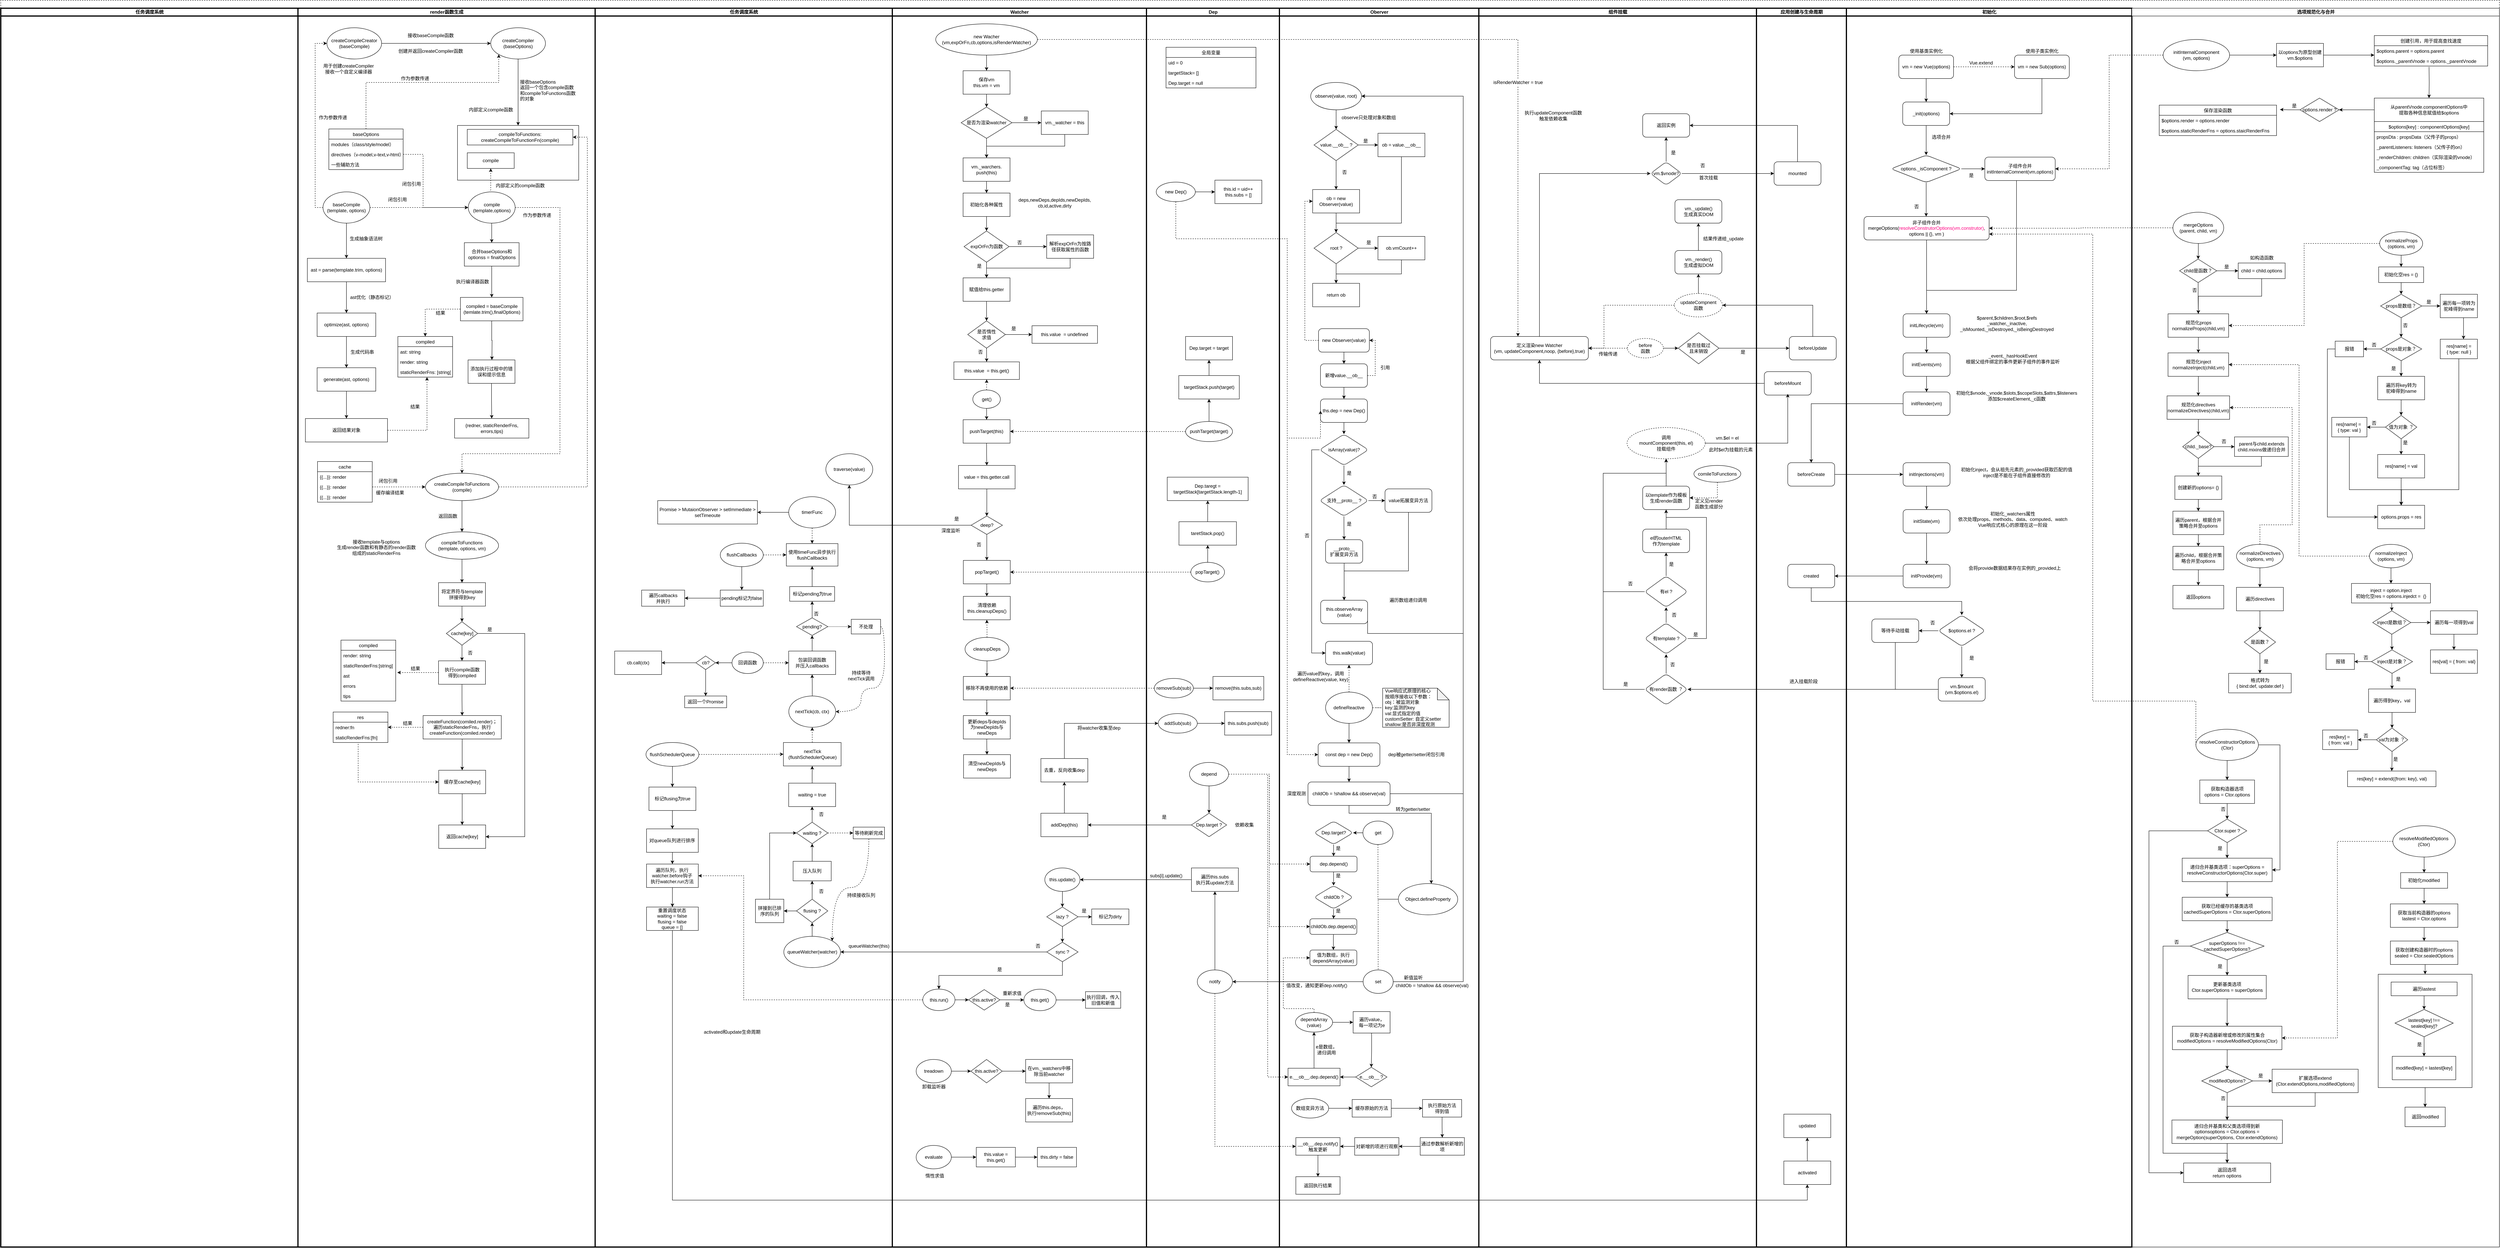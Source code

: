 <mxfile version="14.1.8" type="device"><diagram name="Page-1" id="74e2e168-ea6b-b213-b513-2b3c1d86103e"><mxGraphModel dx="2522" dy="1672" grid="1" gridSize="10" guides="1" tooltips="1" connect="1" arrows="1" fold="1" page="1" pageScale="1" pageWidth="1100" pageHeight="850" background="#ffffff" math="0" shadow="0"><root><mxCell id="0"/><mxCell id="1" parent="0"/><mxCell id="77e6c97f196da883-1" value="&amp;nbsp;" style="swimlane;html=1;childLayout=stackLayout;startSize=20;rounded=0;shadow=0;labelBackgroundColor=none;strokeWidth=1;fontFamily=Verdana;fontSize=8;align=center;dashed=1;" parent="1" vertex="1"><mxGeometry x="-60" y="-250" width="6390" height="3190" as="geometry"/></mxCell><mxCell id="rfXARt1QZUyqlLKQdZhP-42" style="edgeStyle=orthogonalEdgeStyle;rounded=0;orthogonalLoop=1;jettySize=auto;html=1;exitX=1;exitY=0.5;exitDx=0;exitDy=0;dashed=1;entryX=0.28;entryY=0;entryDx=0;entryDy=0;entryPerimeter=0;" parent="77e6c97f196da883-1" source="rfXARt1QZUyqlLKQdZhP-3" target="BIJUsjKM9qNVMtu-9ZKN-106" edge="1"><mxGeometry relative="1" as="geometry"><mxPoint x="3880" y="850" as="targetPoint"/></mxGeometry></mxCell><mxCell id="JgCj7kgT4mat8zaqkjkI-376" value="任务调度系统" style="swimlane;html=1;startSize=20;strokeWidth=3;" parent="77e6c97f196da883-1" vertex="1"><mxGeometry y="20" width="760" height="3170" as="geometry"><mxRectangle y="20" width="30" height="1590" as="alternateBounds"/></mxGeometry></mxCell><mxCell id="JgCj7kgT4mat8zaqkjkI-314" value="render函数生成" style="swimlane;html=1;startSize=20;strokeWidth=3;align=center;" parent="77e6c97f196da883-1" vertex="1"><mxGeometry x="760" y="20" width="760" height="3170" as="geometry"><mxRectangle y="20" width="30" height="1590" as="alternateBounds"/></mxGeometry></mxCell><mxCell id="JgCj7kgT4mat8zaqkjkI-449" value="" style="group" parent="JgCj7kgT4mat8zaqkjkI-314" vertex="1" connectable="0"><mxGeometry x="19" y="50" width="728" height="1060" as="geometry"/></mxCell><mxCell id="JgCj7kgT4mat8zaqkjkI-382" value="接收baseCompile函数" style="text;html=1;align=center;verticalAlign=middle;resizable=0;points=[];autosize=1;" parent="JgCj7kgT4mat8zaqkjkI-449" vertex="1"><mxGeometry x="255" y="10" width="130" height="20" as="geometry"/></mxCell><mxCell id="JgCj7kgT4mat8zaqkjkI-385" value="创建并返回createCompiler函数" style="text;html=1;align=center;verticalAlign=middle;resizable=0;points=[];autosize=1;" parent="JgCj7kgT4mat8zaqkjkI-449" vertex="1"><mxGeometry x="230" y="50" width="180" height="20" as="geometry"/></mxCell><mxCell id="JgCj7kgT4mat8zaqkjkI-383" value="" style="rounded=0;whiteSpace=wrap;html=1;" parent="JgCj7kgT4mat8zaqkjkI-449" vertex="1"><mxGeometry x="389" y="250" width="310" height="140" as="geometry"/></mxCell><mxCell id="JgCj7kgT4mat8zaqkjkI-386" value="接收baseOptions&lt;br&gt;返回一个包含compile函数&lt;br&gt;和compileToFunctions函数&lt;br&gt;的对象" style="text;html=1;align=left;verticalAlign=middle;resizable=0;points=[];autosize=1;" parent="JgCj7kgT4mat8zaqkjkI-449" vertex="1"><mxGeometry x="546.5" y="130" width="160" height="60" as="geometry"/></mxCell><mxCell id="JgCj7kgT4mat8zaqkjkI-388" value="compile" style="rounded=0;whiteSpace=wrap;html=1;align=center;" parent="JgCj7kgT4mat8zaqkjkI-449" vertex="1"><mxGeometry x="414" y="320" width="120" height="40" as="geometry"/></mxCell><mxCell id="JgCj7kgT4mat8zaqkjkI-390" value="createCompileCreator&lt;br&gt;(baseCompile)" style="ellipse;whiteSpace=wrap;html=1;align=center;" parent="JgCj7kgT4mat8zaqkjkI-449" vertex="1"><mxGeometry x="55" width="140" height="80" as="geometry"/></mxCell><mxCell id="JgCj7kgT4mat8zaqkjkI-396" style="edgeStyle=orthogonalEdgeStyle;rounded=0;orthogonalLoop=1;jettySize=auto;html=1;exitX=0.5;exitY=1;exitDx=0;exitDy=0;" parent="JgCj7kgT4mat8zaqkjkI-449" source="JgCj7kgT4mat8zaqkjkI-391" target="JgCj7kgT4mat8zaqkjkI-383" edge="1"><mxGeometry relative="1" as="geometry"/></mxCell><mxCell id="JgCj7kgT4mat8zaqkjkI-391" value="createCompiler&lt;br&gt;(baseOptions)" style="ellipse;whiteSpace=wrap;html=1;align=center;" parent="JgCj7kgT4mat8zaqkjkI-449" vertex="1"><mxGeometry x="474" width="140" height="80" as="geometry"/></mxCell><mxCell id="JgCj7kgT4mat8zaqkjkI-440" style="edgeStyle=orthogonalEdgeStyle;rounded=0;orthogonalLoop=1;jettySize=auto;html=1;exitX=1;exitY=0.5;exitDx=0;exitDy=0;entryX=0;entryY=0.5;entryDx=0;entryDy=0;" parent="JgCj7kgT4mat8zaqkjkI-449" source="JgCj7kgT4mat8zaqkjkI-390" target="JgCj7kgT4mat8zaqkjkI-391" edge="1"><mxGeometry relative="1" as="geometry"/></mxCell><mxCell id="JgCj7kgT4mat8zaqkjkI-393" value="用于创建createCompiler&lt;br&gt;接收一个自定义编译器" style="text;html=1;align=center;verticalAlign=middle;resizable=0;points=[];autosize=1;" parent="JgCj7kgT4mat8zaqkjkI-449" vertex="1"><mxGeometry x="40" y="90" width="140" height="30" as="geometry"/></mxCell><mxCell id="JgCj7kgT4mat8zaqkjkI-397" value="内部定义compile函数" style="text;html=1;align=center;verticalAlign=middle;resizable=0;points=[];autosize=1;" parent="JgCj7kgT4mat8zaqkjkI-449" vertex="1"><mxGeometry x="409" y="200" width="130" height="20" as="geometry"/></mxCell><mxCell id="JgCj7kgT4mat8zaqkjkI-399" style="edgeStyle=orthogonalEdgeStyle;rounded=0;orthogonalLoop=1;jettySize=auto;html=1;exitX=0.5;exitY=0;exitDx=0;exitDy=0;dashed=1;" parent="JgCj7kgT4mat8zaqkjkI-449" source="JgCj7kgT4mat8zaqkjkI-398" target="JgCj7kgT4mat8zaqkjkI-388" edge="1"><mxGeometry relative="1" as="geometry"><Array as="points"><mxPoint x="474" y="450"/><mxPoint x="474" y="450"/></Array></mxGeometry></mxCell><mxCell id="JgCj7kgT4mat8zaqkjkI-398" value="compile&lt;br&gt;(template,options)" style="ellipse;whiteSpace=wrap;html=1;align=center;" parent="JgCj7kgT4mat8zaqkjkI-449" vertex="1"><mxGeometry x="416.5" y="420" width="120" height="80" as="geometry"/></mxCell><mxCell id="JgCj7kgT4mat8zaqkjkI-401" value="合并baseOptions和optionss = finalOptions" style="whiteSpace=wrap;html=1;" parent="JgCj7kgT4mat8zaqkjkI-449" vertex="1"><mxGeometry x="406.5" y="550" width="140" height="60" as="geometry"/></mxCell><mxCell id="JgCj7kgT4mat8zaqkjkI-402" value="" style="edgeStyle=orthogonalEdgeStyle;rounded=0;orthogonalLoop=1;jettySize=auto;html=1;" parent="JgCj7kgT4mat8zaqkjkI-449" source="JgCj7kgT4mat8zaqkjkI-398" target="JgCj7kgT4mat8zaqkjkI-401" edge="1"><mxGeometry relative="1" as="geometry"/></mxCell><mxCell id="JgCj7kgT4mat8zaqkjkI-522" style="edgeStyle=orthogonalEdgeStyle;rounded=0;orthogonalLoop=1;jettySize=auto;html=1;exitX=0;exitY=0.5;exitDx=0;exitDy=0;entryX=0.5;entryY=0;entryDx=0;entryDy=0;dashed=1;startArrow=none;startFill=0;endArrow=classic;endFill=1;" parent="JgCj7kgT4mat8zaqkjkI-449" source="JgCj7kgT4mat8zaqkjkI-403" target="JgCj7kgT4mat8zaqkjkI-511" edge="1"><mxGeometry relative="1" as="geometry"/></mxCell><mxCell id="JgCj7kgT4mat8zaqkjkI-403" value="compiled = baseCompile&lt;br&gt;(temlate.trim(),finalOptions)" style="whiteSpace=wrap;html=1;" parent="JgCj7kgT4mat8zaqkjkI-449" vertex="1"><mxGeometry x="396.5" y="690" width="160" height="60" as="geometry"/></mxCell><mxCell id="JgCj7kgT4mat8zaqkjkI-404" value="" style="edgeStyle=orthogonalEdgeStyle;rounded=0;orthogonalLoop=1;jettySize=auto;html=1;" parent="JgCj7kgT4mat8zaqkjkI-449" source="JgCj7kgT4mat8zaqkjkI-401" target="JgCj7kgT4mat8zaqkjkI-403" edge="1"><mxGeometry relative="1" as="geometry"/></mxCell><mxCell id="JgCj7kgT4mat8zaqkjkI-409" value="执行编译器函数" style="text;html=1;align=center;verticalAlign=middle;resizable=0;points=[];autosize=1;" parent="JgCj7kgT4mat8zaqkjkI-449" vertex="1"><mxGeometry x="376.5" y="640" width="100" height="20" as="geometry"/></mxCell><mxCell id="JgCj7kgT4mat8zaqkjkI-410" value="添加执行过程中的错误和提示信息" style="whiteSpace=wrap;html=1;" parent="JgCj7kgT4mat8zaqkjkI-449" vertex="1"><mxGeometry x="416" y="850" width="120" height="60" as="geometry"/></mxCell><mxCell id="JgCj7kgT4mat8zaqkjkI-412" value="{redner, staticRenderFns,&lt;br&gt;errors,tips}" style="whiteSpace=wrap;html=1;" parent="JgCj7kgT4mat8zaqkjkI-449" vertex="1"><mxGeometry x="381.5" y="1000" width="190" height="50" as="geometry"/></mxCell><mxCell id="JgCj7kgT4mat8zaqkjkI-413" value="" style="edgeStyle=orthogonalEdgeStyle;rounded=0;orthogonalLoop=1;jettySize=auto;html=1;" parent="JgCj7kgT4mat8zaqkjkI-449" source="JgCj7kgT4mat8zaqkjkI-410" target="JgCj7kgT4mat8zaqkjkI-412" edge="1"><mxGeometry relative="1" as="geometry"/></mxCell><mxCell id="JgCj7kgT4mat8zaqkjkI-421" style="edgeStyle=orthogonalEdgeStyle;rounded=0;orthogonalLoop=1;jettySize=auto;html=1;exitX=0;exitY=0.5;exitDx=0;exitDy=0;entryX=0;entryY=0.5;entryDx=0;entryDy=0;dashed=1;" parent="JgCj7kgT4mat8zaqkjkI-449" source="JgCj7kgT4mat8zaqkjkI-415" target="JgCj7kgT4mat8zaqkjkI-390" edge="1"><mxGeometry relative="1" as="geometry"/></mxCell><mxCell id="JgCj7kgT4mat8zaqkjkI-441" style="edgeStyle=orthogonalEdgeStyle;rounded=0;orthogonalLoop=1;jettySize=auto;html=1;exitX=1;exitY=0.5;exitDx=0;exitDy=0;entryX=0;entryY=0.5;entryDx=0;entryDy=0;dashed=1;" parent="JgCj7kgT4mat8zaqkjkI-449" source="JgCj7kgT4mat8zaqkjkI-415" target="JgCj7kgT4mat8zaqkjkI-398" edge="1"><mxGeometry relative="1" as="geometry"/></mxCell><mxCell id="JgCj7kgT4mat8zaqkjkI-415" value="baseCompile&lt;br&gt;(template, options)" style="ellipse;whiteSpace=wrap;html=1;align=center;" parent="JgCj7kgT4mat8zaqkjkI-449" vertex="1"><mxGeometry x="45" y="420" width="120" height="80" as="geometry"/></mxCell><mxCell id="JgCj7kgT4mat8zaqkjkI-417" value="闭包引用" style="text;html=1;align=center;verticalAlign=middle;resizable=0;points=[];autosize=1;" parent="JgCj7kgT4mat8zaqkjkI-449" vertex="1"><mxGeometry x="205" y="430" width="60" height="20" as="geometry"/></mxCell><mxCell id="JgCj7kgT4mat8zaqkjkI-389" value="compileToFunctions: createCompileToFunctionFn(compile)" style="rounded=0;whiteSpace=wrap;html=1;align=center;" parent="JgCj7kgT4mat8zaqkjkI-449" vertex="1"><mxGeometry x="414" y="260" width="270" height="40" as="geometry"/></mxCell><mxCell id="JgCj7kgT4mat8zaqkjkI-419" value="内部定义的compile函数" style="text;html=1;align=center;verticalAlign=middle;resizable=0;points=[];autosize=1;" parent="JgCj7kgT4mat8zaqkjkI-449" vertex="1"><mxGeometry x="479" y="394" width="140" height="20" as="geometry"/></mxCell><mxCell id="JgCj7kgT4mat8zaqkjkI-422" value="作为参数传递" style="text;html=1;align=center;verticalAlign=middle;resizable=0;points=[];autosize=1;" parent="JgCj7kgT4mat8zaqkjkI-449" vertex="1"><mxGeometry x="25" y="220" width="90" height="20" as="geometry"/></mxCell><mxCell id="JgCj7kgT4mat8zaqkjkI-425" value="生成抽象语法树" style="text;html=1;align=center;verticalAlign=middle;resizable=0;points=[];autosize=1;" parent="JgCj7kgT4mat8zaqkjkI-449" vertex="1"><mxGeometry x="105" y="530" width="100" height="20" as="geometry"/></mxCell><mxCell id="JgCj7kgT4mat8zaqkjkI-428" value="ast优化（静态标记）" style="text;html=1;align=center;verticalAlign=middle;resizable=0;points=[];autosize=1;" parent="JgCj7kgT4mat8zaqkjkI-449" vertex="1"><mxGeometry x="105" y="680" width="130" height="20" as="geometry"/></mxCell><mxCell id="JgCj7kgT4mat8zaqkjkI-426" value="optimize(ast, options)" style="whiteSpace=wrap;html=1;" parent="JgCj7kgT4mat8zaqkjkI-449" vertex="1"><mxGeometry x="30" y="730" width="150" height="60" as="geometry"/></mxCell><mxCell id="JgCj7kgT4mat8zaqkjkI-431" value="生成代码串" style="text;html=1;align=center;verticalAlign=middle;resizable=0;points=[];autosize=1;" parent="JgCj7kgT4mat8zaqkjkI-449" vertex="1"><mxGeometry x="105" y="820" width="80" height="20" as="geometry"/></mxCell><mxCell id="JgCj7kgT4mat8zaqkjkI-521" style="edgeStyle=orthogonalEdgeStyle;rounded=0;orthogonalLoop=1;jettySize=auto;html=1;exitX=1;exitY=0.5;exitDx=0;exitDy=0;entryX=0.532;entryY=1;entryDx=0;entryDy=0;entryPerimeter=0;startArrow=none;startFill=0;endArrow=classic;endFill=1;dashed=1;" parent="JgCj7kgT4mat8zaqkjkI-449" source="JgCj7kgT4mat8zaqkjkI-432" target="JgCj7kgT4mat8zaqkjkI-513" edge="1"><mxGeometry relative="1" as="geometry"/></mxCell><mxCell id="JgCj7kgT4mat8zaqkjkI-432" value="返回结果对象" style="whiteSpace=wrap;html=1;" parent="JgCj7kgT4mat8zaqkjkI-449" vertex="1"><mxGeometry y="1000" width="210" height="60" as="geometry"/></mxCell><mxCell id="JgCj7kgT4mat8zaqkjkI-435" value="结果" style="text;html=1;align=center;verticalAlign=middle;resizable=0;points=[];autosize=1;" parent="JgCj7kgT4mat8zaqkjkI-449" vertex="1"><mxGeometry x="260" y="960" width="40" height="20" as="geometry"/></mxCell><mxCell id="JgCj7kgT4mat8zaqkjkI-445" value="闭包引用" style="text;html=1;align=center;verticalAlign=middle;resizable=0;points=[];autosize=1;" parent="JgCj7kgT4mat8zaqkjkI-449" vertex="1"><mxGeometry x="240.5" y="390" width="60" height="20" as="geometry"/></mxCell><mxCell id="JgCj7kgT4mat8zaqkjkI-447" value="作为参数传递" style="text;html=1;align=center;verticalAlign=middle;resizable=0;points=[];autosize=1;" parent="JgCj7kgT4mat8zaqkjkI-449" vertex="1"><mxGeometry x="235" y="120" width="90" height="20" as="geometry"/></mxCell><mxCell id="JgCj7kgT4mat8zaqkjkI-452" value="" style="group" parent="JgCj7kgT4mat8zaqkjkI-449" vertex="1" connectable="0"><mxGeometry x="60" y="259" width="190" height="104" as="geometry"/></mxCell><mxCell id="JgCj7kgT4mat8zaqkjkI-436" value="baseOptions" style="swimlane;fontStyle=0;childLayout=stackLayout;horizontal=1;startSize=26;fillColor=none;horizontalStack=0;resizeParent=1;resizeParentMax=0;resizeLast=0;collapsible=1;marginBottom=0;align=center;" parent="JgCj7kgT4mat8zaqkjkI-452" vertex="1"><mxGeometry width="190" height="104" as="geometry"/></mxCell><mxCell id="JgCj7kgT4mat8zaqkjkI-437" value="modules（class/style/model）" style="text;strokeColor=none;fillColor=none;align=left;verticalAlign=top;spacingLeft=4;spacingRight=4;overflow=hidden;rotatable=0;points=[[0,0.5],[1,0.5]];portConstraint=eastwest;" parent="JgCj7kgT4mat8zaqkjkI-436" vertex="1"><mxGeometry y="26" width="190" height="26" as="geometry"/></mxCell><mxCell id="JgCj7kgT4mat8zaqkjkI-438" value="directives（v-model,v-text,v-html）" style="text;strokeColor=none;fillColor=none;align=left;verticalAlign=top;spacingLeft=4;spacingRight=4;overflow=hidden;rotatable=0;points=[[0,0.5],[1,0.5]];portConstraint=eastwest;" parent="JgCj7kgT4mat8zaqkjkI-436" vertex="1"><mxGeometry y="52" width="190" height="26" as="geometry"/></mxCell><mxCell id="JgCj7kgT4mat8zaqkjkI-439" value="一些辅助方法" style="text;strokeColor=none;fillColor=none;align=left;verticalAlign=top;spacingLeft=4;spacingRight=4;overflow=hidden;rotatable=0;points=[[0,0.5],[1,0.5]];portConstraint=eastwest;" parent="JgCj7kgT4mat8zaqkjkI-436" vertex="1"><mxGeometry y="78" width="190" height="26" as="geometry"/></mxCell><mxCell id="JgCj7kgT4mat8zaqkjkI-501" style="edgeStyle=orthogonalEdgeStyle;rounded=0;orthogonalLoop=1;jettySize=auto;html=1;exitX=0.5;exitY=0;exitDx=0;exitDy=0;entryX=0;entryY=1;entryDx=0;entryDy=0;dashed=1;" parent="JgCj7kgT4mat8zaqkjkI-449" source="JgCj7kgT4mat8zaqkjkI-436" target="JgCj7kgT4mat8zaqkjkI-391" edge="1"><mxGeometry relative="1" as="geometry"><Array as="points"><mxPoint x="155" y="140"/><mxPoint x="495" y="140"/></Array></mxGeometry></mxCell><mxCell id="JgCj7kgT4mat8zaqkjkI-502" style="edgeStyle=orthogonalEdgeStyle;rounded=0;orthogonalLoop=1;jettySize=auto;html=1;exitX=1;exitY=0.5;exitDx=0;exitDy=0;dashed=1;" parent="JgCj7kgT4mat8zaqkjkI-449" source="JgCj7kgT4mat8zaqkjkI-438" target="JgCj7kgT4mat8zaqkjkI-398" edge="1"><mxGeometry relative="1" as="geometry"><Array as="points"><mxPoint x="301" y="324"/><mxPoint x="301" y="460"/></Array></mxGeometry></mxCell><mxCell id="JgCj7kgT4mat8zaqkjkI-504" value="作为参数传递" style="text;html=1;align=center;verticalAlign=middle;resizable=0;points=[];autosize=1;" parent="JgCj7kgT4mat8zaqkjkI-449" vertex="1"><mxGeometry x="546.5" y="470" width="90" height="20" as="geometry"/></mxCell><mxCell id="JgCj7kgT4mat8zaqkjkI-511" value="compiled" style="swimlane;fontStyle=0;childLayout=stackLayout;horizontal=1;startSize=26;fillColor=none;horizontalStack=0;resizeParent=1;resizeParentMax=0;resizeLast=0;collapsible=1;marginBottom=0;align=center;" parent="JgCj7kgT4mat8zaqkjkI-449" vertex="1"><mxGeometry x="236.5" y="790" width="140" height="104" as="geometry"/></mxCell><mxCell id="JgCj7kgT4mat8zaqkjkI-516" value="ast: string" style="text;strokeColor=none;fillColor=none;align=left;verticalAlign=top;spacingLeft=4;spacingRight=4;overflow=hidden;rotatable=0;points=[[0,0.5],[1,0.5]];portConstraint=eastwest;" parent="JgCj7kgT4mat8zaqkjkI-511" vertex="1"><mxGeometry y="26" width="140" height="26" as="geometry"/></mxCell><mxCell id="JgCj7kgT4mat8zaqkjkI-512" value="render: string" style="text;strokeColor=none;fillColor=none;align=left;verticalAlign=top;spacingLeft=4;spacingRight=4;overflow=hidden;rotatable=0;points=[[0,0.5],[1,0.5]];portConstraint=eastwest;" parent="JgCj7kgT4mat8zaqkjkI-511" vertex="1"><mxGeometry y="52" width="140" height="26" as="geometry"/></mxCell><mxCell id="JgCj7kgT4mat8zaqkjkI-513" value="staticRenderFns: [string]" style="text;strokeColor=none;fillColor=none;align=left;verticalAlign=top;spacingLeft=4;spacingRight=4;overflow=hidden;rotatable=0;points=[[0,0.5],[1,0.5]];portConstraint=eastwest;" parent="JgCj7kgT4mat8zaqkjkI-511" vertex="1"><mxGeometry y="78" width="140" height="26" as="geometry"/></mxCell><mxCell id="JgCj7kgT4mat8zaqkjkI-519" value="结果" style="text;html=1;align=center;verticalAlign=middle;resizable=0;points=[];autosize=1;" parent="JgCj7kgT4mat8zaqkjkI-449" vertex="1"><mxGeometry x="325" y="720" width="40" height="20" as="geometry"/></mxCell><mxCell id="JgCj7kgT4mat8zaqkjkI-523" style="edgeStyle=orthogonalEdgeStyle;rounded=0;orthogonalLoop=1;jettySize=auto;html=1;exitX=1;exitY=0.5;exitDx=0;exitDy=0;entryX=1;entryY=0.5;entryDx=0;entryDy=0;dashed=1;startArrow=none;startFill=0;endArrow=classic;endFill=1;" parent="JgCj7kgT4mat8zaqkjkI-314" source="JgCj7kgT4mat8zaqkjkI-453" target="JgCj7kgT4mat8zaqkjkI-389" edge="1"><mxGeometry relative="1" as="geometry"><Array as="points"><mxPoint x="740" y="1225"/><mxPoint x="740" y="330"/></Array></mxGeometry></mxCell><mxCell id="JgCj7kgT4mat8zaqkjkI-453" value="createCompileToFunctions&lt;br&gt;(compile)" style="ellipse;whiteSpace=wrap;html=1;align=center;" parent="JgCj7kgT4mat8zaqkjkI-314" vertex="1"><mxGeometry x="326" y="1190" width="187" height="70" as="geometry"/></mxCell><mxCell id="JgCj7kgT4mat8zaqkjkI-456" value="cache" style="swimlane;fontStyle=0;childLayout=stackLayout;horizontal=1;startSize=26;fillColor=none;horizontalStack=0;resizeParent=1;resizeParentMax=0;resizeLast=0;collapsible=1;marginBottom=0;align=center;" parent="JgCj7kgT4mat8zaqkjkI-314" vertex="1"><mxGeometry x="50" y="1160" width="140" height="104" as="geometry"/></mxCell><mxCell id="JgCj7kgT4mat8zaqkjkI-457" value="{{...}}: render" style="text;strokeColor=none;fillColor=none;align=left;verticalAlign=top;spacingLeft=4;spacingRight=4;overflow=hidden;rotatable=0;points=[[0,0.5],[1,0.5]];portConstraint=eastwest;" parent="JgCj7kgT4mat8zaqkjkI-456" vertex="1"><mxGeometry y="26" width="140" height="26" as="geometry"/></mxCell><mxCell id="JgCj7kgT4mat8zaqkjkI-458" value="{{...}}: render" style="text;strokeColor=none;fillColor=none;align=left;verticalAlign=top;spacingLeft=4;spacingRight=4;overflow=hidden;rotatable=0;points=[[0,0.5],[1,0.5]];portConstraint=eastwest;" parent="JgCj7kgT4mat8zaqkjkI-456" vertex="1"><mxGeometry y="52" width="140" height="26" as="geometry"/></mxCell><mxCell id="JgCj7kgT4mat8zaqkjkI-459" value="{{...}}: render" style="text;strokeColor=none;fillColor=none;align=left;verticalAlign=top;spacingLeft=4;spacingRight=4;overflow=hidden;rotatable=0;points=[[0,0.5],[1,0.5]];portConstraint=eastwest;" parent="JgCj7kgT4mat8zaqkjkI-456" vertex="1"><mxGeometry y="78" width="140" height="26" as="geometry"/></mxCell><mxCell id="JgCj7kgT4mat8zaqkjkI-460" style="edgeStyle=orthogonalEdgeStyle;rounded=0;orthogonalLoop=1;jettySize=auto;html=1;exitX=1;exitY=0.5;exitDx=0;exitDy=0;entryX=0;entryY=0.5;entryDx=0;entryDy=0;dashed=1;" parent="JgCj7kgT4mat8zaqkjkI-314" source="JgCj7kgT4mat8zaqkjkI-458" target="JgCj7kgT4mat8zaqkjkI-453" edge="1"><mxGeometry relative="1" as="geometry"/></mxCell><mxCell id="JgCj7kgT4mat8zaqkjkI-462" value="缓存编译结果" style="text;html=1;align=center;verticalAlign=middle;resizable=0;points=[];autosize=1;" parent="JgCj7kgT4mat8zaqkjkI-314" vertex="1"><mxGeometry x="190" y="1230" width="90" height="20" as="geometry"/></mxCell><mxCell id="JgCj7kgT4mat8zaqkjkI-465" value="返回函数" style="text;html=1;align=center;verticalAlign=middle;resizable=0;points=[];autosize=1;" parent="JgCj7kgT4mat8zaqkjkI-314" vertex="1"><mxGeometry x="353" y="1290" width="60" height="20" as="geometry"/></mxCell><mxCell id="JgCj7kgT4mat8zaqkjkI-466" value="将定界符与template&lt;br&gt;拼接得到key" style="whiteSpace=wrap;html=1;" parent="JgCj7kgT4mat8zaqkjkI-314" vertex="1"><mxGeometry x="359.5" y="1470" width="120" height="60" as="geometry"/></mxCell><mxCell id="JgCj7kgT4mat8zaqkjkI-468" value="cache[key]" style="rhombus;whiteSpace=wrap;html=1;" parent="JgCj7kgT4mat8zaqkjkI-314" vertex="1"><mxGeometry x="379.5" y="1570" width="80" height="60" as="geometry"/></mxCell><mxCell id="JgCj7kgT4mat8zaqkjkI-469" value="" style="edgeStyle=orthogonalEdgeStyle;rounded=0;orthogonalLoop=1;jettySize=auto;html=1;" parent="JgCj7kgT4mat8zaqkjkI-314" source="JgCj7kgT4mat8zaqkjkI-466" target="JgCj7kgT4mat8zaqkjkI-468" edge="1"><mxGeometry relative="1" as="geometry"/></mxCell><mxCell id="JgCj7kgT4mat8zaqkjkI-505" style="edgeStyle=orthogonalEdgeStyle;rounded=0;orthogonalLoop=1;jettySize=auto;html=1;exitX=0;exitY=0.5;exitDx=0;exitDy=0;entryX=1.029;entryY=0.192;entryDx=0;entryDy=0;entryPerimeter=0;dashed=1;" parent="JgCj7kgT4mat8zaqkjkI-314" source="JgCj7kgT4mat8zaqkjkI-470" target="JgCj7kgT4mat8zaqkjkI-475" edge="1"><mxGeometry relative="1" as="geometry"/></mxCell><mxCell id="JgCj7kgT4mat8zaqkjkI-470" value="执行compile函数&lt;br&gt;得到compiled" style="whiteSpace=wrap;html=1;" parent="JgCj7kgT4mat8zaqkjkI-314" vertex="1"><mxGeometry x="359.5" y="1670" width="120" height="60" as="geometry"/></mxCell><mxCell id="JgCj7kgT4mat8zaqkjkI-471" value="" style="edgeStyle=orthogonalEdgeStyle;rounded=0;orthogonalLoop=1;jettySize=auto;html=1;" parent="JgCj7kgT4mat8zaqkjkI-314" source="JgCj7kgT4mat8zaqkjkI-468" target="JgCj7kgT4mat8zaqkjkI-470" edge="1"><mxGeometry relative="1" as="geometry"/></mxCell><mxCell id="JgCj7kgT4mat8zaqkjkI-472" value="compiled" style="swimlane;fontStyle=0;childLayout=stackLayout;horizontal=1;startSize=26;fillColor=none;horizontalStack=0;resizeParent=1;resizeParentMax=0;resizeLast=0;collapsible=1;marginBottom=0;align=center;" parent="JgCj7kgT4mat8zaqkjkI-314" vertex="1"><mxGeometry x="110" y="1617" width="140" height="156" as="geometry"/></mxCell><mxCell id="JgCj7kgT4mat8zaqkjkI-473" value="render: string" style="text;strokeColor=none;fillColor=none;align=left;verticalAlign=top;spacingLeft=4;spacingRight=4;overflow=hidden;rotatable=0;points=[[0,0.5],[1,0.5]];portConstraint=eastwest;" parent="JgCj7kgT4mat8zaqkjkI-472" vertex="1"><mxGeometry y="26" width="140" height="26" as="geometry"/></mxCell><mxCell id="JgCj7kgT4mat8zaqkjkI-474" value="staticRenderFns:[string]" style="text;strokeColor=none;fillColor=none;align=left;verticalAlign=top;spacingLeft=4;spacingRight=4;overflow=hidden;rotatable=0;points=[[0,0.5],[1,0.5]];portConstraint=eastwest;" parent="JgCj7kgT4mat8zaqkjkI-472" vertex="1"><mxGeometry y="52" width="140" height="26" as="geometry"/></mxCell><mxCell id="JgCj7kgT4mat8zaqkjkI-475" value="ast" style="text;strokeColor=none;fillColor=none;align=left;verticalAlign=top;spacingLeft=4;spacingRight=4;overflow=hidden;rotatable=0;points=[[0,0.5],[1,0.5]];portConstraint=eastwest;" parent="JgCj7kgT4mat8zaqkjkI-472" vertex="1"><mxGeometry y="78" width="140" height="26" as="geometry"/></mxCell><mxCell id="JgCj7kgT4mat8zaqkjkI-478" value="errors" style="text;strokeColor=none;fillColor=none;align=left;verticalAlign=top;spacingLeft=4;spacingRight=4;overflow=hidden;rotatable=0;points=[[0,0.5],[1,0.5]];portConstraint=eastwest;" parent="JgCj7kgT4mat8zaqkjkI-472" vertex="1"><mxGeometry y="104" width="140" height="26" as="geometry"/></mxCell><mxCell id="JgCj7kgT4mat8zaqkjkI-479" value="tips" style="text;strokeColor=none;fillColor=none;align=left;verticalAlign=top;spacingLeft=4;spacingRight=4;overflow=hidden;rotatable=0;points=[[0,0.5],[1,0.5]];portConstraint=eastwest;" parent="JgCj7kgT4mat8zaqkjkI-472" vertex="1"><mxGeometry y="130" width="140" height="26" as="geometry"/></mxCell><mxCell id="JgCj7kgT4mat8zaqkjkI-482" value="res" style="swimlane;fontStyle=0;childLayout=stackLayout;horizontal=1;startSize=26;fillColor=none;horizontalStack=0;resizeParent=1;resizeParentMax=0;resizeLast=0;collapsible=1;marginBottom=0;align=center;" parent="JgCj7kgT4mat8zaqkjkI-314" vertex="1"><mxGeometry x="90" y="1801" width="140" height="78" as="geometry"/></mxCell><mxCell id="JgCj7kgT4mat8zaqkjkI-483" value="redner:fn" style="text;strokeColor=none;fillColor=none;align=left;verticalAlign=top;spacingLeft=4;spacingRight=4;overflow=hidden;rotatable=0;points=[[0,0.5],[1,0.5]];portConstraint=eastwest;" parent="JgCj7kgT4mat8zaqkjkI-482" vertex="1"><mxGeometry y="26" width="140" height="26" as="geometry"/></mxCell><mxCell id="JgCj7kgT4mat8zaqkjkI-484" value="staticRenderFns:[fn]" style="text;strokeColor=none;fillColor=none;align=left;verticalAlign=top;spacingLeft=4;spacingRight=4;overflow=hidden;rotatable=0;points=[[0,0.5],[1,0.5]];portConstraint=eastwest;" parent="JgCj7kgT4mat8zaqkjkI-482" vertex="1"><mxGeometry y="52" width="140" height="26" as="geometry"/></mxCell><mxCell id="JgCj7kgT4mat8zaqkjkI-524" style="edgeStyle=orthogonalEdgeStyle;rounded=0;orthogonalLoop=1;jettySize=auto;html=1;exitX=1;exitY=0.5;exitDx=0;exitDy=0;entryX=0.5;entryY=0;entryDx=0;entryDy=0;dashed=1;startArrow=none;startFill=0;endArrow=classic;endFill=1;" parent="JgCj7kgT4mat8zaqkjkI-314" source="JgCj7kgT4mat8zaqkjkI-398" target="JgCj7kgT4mat8zaqkjkI-453" edge="1"><mxGeometry relative="1" as="geometry"><Array as="points"><mxPoint x="670" y="510"/><mxPoint x="670" y="1140"/><mxPoint x="420" y="1140"/></Array></mxGeometry></mxCell><mxCell id="JgCj7kgT4mat8zaqkjkI-525" value="接收template与options&lt;br&gt;生成render函数和有静态的render函数&lt;br&gt;组成的staticRenderFns" style="text;html=1;align=center;verticalAlign=middle;resizable=0;points=[];autosize=1;" parent="JgCj7kgT4mat8zaqkjkI-314" vertex="1"><mxGeometry x="90" y="1355" width="220" height="50" as="geometry"/></mxCell><mxCell id="IaZ8CBzQf82xbEypCu3V-108" value="任务调度系统" style="swimlane;html=1;startSize=20;strokeWidth=3;" parent="77e6c97f196da883-1" vertex="1"><mxGeometry x="1520" y="20" width="760" height="3170" as="geometry"><mxRectangle y="20" width="30" height="1590" as="alternateBounds"/></mxGeometry></mxCell><mxCell id="IaZ8CBzQf82xbEypCu3V-18" value="traverse(value)" style="ellipse;whiteSpace=wrap;html=1;" parent="IaZ8CBzQf82xbEypCu3V-108" vertex="1"><mxGeometry x="590" y="1140" width="120" height="80" as="geometry"/></mxCell><mxCell id="IaZ8CBzQf82xbEypCu3V-155" value="&lt;span&gt;queueWatcher(this)&lt;/span&gt;" style="text;html=1;align=center;verticalAlign=middle;resizable=0;points=[];autosize=1;" parent="IaZ8CBzQf82xbEypCu3V-108" vertex="1"><mxGeometry x="640" y="2390" width="120" height="20" as="geometry"/></mxCell><mxCell id="JgCj7kgT4mat8zaqkjkI-127" value="" style="group" parent="IaZ8CBzQf82xbEypCu3V-108" vertex="1" connectable="0"><mxGeometry x="130" y="1250" width="610" height="1205" as="geometry"/></mxCell><mxCell id="BIJUsjKM9qNVMtu-9ZKN-280" value="queueWatcher(watcher)" style="ellipse;whiteSpace=wrap;html=1;" parent="JgCj7kgT4mat8zaqkjkI-127" vertex="1"><mxGeometry x="352.5" y="1125" width="145" height="80" as="geometry"/></mxCell><mxCell id="IaZ8CBzQf82xbEypCu3V-156" value="flusing ?" style="rhombus;whiteSpace=wrap;html=1;" parent="JgCj7kgT4mat8zaqkjkI-127" vertex="1"><mxGeometry x="385" y="1030" width="80" height="60" as="geometry"/></mxCell><mxCell id="IaZ8CBzQf82xbEypCu3V-157" value="" style="edgeStyle=orthogonalEdgeStyle;rounded=0;orthogonalLoop=1;jettySize=auto;html=1;endArrow=classic;endFill=1;" parent="JgCj7kgT4mat8zaqkjkI-127" source="BIJUsjKM9qNVMtu-9ZKN-280" target="IaZ8CBzQf82xbEypCu3V-156" edge="1"><mxGeometry relative="1" as="geometry"/></mxCell><mxCell id="IaZ8CBzQf82xbEypCu3V-158" value="压入队列" style="whiteSpace=wrap;html=1;" parent="JgCj7kgT4mat8zaqkjkI-127" vertex="1"><mxGeometry x="376.25" y="933" width="97.5" height="50" as="geometry"/></mxCell><mxCell id="IaZ8CBzQf82xbEypCu3V-159" value="" style="edgeStyle=orthogonalEdgeStyle;rounded=0;orthogonalLoop=1;jettySize=auto;html=1;endArrow=classic;endFill=1;" parent="JgCj7kgT4mat8zaqkjkI-127" source="IaZ8CBzQf82xbEypCu3V-156" target="IaZ8CBzQf82xbEypCu3V-158" edge="1"><mxGeometry relative="1" as="geometry"/></mxCell><mxCell id="IaZ8CBzQf82xbEypCu3V-160" value="拼接到已排&lt;br&gt;序的队列" style="whiteSpace=wrap;html=1;" parent="JgCj7kgT4mat8zaqkjkI-127" vertex="1"><mxGeometry x="280" y="1030" width="72.5" height="60" as="geometry"/></mxCell><mxCell id="IaZ8CBzQf82xbEypCu3V-161" value="" style="edgeStyle=orthogonalEdgeStyle;rounded=0;orthogonalLoop=1;jettySize=auto;html=1;endArrow=classic;endFill=1;" parent="JgCj7kgT4mat8zaqkjkI-127" source="IaZ8CBzQf82xbEypCu3V-156" target="IaZ8CBzQf82xbEypCu3V-160" edge="1"><mxGeometry relative="1" as="geometry"/></mxCell><mxCell id="IaZ8CBzQf82xbEypCu3V-162" value="waiting ?" style="rhombus;whiteSpace=wrap;html=1;" parent="JgCj7kgT4mat8zaqkjkI-127" vertex="1"><mxGeometry x="385" y="833" width="80" height="55" as="geometry"/></mxCell><mxCell id="IaZ8CBzQf82xbEypCu3V-171" style="edgeStyle=orthogonalEdgeStyle;rounded=0;orthogonalLoop=1;jettySize=auto;html=1;exitX=0.5;exitY=0;exitDx=0;exitDy=0;entryX=0;entryY=0.5;entryDx=0;entryDy=0;endArrow=classic;endFill=1;" parent="JgCj7kgT4mat8zaqkjkI-127" source="IaZ8CBzQf82xbEypCu3V-160" target="IaZ8CBzQf82xbEypCu3V-162" edge="1"><mxGeometry relative="1" as="geometry"/></mxCell><mxCell id="IaZ8CBzQf82xbEypCu3V-163" value="" style="edgeStyle=orthogonalEdgeStyle;rounded=0;orthogonalLoop=1;jettySize=auto;html=1;endArrow=classic;endFill=1;" parent="JgCj7kgT4mat8zaqkjkI-127" source="IaZ8CBzQf82xbEypCu3V-158" target="IaZ8CBzQf82xbEypCu3V-162" edge="1"><mxGeometry relative="1" as="geometry"/></mxCell><mxCell id="IaZ8CBzQf82xbEypCu3V-164" value="waiting = true" style="whiteSpace=wrap;html=1;" parent="JgCj7kgT4mat8zaqkjkI-127" vertex="1"><mxGeometry x="365" y="733" width="120" height="60" as="geometry"/></mxCell><mxCell id="IaZ8CBzQf82xbEypCu3V-165" value="" style="edgeStyle=orthogonalEdgeStyle;rounded=0;orthogonalLoop=1;jettySize=auto;html=1;endArrow=classic;endFill=1;" parent="JgCj7kgT4mat8zaqkjkI-127" source="IaZ8CBzQf82xbEypCu3V-162" target="IaZ8CBzQf82xbEypCu3V-164" edge="1"><mxGeometry relative="1" as="geometry"/></mxCell><mxCell id="IaZ8CBzQf82xbEypCu3V-166" value="nextTick&lt;br&gt;(flushSchedulerQueue)" style="whiteSpace=wrap;html=1;" parent="JgCj7kgT4mat8zaqkjkI-127" vertex="1"><mxGeometry x="351.5" y="629" width="147.5" height="60" as="geometry"/></mxCell><mxCell id="IaZ8CBzQf82xbEypCu3V-167" value="" style="edgeStyle=orthogonalEdgeStyle;rounded=0;orthogonalLoop=1;jettySize=auto;html=1;endArrow=classic;endFill=1;" parent="JgCj7kgT4mat8zaqkjkI-127" source="IaZ8CBzQf82xbEypCu3V-164" target="IaZ8CBzQf82xbEypCu3V-166" edge="1"><mxGeometry relative="1" as="geometry"/></mxCell><mxCell id="IaZ8CBzQf82xbEypCu3V-168" value="否" style="text;html=1;align=center;verticalAlign=middle;resizable=0;points=[];autosize=1;" parent="JgCj7kgT4mat8zaqkjkI-127" vertex="1"><mxGeometry x="432.5" y="803" width="30" height="20" as="geometry"/></mxCell><mxCell id="IaZ8CBzQf82xbEypCu3V-169" value="否" style="text;html=1;align=center;verticalAlign=middle;resizable=0;points=[];autosize=1;" parent="JgCj7kgT4mat8zaqkjkI-127" vertex="1"><mxGeometry x="432.5" y="1000" width="30" height="20" as="geometry"/></mxCell><mxCell id="IaZ8CBzQf82xbEypCu3V-172" value="flushSchedulerQueue" style="ellipse;whiteSpace=wrap;html=1;" parent="JgCj7kgT4mat8zaqkjkI-127" vertex="1"><mxGeometry y="629" width="135.25" height="61" as="geometry"/></mxCell><mxCell id="IaZ8CBzQf82xbEypCu3V-182" value="标记flusing为true" style="whiteSpace=wrap;html=1;" parent="JgCj7kgT4mat8zaqkjkI-127" vertex="1"><mxGeometry x="7.625" y="743" width="120" height="60" as="geometry"/></mxCell><mxCell id="IaZ8CBzQf82xbEypCu3V-183" value="" style="edgeStyle=orthogonalEdgeStyle;rounded=0;orthogonalLoop=1;jettySize=auto;html=1;endArrow=classic;endFill=1;" parent="JgCj7kgT4mat8zaqkjkI-127" source="IaZ8CBzQf82xbEypCu3V-172" target="IaZ8CBzQf82xbEypCu3V-182" edge="1"><mxGeometry relative="1" as="geometry"/></mxCell><mxCell id="IaZ8CBzQf82xbEypCu3V-184" value="对queue队列进行排序" style="whiteSpace=wrap;html=1;" parent="JgCj7kgT4mat8zaqkjkI-127" vertex="1"><mxGeometry x="1.44" y="850" width="132.38" height="60" as="geometry"/></mxCell><mxCell id="IaZ8CBzQf82xbEypCu3V-185" value="" style="edgeStyle=orthogonalEdgeStyle;rounded=0;orthogonalLoop=1;jettySize=auto;html=1;endArrow=classic;endFill=1;" parent="JgCj7kgT4mat8zaqkjkI-127" source="IaZ8CBzQf82xbEypCu3V-182" target="IaZ8CBzQf82xbEypCu3V-184" edge="1"><mxGeometry relative="1" as="geometry"/></mxCell><mxCell id="IaZ8CBzQf82xbEypCu3V-186" value="遍历队列，执行&lt;br&gt;watcher.before钩子&lt;br&gt;执行watcher.run方法" style="whiteSpace=wrap;html=1;" parent="JgCj7kgT4mat8zaqkjkI-127" vertex="1"><mxGeometry x="1.44" y="940" width="132.38" height="60" as="geometry"/></mxCell><mxCell id="IaZ8CBzQf82xbEypCu3V-187" value="" style="edgeStyle=orthogonalEdgeStyle;rounded=0;orthogonalLoop=1;jettySize=auto;html=1;endArrow=classic;endFill=1;" parent="JgCj7kgT4mat8zaqkjkI-127" source="IaZ8CBzQf82xbEypCu3V-184" target="IaZ8CBzQf82xbEypCu3V-186" edge="1"><mxGeometry relative="1" as="geometry"/></mxCell><mxCell id="IaZ8CBzQf82xbEypCu3V-189" value="重置调度状态&lt;br&gt;waiting = false&lt;br&gt;flusing = false&lt;br&gt;queue = []" style="whiteSpace=wrap;html=1;" parent="JgCj7kgT4mat8zaqkjkI-127" vertex="1"><mxGeometry x="1.44" y="1050" width="132.38" height="60" as="geometry"/></mxCell><mxCell id="IaZ8CBzQf82xbEypCu3V-190" value="" style="edgeStyle=orthogonalEdgeStyle;rounded=0;orthogonalLoop=1;jettySize=auto;html=1;endArrow=classic;endFill=1;" parent="JgCj7kgT4mat8zaqkjkI-127" source="IaZ8CBzQf82xbEypCu3V-186" target="IaZ8CBzQf82xbEypCu3V-189" edge="1"><mxGeometry relative="1" as="geometry"/></mxCell><mxCell id="IaZ8CBzQf82xbEypCu3V-201" value="nextTick(cb, ctx)" style="ellipse;whiteSpace=wrap;html=1;" parent="JgCj7kgT4mat8zaqkjkI-127" vertex="1"><mxGeometry x="365.25" y="510" width="120" height="80" as="geometry"/></mxCell><mxCell id="IaZ8CBzQf82xbEypCu3V-202" value="" style="edgeStyle=orthogonalEdgeStyle;rounded=0;orthogonalLoop=1;jettySize=auto;html=1;dashed=1;endArrow=classic;endFill=1;" parent="JgCj7kgT4mat8zaqkjkI-127" source="IaZ8CBzQf82xbEypCu3V-166" target="IaZ8CBzQf82xbEypCu3V-201" edge="1"><mxGeometry relative="1" as="geometry"/></mxCell><mxCell id="IaZ8CBzQf82xbEypCu3V-207" value="包装回调函数&lt;br&gt;并压入callbacks" style="whiteSpace=wrap;html=1;" parent="JgCj7kgT4mat8zaqkjkI-127" vertex="1"><mxGeometry x="365" y="395" width="120" height="60" as="geometry"/></mxCell><mxCell id="IaZ8CBzQf82xbEypCu3V-208" value="" style="edgeStyle=orthogonalEdgeStyle;rounded=0;orthogonalLoop=1;jettySize=auto;html=1;endArrow=classic;endFill=1;" parent="JgCj7kgT4mat8zaqkjkI-127" source="IaZ8CBzQf82xbEypCu3V-201" target="IaZ8CBzQf82xbEypCu3V-207" edge="1"><mxGeometry relative="1" as="geometry"/></mxCell><mxCell id="IaZ8CBzQf82xbEypCu3V-209" value="回调函数" style="ellipse;whiteSpace=wrap;html=1;" parent="JgCj7kgT4mat8zaqkjkI-127" vertex="1"><mxGeometry x="220" y="397.5" width="80" height="55" as="geometry"/></mxCell><mxCell id="IaZ8CBzQf82xbEypCu3V-211" value="cb?" style="rhombus;whiteSpace=wrap;html=1;" parent="JgCj7kgT4mat8zaqkjkI-127" vertex="1"><mxGeometry x="127.63" y="407.5" width="50" height="35" as="geometry"/></mxCell><mxCell id="IaZ8CBzQf82xbEypCu3V-212" value="" style="edgeStyle=orthogonalEdgeStyle;rounded=0;orthogonalLoop=1;jettySize=auto;html=1;endArrow=classic;endFill=1;" parent="JgCj7kgT4mat8zaqkjkI-127" source="IaZ8CBzQf82xbEypCu3V-209" target="IaZ8CBzQf82xbEypCu3V-211" edge="1"><mxGeometry relative="1" as="geometry"/></mxCell><mxCell id="IaZ8CBzQf82xbEypCu3V-234" style="edgeStyle=orthogonalEdgeStyle;curved=1;rounded=0;orthogonalLoop=1;jettySize=auto;html=1;exitX=0.5;exitY=1;exitDx=0;exitDy=0;entryX=1;entryY=0;entryDx=0;entryDy=0;dashed=1;endArrow=classic;endFill=1;" parent="JgCj7kgT4mat8zaqkjkI-127" source="IaZ8CBzQf82xbEypCu3V-213" target="BIJUsjKM9qNVMtu-9ZKN-280" edge="1"><mxGeometry relative="1" as="geometry"/></mxCell><mxCell id="IaZ8CBzQf82xbEypCu3V-213" value="等待刷新完成" style="whiteSpace=wrap;html=1;" parent="JgCj7kgT4mat8zaqkjkI-127" vertex="1"><mxGeometry x="530" y="845.5" width="80" height="30" as="geometry"/></mxCell><mxCell id="IaZ8CBzQf82xbEypCu3V-214" value="" style="edgeStyle=orthogonalEdgeStyle;rounded=0;orthogonalLoop=1;jettySize=auto;html=1;dashed=1;endArrow=classic;endFill=1;" parent="JgCj7kgT4mat8zaqkjkI-127" source="IaZ8CBzQf82xbEypCu3V-162" target="IaZ8CBzQf82xbEypCu3V-213" edge="1"><mxGeometry relative="1" as="geometry"/></mxCell><mxCell id="IaZ8CBzQf82xbEypCu3V-218" value="返回一个Promise" style="whiteSpace=wrap;html=1;" parent="JgCj7kgT4mat8zaqkjkI-127" vertex="1"><mxGeometry x="98.94" y="510" width="107.37" height="30" as="geometry"/></mxCell><mxCell id="IaZ8CBzQf82xbEypCu3V-219" value="" style="edgeStyle=orthogonalEdgeStyle;rounded=0;orthogonalLoop=1;jettySize=auto;html=1;endArrow=classic;endFill=1;" parent="JgCj7kgT4mat8zaqkjkI-127" source="IaZ8CBzQf82xbEypCu3V-211" target="IaZ8CBzQf82xbEypCu3V-218" edge="1"><mxGeometry relative="1" as="geometry"/></mxCell><mxCell id="IaZ8CBzQf82xbEypCu3V-220" value="pending?" style="rhombus;whiteSpace=wrap;html=1;" parent="JgCj7kgT4mat8zaqkjkI-127" vertex="1"><mxGeometry x="385" y="310" width="80" height="45" as="geometry"/></mxCell><mxCell id="IaZ8CBzQf82xbEypCu3V-221" value="" style="edgeStyle=orthogonalEdgeStyle;rounded=0;orthogonalLoop=1;jettySize=auto;html=1;endArrow=classic;endFill=1;" parent="JgCj7kgT4mat8zaqkjkI-127" source="IaZ8CBzQf82xbEypCu3V-207" target="IaZ8CBzQf82xbEypCu3V-220" edge="1"><mxGeometry relative="1" as="geometry"/></mxCell><mxCell id="IaZ8CBzQf82xbEypCu3V-222" value="标记pending为true" style="whiteSpace=wrap;html=1;" parent="JgCj7kgT4mat8zaqkjkI-127" vertex="1"><mxGeometry x="367.5" y="230" width="115" height="37.5" as="geometry"/></mxCell><mxCell id="IaZ8CBzQf82xbEypCu3V-223" value="" style="edgeStyle=orthogonalEdgeStyle;rounded=0;orthogonalLoop=1;jettySize=auto;html=1;endArrow=classic;endFill=1;" parent="JgCj7kgT4mat8zaqkjkI-127" source="IaZ8CBzQf82xbEypCu3V-220" target="IaZ8CBzQf82xbEypCu3V-222" edge="1"><mxGeometry relative="1" as="geometry"/></mxCell><mxCell id="IaZ8CBzQf82xbEypCu3V-226" value="否" style="text;html=1;align=center;verticalAlign=middle;resizable=0;points=[];autosize=1;" parent="JgCj7kgT4mat8zaqkjkI-127" vertex="1"><mxGeometry x="420" y="290" width="30" height="20" as="geometry"/></mxCell><mxCell id="IaZ8CBzQf82xbEypCu3V-228" value="持续等待&lt;br&gt;nextTick调用" style="text;html=1;align=center;verticalAlign=middle;resizable=0;points=[];autosize=1;" parent="JgCj7kgT4mat8zaqkjkI-127" vertex="1"><mxGeometry x="510" y="442.5" width="80" height="30" as="geometry"/></mxCell><mxCell id="IaZ8CBzQf82xbEypCu3V-233" style="edgeStyle=orthogonalEdgeStyle;rounded=0;orthogonalLoop=1;jettySize=auto;html=1;exitX=1;exitY=0.5;exitDx=0;exitDy=0;entryX=1;entryY=0.5;entryDx=0;entryDy=0;dashed=1;endArrow=classic;endFill=1;curved=1;" parent="JgCj7kgT4mat8zaqkjkI-127" source="IaZ8CBzQf82xbEypCu3V-229" target="IaZ8CBzQf82xbEypCu3V-201" edge="1"><mxGeometry relative="1" as="geometry"><Array as="points"><mxPoint x="610" y="333"/><mxPoint x="610" y="490"/><mxPoint x="550" y="490"/><mxPoint x="550" y="550"/></Array></mxGeometry></mxCell><mxCell id="IaZ8CBzQf82xbEypCu3V-229" value="不处理" style="whiteSpace=wrap;html=1;" parent="JgCj7kgT4mat8zaqkjkI-127" vertex="1"><mxGeometry x="525" y="313.75" width="75" height="37.5" as="geometry"/></mxCell><mxCell id="IaZ8CBzQf82xbEypCu3V-230" value="" style="edgeStyle=orthogonalEdgeStyle;rounded=0;orthogonalLoop=1;jettySize=auto;html=1;dashed=1;dashPattern=1 1;endArrow=classic;endFill=1;" parent="JgCj7kgT4mat8zaqkjkI-127" source="IaZ8CBzQf82xbEypCu3V-220" target="IaZ8CBzQf82xbEypCu3V-229" edge="1"><mxGeometry relative="1" as="geometry"/></mxCell><mxCell id="IaZ8CBzQf82xbEypCu3V-235" value="持续接收队列" style="text;html=1;align=center;verticalAlign=middle;resizable=0;points=[];autosize=1;" parent="JgCj7kgT4mat8zaqkjkI-127" vertex="1"><mxGeometry x="505" y="1010" width="90" height="20" as="geometry"/></mxCell><mxCell id="IaZ8CBzQf82xbEypCu3V-237" value="使用timeFunc异步执行flushCallbacks" style="whiteSpace=wrap;html=1;" parent="JgCj7kgT4mat8zaqkjkI-127" vertex="1"><mxGeometry x="359" y="120" width="132" height="57.5" as="geometry"/></mxCell><mxCell id="IaZ8CBzQf82xbEypCu3V-238" value="" style="rounded=0;orthogonalLoop=1;jettySize=auto;html=1;endArrow=classic;endFill=1;edgeStyle=orthogonalEdgeStyle;" parent="JgCj7kgT4mat8zaqkjkI-127" source="IaZ8CBzQf82xbEypCu3V-222" target="IaZ8CBzQf82xbEypCu3V-237" edge="1"><mxGeometry relative="1" as="geometry"/></mxCell><mxCell id="IaZ8CBzQf82xbEypCu3V-240" style="edgeStyle=orthogonalEdgeStyle;rounded=0;orthogonalLoop=1;jettySize=auto;html=1;exitX=1;exitY=0.5;exitDx=0;exitDy=0;entryX=0;entryY=0.5;entryDx=0;entryDy=0;endArrow=classic;endFill=1;dashed=1;" parent="JgCj7kgT4mat8zaqkjkI-127" source="IaZ8CBzQf82xbEypCu3V-239" target="IaZ8CBzQf82xbEypCu3V-237" edge="1"><mxGeometry relative="1" as="geometry"/></mxCell><mxCell id="IaZ8CBzQf82xbEypCu3V-239" value="flushCallbacks" style="ellipse;whiteSpace=wrap;html=1;" parent="JgCj7kgT4mat8zaqkjkI-127" vertex="1"><mxGeometry x="190" y="119" width="110" height="60" as="geometry"/></mxCell><mxCell id="IaZ8CBzQf82xbEypCu3V-241" value="pending标记为false" style="whiteSpace=wrap;html=1;" parent="JgCj7kgT4mat8zaqkjkI-127" vertex="1"><mxGeometry x="190" y="239" width="110" height="41.25" as="geometry"/></mxCell><mxCell id="IaZ8CBzQf82xbEypCu3V-242" value="" style="edgeStyle=orthogonalEdgeStyle;rounded=0;orthogonalLoop=1;jettySize=auto;html=1;endArrow=classic;endFill=1;" parent="JgCj7kgT4mat8zaqkjkI-127" source="IaZ8CBzQf82xbEypCu3V-239" target="IaZ8CBzQf82xbEypCu3V-241" edge="1"><mxGeometry relative="1" as="geometry"/></mxCell><mxCell id="IaZ8CBzQf82xbEypCu3V-249" style="edgeStyle=orthogonalEdgeStyle;rounded=0;orthogonalLoop=1;jettySize=auto;html=1;exitX=0.5;exitY=1;exitDx=0;exitDy=0;entryX=0.5;entryY=0;entryDx=0;entryDy=0;endArrow=classic;endFill=1;dashed=1;" parent="JgCj7kgT4mat8zaqkjkI-127" source="IaZ8CBzQf82xbEypCu3V-245" target="IaZ8CBzQf82xbEypCu3V-237" edge="1"><mxGeometry relative="1" as="geometry"/></mxCell><mxCell id="IaZ8CBzQf82xbEypCu3V-245" value="timerFunc" style="ellipse;whiteSpace=wrap;html=1;" parent="JgCj7kgT4mat8zaqkjkI-127" vertex="1"><mxGeometry x="365" width="120" height="80" as="geometry"/></mxCell><mxCell id="IaZ8CBzQf82xbEypCu3V-247" value="Promise &amp;gt; MutaionObserver &amp;gt; setImmediate &amp;gt; setTimeoute" style="whiteSpace=wrap;html=1;" parent="JgCj7kgT4mat8zaqkjkI-127" vertex="1"><mxGeometry x="30" y="10" width="255" height="60" as="geometry"/></mxCell><mxCell id="IaZ8CBzQf82xbEypCu3V-248" value="" style="edgeStyle=orthogonalEdgeStyle;rounded=0;orthogonalLoop=1;jettySize=auto;html=1;endArrow=classic;endFill=1;" parent="JgCj7kgT4mat8zaqkjkI-127" source="IaZ8CBzQf82xbEypCu3V-245" target="IaZ8CBzQf82xbEypCu3V-247" edge="1"><mxGeometry relative="1" as="geometry"/></mxCell><mxCell id="IaZ8CBzQf82xbEypCu3V-243" value="遍历callbacks&lt;br&gt;并执行" style="whiteSpace=wrap;html=1;" parent="JgCj7kgT4mat8zaqkjkI-127" vertex="1"><mxGeometry x="-11.06" y="239" width="110" height="41.25" as="geometry"/></mxCell><mxCell id="IaZ8CBzQf82xbEypCu3V-244" value="" style="edgeStyle=orthogonalEdgeStyle;rounded=0;orthogonalLoop=1;jettySize=auto;html=1;endArrow=classic;endFill=1;" parent="JgCj7kgT4mat8zaqkjkI-127" source="IaZ8CBzQf82xbEypCu3V-241" target="IaZ8CBzQf82xbEypCu3V-243" edge="1"><mxGeometry relative="1" as="geometry"/></mxCell><mxCell id="IaZ8CBzQf82xbEypCu3V-216" value="cb.call(ctx)" style="whiteSpace=wrap;html=1;" parent="JgCj7kgT4mat8zaqkjkI-127" vertex="1"><mxGeometry x="-80" y="395" width="120" height="60" as="geometry"/></mxCell><mxCell id="IaZ8CBzQf82xbEypCu3V-217" value="" style="edgeStyle=orthogonalEdgeStyle;rounded=0;orthogonalLoop=1;jettySize=auto;html=1;endArrow=classic;endFill=1;" parent="JgCj7kgT4mat8zaqkjkI-127" source="IaZ8CBzQf82xbEypCu3V-211" target="IaZ8CBzQf82xbEypCu3V-216" edge="1"><mxGeometry relative="1" as="geometry"/></mxCell><mxCell id="IaZ8CBzQf82xbEypCu3V-210" style="edgeStyle=orthogonalEdgeStyle;rounded=0;orthogonalLoop=1;jettySize=auto;html=1;exitX=1;exitY=0.5;exitDx=0;exitDy=0;dashed=1;endArrow=classic;endFill=1;entryX=0;entryY=0.5;entryDx=0;entryDy=0;" parent="JgCj7kgT4mat8zaqkjkI-127" source="IaZ8CBzQf82xbEypCu3V-209" target="IaZ8CBzQf82xbEypCu3V-207" edge="1"><mxGeometry relative="1" as="geometry"><mxPoint x="-400" y="424.667" as="targetPoint"/></mxGeometry></mxCell><mxCell id="IaZ8CBzQf82xbEypCu3V-198" style="edgeStyle=orthogonalEdgeStyle;rounded=0;orthogonalLoop=1;jettySize=auto;html=1;exitX=1;exitY=0.5;exitDx=0;exitDy=0;dashed=1;endArrow=classic;endFill=1;entryX=0;entryY=0.5;entryDx=0;entryDy=0;" parent="JgCj7kgT4mat8zaqkjkI-127" source="IaZ8CBzQf82xbEypCu3V-172" target="IaZ8CBzQf82xbEypCu3V-166" edge="1"><mxGeometry relative="1" as="geometry"><mxPoint x="-410" y="660" as="targetPoint"/></mxGeometry></mxCell><mxCell id="IaZ8CBzQf82xbEypCu3V-197" value="activated和update生命周期" style="text;html=1;align=center;verticalAlign=middle;resizable=0;points=[];autosize=1;" parent="IaZ8CBzQf82xbEypCu3V-108" vertex="1"><mxGeometry x="270" y="2610" width="160" height="20" as="geometry"/></mxCell><mxCell id="BIJUsjKM9qNVMtu-9ZKN-281" value="" style="edgeStyle=orthogonalEdgeStyle;rounded=0;orthogonalLoop=1;jettySize=auto;html=1;startArrow=none;startFill=0;endArrow=classic;endFill=1;" parent="77e6c97f196da883-1" source="BIJUsjKM9qNVMtu-9ZKN-274" target="BIJUsjKM9qNVMtu-9ZKN-280" edge="1"><mxGeometry relative="1" as="geometry"/></mxCell><mxCell id="BIJUsjKM9qNVMtu-9ZKN-142" value="Watcher" style="swimlane;html=1;startSize=20;strokeWidth=3;" parent="77e6c97f196da883-1" vertex="1"><mxGeometry x="2280" y="20" width="650" height="3170" as="geometry"><mxRectangle y="20" width="30" height="1590" as="alternateBounds"/></mxGeometry></mxCell><mxCell id="IaZ8CBzQf82xbEypCu3V-131" value="" style="group" parent="BIJUsjKM9qNVMtu-9ZKN-142" vertex="1" connectable="0"><mxGeometry x="60" y="973" width="242.155" height="997" as="geometry"/></mxCell><mxCell id="IaZ8CBzQf82xbEypCu3V-10" value="get()" style="ellipse;whiteSpace=wrap;html=1;" parent="IaZ8CBzQf82xbEypCu3V-131" vertex="1"><mxGeometry x="145.87" y="4" width="70.5" height="47" as="geometry"/></mxCell><mxCell id="IaZ8CBzQf82xbEypCu3V-14" value="value = this.getter.call" style="whiteSpace=wrap;html=1;" parent="IaZ8CBzQf82xbEypCu3V-131" vertex="1"><mxGeometry x="109.25" y="197" width="144.75" height="60" as="geometry"/></mxCell><mxCell id="IaZ8CBzQf82xbEypCu3V-20" value="是" style="text;html=1;align=center;verticalAlign=middle;resizable=0;points=[];autosize=1;" parent="IaZ8CBzQf82xbEypCu3V-131" vertex="1"><mxGeometry x="89" y="324" width="30" height="20" as="geometry"/></mxCell><mxCell id="IaZ8CBzQf82xbEypCu3V-29" style="edgeStyle=orthogonalEdgeStyle;rounded=0;orthogonalLoop=1;jettySize=auto;html=1;exitX=0.5;exitY=1;exitDx=0;exitDy=0;entryX=0.5;entryY=0;entryDx=0;entryDy=0;" parent="IaZ8CBzQf82xbEypCu3V-131" source="IaZ8CBzQf82xbEypCu3V-27" target="IaZ8CBzQf82xbEypCu3V-14" edge="1"><mxGeometry relative="1" as="geometry"/></mxCell><mxCell id="IaZ8CBzQf82xbEypCu3V-27" value="pushTarget(this)" style="whiteSpace=wrap;html=1;" parent="IaZ8CBzQf82xbEypCu3V-131" vertex="1"><mxGeometry x="121.12" y="80" width="120" height="60" as="geometry"/></mxCell><mxCell id="IaZ8CBzQf82xbEypCu3V-28" value="" style="edgeStyle=orthogonalEdgeStyle;rounded=0;orthogonalLoop=1;jettySize=auto;html=1;" parent="IaZ8CBzQf82xbEypCu3V-131" source="IaZ8CBzQf82xbEypCu3V-10" target="IaZ8CBzQf82xbEypCu3V-27" edge="1"><mxGeometry relative="1" as="geometry"/></mxCell><mxCell id="IaZ8CBzQf82xbEypCu3V-32" value="否" style="text;html=1;align=center;verticalAlign=middle;resizable=0;points=[];autosize=1;" parent="IaZ8CBzQf82xbEypCu3V-131" vertex="1"><mxGeometry x="145.87" y="390" width="30" height="20" as="geometry"/></mxCell><mxCell id="XVDZHEJDXDiRXbNJYuxz-469" style="edgeStyle=orthogonalEdgeStyle;rounded=0;orthogonalLoop=1;jettySize=auto;html=1;exitX=0.5;exitY=1;exitDx=0;exitDy=0;entryX=0.5;entryY=0;entryDx=0;entryDy=0;" edge="1" parent="IaZ8CBzQf82xbEypCu3V-131" source="IaZ8CBzQf82xbEypCu3V-33" target="XVDZHEJDXDiRXbNJYuxz-468"><mxGeometry relative="1" as="geometry"/></mxCell><mxCell id="IaZ8CBzQf82xbEypCu3V-33" value="popTarget()" style="whiteSpace=wrap;html=1;" parent="IaZ8CBzQf82xbEypCu3V-131" vertex="1"><mxGeometry x="121.63" y="440" width="120" height="60" as="geometry"/></mxCell><mxCell id="IaZ8CBzQf82xbEypCu3V-16" value="deep?" style="rhombus;whiteSpace=wrap;html=1;" parent="IaZ8CBzQf82xbEypCu3V-131" vertex="1"><mxGeometry x="141.63" y="326.5" width="80" height="47" as="geometry"/></mxCell><mxCell id="IaZ8CBzQf82xbEypCu3V-17" value="" style="edgeStyle=orthogonalEdgeStyle;rounded=0;orthogonalLoop=1;jettySize=auto;html=1;" parent="IaZ8CBzQf82xbEypCu3V-131" source="IaZ8CBzQf82xbEypCu3V-14" target="IaZ8CBzQf82xbEypCu3V-16" edge="1"><mxGeometry relative="1" as="geometry"/></mxCell><mxCell id="IaZ8CBzQf82xbEypCu3V-34" value="" style="edgeStyle=orthogonalEdgeStyle;rounded=0;orthogonalLoop=1;jettySize=auto;html=1;" parent="IaZ8CBzQf82xbEypCu3V-131" source="IaZ8CBzQf82xbEypCu3V-16" target="IaZ8CBzQf82xbEypCu3V-33" edge="1"><mxGeometry relative="1" as="geometry"/></mxCell><mxCell id="IaZ8CBzQf82xbEypCu3V-21" value="深度监听" style="text;html=1;align=center;verticalAlign=middle;resizable=0;points=[];autosize=1;" parent="IaZ8CBzQf82xbEypCu3V-131" vertex="1"><mxGeometry x="59" y="353.5" width="60" height="20" as="geometry"/></mxCell><mxCell id="XVDZHEJDXDiRXbNJYuxz-468" value="&lt;span&gt;清理依赖&lt;/span&gt;&lt;br&gt;this.cleanupDeps()" style="whiteSpace=wrap;html=1;" vertex="1" parent="IaZ8CBzQf82xbEypCu3V-131"><mxGeometry x="121.63" y="532" width="120" height="60" as="geometry"/></mxCell><mxCell id="IaZ8CBzQf82xbEypCu3V-40" value="cleanupDeps" style="ellipse;whiteSpace=wrap;html=1;" parent="IaZ8CBzQf82xbEypCu3V-131" vertex="1"><mxGeometry x="125.97" y="637" width="112.37" height="60" as="geometry"/></mxCell><mxCell id="IaZ8CBzQf82xbEypCu3V-122" value="移除不再使用的依赖" style="whiteSpace=wrap;html=1;" parent="IaZ8CBzQf82xbEypCu3V-131" vertex="1"><mxGeometry x="121.635" y="737" width="120" height="60" as="geometry"/></mxCell><mxCell id="IaZ8CBzQf82xbEypCu3V-123" value="" style="edgeStyle=orthogonalEdgeStyle;rounded=0;orthogonalLoop=1;jettySize=auto;html=1;" parent="IaZ8CBzQf82xbEypCu3V-131" source="IaZ8CBzQf82xbEypCu3V-40" target="IaZ8CBzQf82xbEypCu3V-122" edge="1"><mxGeometry relative="1" as="geometry"/></mxCell><mxCell id="IaZ8CBzQf82xbEypCu3V-124" value="更新deps与depIds&lt;br&gt;为newDepIds与newDeps" style="whiteSpace=wrap;html=1;" parent="IaZ8CBzQf82xbEypCu3V-131" vertex="1"><mxGeometry x="121.635" y="837" width="120" height="60" as="geometry"/></mxCell><mxCell id="IaZ8CBzQf82xbEypCu3V-125" value="" style="edgeStyle=orthogonalEdgeStyle;rounded=0;orthogonalLoop=1;jettySize=auto;html=1;" parent="IaZ8CBzQf82xbEypCu3V-131" source="IaZ8CBzQf82xbEypCu3V-122" target="IaZ8CBzQf82xbEypCu3V-124" edge="1"><mxGeometry relative="1" as="geometry"/></mxCell><mxCell id="IaZ8CBzQf82xbEypCu3V-126" value="清空newDepIds与newDeps" style="whiteSpace=wrap;html=1;" parent="IaZ8CBzQf82xbEypCu3V-131" vertex="1"><mxGeometry x="122.155" y="937" width="120" height="60" as="geometry"/></mxCell><mxCell id="IaZ8CBzQf82xbEypCu3V-127" value="" style="edgeStyle=orthogonalEdgeStyle;rounded=0;orthogonalLoop=1;jettySize=auto;html=1;" parent="IaZ8CBzQf82xbEypCu3V-131" source="IaZ8CBzQf82xbEypCu3V-124" target="IaZ8CBzQf82xbEypCu3V-126" edge="1"><mxGeometry relative="1" as="geometry"/></mxCell><mxCell id="XVDZHEJDXDiRXbNJYuxz-470" style="edgeStyle=orthogonalEdgeStyle;rounded=0;orthogonalLoop=1;jettySize=auto;html=1;exitX=0.5;exitY=0;exitDx=0;exitDy=0;entryX=0.5;entryY=1;entryDx=0;entryDy=0;dashed=1;" edge="1" parent="IaZ8CBzQf82xbEypCu3V-131" source="IaZ8CBzQf82xbEypCu3V-40" target="XVDZHEJDXDiRXbNJYuxz-468"><mxGeometry relative="1" as="geometry"/></mxCell><mxCell id="BIJUsjKM9qNVMtu-9ZKN-278" value="this.run()" style="ellipse;whiteSpace=wrap;html=1;" parent="BIJUsjKM9qNVMtu-9ZKN-142" vertex="1"><mxGeometry x="77.87" y="2510" width="82.5" height="55" as="geometry"/></mxCell><mxCell id="IaZ8CBzQf82xbEypCu3V-153" value="执行回调，传入旧值和新值" style="whiteSpace=wrap;html=1;" parent="BIJUsjKM9qNVMtu-9ZKN-142" vertex="1"><mxGeometry x="494.12" y="2516.5" width="90" height="42.5" as="geometry"/></mxCell><mxCell id="rfXARt1QZUyqlLKQdZhP-58" style="edgeStyle=orthogonalEdgeStyle;rounded=0;orthogonalLoop=1;jettySize=auto;html=1;exitX=1;exitY=0.5;exitDx=0;exitDy=0;entryX=0;entryY=0.5;entryDx=0;entryDy=0;" parent="BIJUsjKM9qNVMtu-9ZKN-142" source="IaZ8CBzQf82xbEypCu3V-150" target="IaZ8CBzQf82xbEypCu3V-153" edge="1"><mxGeometry relative="1" as="geometry"/></mxCell><mxCell id="IaZ8CBzQf82xbEypCu3V-150" value="this.get()" style="ellipse;whiteSpace=wrap;html=1;" parent="BIJUsjKM9qNVMtu-9ZKN-142" vertex="1"><mxGeometry x="336.37" y="2510.25" width="82.5" height="55" as="geometry"/></mxCell><mxCell id="rfXARt1QZUyqlLKQdZhP-3" value="new Wacher&lt;br&gt;(vm,expOrFn,cb,options,isRenderWatcher)" style="ellipse;whiteSpace=wrap;html=1;" parent="BIJUsjKM9qNVMtu-9ZKN-142" vertex="1"><mxGeometry x="111" y="40" width="260" height="80" as="geometry"/></mxCell><mxCell id="rfXARt1QZUyqlLKQdZhP-4" value="保存vm&lt;br&gt;this.vm = vm" style="whiteSpace=wrap;html=1;" parent="BIJUsjKM9qNVMtu-9ZKN-142" vertex="1"><mxGeometry x="181" y="160" width="120" height="60" as="geometry"/></mxCell><mxCell id="rfXARt1QZUyqlLKQdZhP-5" value="" style="edgeStyle=orthogonalEdgeStyle;rounded=0;orthogonalLoop=1;jettySize=auto;html=1;" parent="BIJUsjKM9qNVMtu-9ZKN-142" source="rfXARt1QZUyqlLKQdZhP-3" target="rfXARt1QZUyqlLKQdZhP-4" edge="1"><mxGeometry relative="1" as="geometry"/></mxCell><mxCell id="rfXARt1QZUyqlLKQdZhP-6" value="是否为渲染watcher" style="rhombus;whiteSpace=wrap;html=1;" parent="BIJUsjKM9qNVMtu-9ZKN-142" vertex="1"><mxGeometry x="176" y="253" width="130" height="80" as="geometry"/></mxCell><mxCell id="rfXARt1QZUyqlLKQdZhP-7" value="" style="edgeStyle=orthogonalEdgeStyle;rounded=0;orthogonalLoop=1;jettySize=auto;html=1;" parent="BIJUsjKM9qNVMtu-9ZKN-142" source="rfXARt1QZUyqlLKQdZhP-4" target="rfXARt1QZUyqlLKQdZhP-6" edge="1"><mxGeometry relative="1" as="geometry"/></mxCell><mxCell id="rfXARt1QZUyqlLKQdZhP-30" style="edgeStyle=orthogonalEdgeStyle;rounded=0;orthogonalLoop=1;jettySize=auto;html=1;exitX=0.5;exitY=1;exitDx=0;exitDy=0;entryX=0.5;entryY=0;entryDx=0;entryDy=0;" parent="BIJUsjKM9qNVMtu-9ZKN-142" source="rfXARt1QZUyqlLKQdZhP-8" target="rfXARt1QZUyqlLKQdZhP-11" edge="1"><mxGeometry relative="1" as="geometry"/></mxCell><mxCell id="rfXARt1QZUyqlLKQdZhP-8" value="vm._watcher = this" style="whiteSpace=wrap;html=1;" parent="BIJUsjKM9qNVMtu-9ZKN-142" vertex="1"><mxGeometry x="381" y="263" width="120" height="60" as="geometry"/></mxCell><mxCell id="rfXARt1QZUyqlLKQdZhP-9" value="" style="edgeStyle=orthogonalEdgeStyle;rounded=0;orthogonalLoop=1;jettySize=auto;html=1;" parent="BIJUsjKM9qNVMtu-9ZKN-142" source="rfXARt1QZUyqlLKQdZhP-6" target="rfXARt1QZUyqlLKQdZhP-8" edge="1"><mxGeometry relative="1" as="geometry"/></mxCell><mxCell id="rfXARt1QZUyqlLKQdZhP-31" style="edgeStyle=orthogonalEdgeStyle;rounded=0;orthogonalLoop=1;jettySize=auto;html=1;exitX=0.5;exitY=1;exitDx=0;exitDy=0;entryX=0.5;entryY=0;entryDx=0;entryDy=0;" parent="BIJUsjKM9qNVMtu-9ZKN-142" source="rfXARt1QZUyqlLKQdZhP-11" target="rfXARt1QZUyqlLKQdZhP-15" edge="1"><mxGeometry relative="1" as="geometry"/></mxCell><mxCell id="rfXARt1QZUyqlLKQdZhP-11" value="vm._warchers.&lt;br&gt;push(this)" style="whiteSpace=wrap;html=1;" parent="BIJUsjKM9qNVMtu-9ZKN-142" vertex="1"><mxGeometry x="181" y="383" width="120" height="60" as="geometry"/></mxCell><mxCell id="rfXARt1QZUyqlLKQdZhP-12" value="" style="edgeStyle=orthogonalEdgeStyle;rounded=0;orthogonalLoop=1;jettySize=auto;html=1;" parent="BIJUsjKM9qNVMtu-9ZKN-142" source="rfXARt1QZUyqlLKQdZhP-6" target="rfXARt1QZUyqlLKQdZhP-11" edge="1"><mxGeometry relative="1" as="geometry"/></mxCell><mxCell id="rfXARt1QZUyqlLKQdZhP-33" style="edgeStyle=orthogonalEdgeStyle;rounded=0;orthogonalLoop=1;jettySize=auto;html=1;exitX=0.5;exitY=1;exitDx=0;exitDy=0;" parent="BIJUsjKM9qNVMtu-9ZKN-142" source="rfXARt1QZUyqlLKQdZhP-15" target="rfXARt1QZUyqlLKQdZhP-18" edge="1"><mxGeometry relative="1" as="geometry"/></mxCell><mxCell id="rfXARt1QZUyqlLKQdZhP-15" value="初始化各种属性" style="whiteSpace=wrap;html=1;" parent="BIJUsjKM9qNVMtu-9ZKN-142" vertex="1"><mxGeometry x="181" y="473" width="120" height="60" as="geometry"/></mxCell><mxCell id="rfXARt1QZUyqlLKQdZhP-18" value="expOrFn为函数" style="rhombus;whiteSpace=wrap;html=1;" parent="BIJUsjKM9qNVMtu-9ZKN-142" vertex="1"><mxGeometry x="183.5" y="570" width="115" height="80" as="geometry"/></mxCell><mxCell id="rfXARt1QZUyqlLKQdZhP-24" style="edgeStyle=orthogonalEdgeStyle;rounded=0;orthogonalLoop=1;jettySize=auto;html=1;exitX=0.5;exitY=1;exitDx=0;exitDy=0;entryX=0.5;entryY=0;entryDx=0;entryDy=0;" parent="BIJUsjKM9qNVMtu-9ZKN-142" source="rfXARt1QZUyqlLKQdZhP-22" target="rfXARt1QZUyqlLKQdZhP-20" edge="1"><mxGeometry relative="1" as="geometry"/></mxCell><mxCell id="rfXARt1QZUyqlLKQdZhP-22" value="解析expOrFn为按路径获取属性的函数" style="whiteSpace=wrap;html=1;" parent="BIJUsjKM9qNVMtu-9ZKN-142" vertex="1"><mxGeometry x="394.75" y="580" width="120" height="60" as="geometry"/></mxCell><mxCell id="rfXARt1QZUyqlLKQdZhP-23" value="" style="edgeStyle=orthogonalEdgeStyle;rounded=0;orthogonalLoop=1;jettySize=auto;html=1;" parent="BIJUsjKM9qNVMtu-9ZKN-142" source="rfXARt1QZUyqlLKQdZhP-18" target="rfXARt1QZUyqlLKQdZhP-22" edge="1"><mxGeometry relative="1" as="geometry"/></mxCell><mxCell id="rfXARt1QZUyqlLKQdZhP-20" value="赋值给this.getter" style="whiteSpace=wrap;html=1;" parent="BIJUsjKM9qNVMtu-9ZKN-142" vertex="1"><mxGeometry x="181" y="690" width="120" height="60" as="geometry"/></mxCell><mxCell id="rfXARt1QZUyqlLKQdZhP-21" value="" style="edgeStyle=orthogonalEdgeStyle;rounded=0;orthogonalLoop=1;jettySize=auto;html=1;" parent="BIJUsjKM9qNVMtu-9ZKN-142" source="rfXARt1QZUyqlLKQdZhP-18" target="rfXARt1QZUyqlLKQdZhP-20" edge="1"><mxGeometry relative="1" as="geometry"/></mxCell><mxCell id="rfXARt1QZUyqlLKQdZhP-17" value="deps,newDeps,depIds,newDepIds,&lt;br&gt;cb,id,active,dirty" style="text;html=1;align=center;verticalAlign=middle;resizable=0;points=[];autosize=1;" parent="BIJUsjKM9qNVMtu-9ZKN-142" vertex="1"><mxGeometry x="314.75" y="483" width="200" height="30" as="geometry"/></mxCell><mxCell id="rfXARt1QZUyqlLKQdZhP-10" value="是" style="text;html=1;align=center;verticalAlign=middle;resizable=0;points=[];autosize=1;" parent="BIJUsjKM9qNVMtu-9ZKN-142" vertex="1"><mxGeometry x="326" y="273" width="30" height="20" as="geometry"/></mxCell><mxCell id="XVDZHEJDXDiRXbNJYuxz-465" style="edgeStyle=orthogonalEdgeStyle;rounded=0;orthogonalLoop=1;jettySize=auto;html=1;exitX=0.5;exitY=1;exitDx=0;exitDy=0;entryX=0.5;entryY=0;entryDx=0;entryDy=0;" edge="1" parent="BIJUsjKM9qNVMtu-9ZKN-142" source="rfXARt1QZUyqlLKQdZhP-34" target="XVDZHEJDXDiRXbNJYuxz-464"><mxGeometry relative="1" as="geometry"/></mxCell><mxCell id="rfXARt1QZUyqlLKQdZhP-34" value="是否惰性&lt;br&gt;求值" style="rhombus;whiteSpace=wrap;html=1;" parent="BIJUsjKM9qNVMtu-9ZKN-142" vertex="1"><mxGeometry x="192.88" y="800" width="96.25" height="70" as="geometry"/></mxCell><mxCell id="rfXARt1QZUyqlLKQdZhP-35" value="" style="edgeStyle=orthogonalEdgeStyle;rounded=0;orthogonalLoop=1;jettySize=auto;html=1;" parent="BIJUsjKM9qNVMtu-9ZKN-142" source="rfXARt1QZUyqlLKQdZhP-20" target="rfXARt1QZUyqlLKQdZhP-34" edge="1"><mxGeometry relative="1" as="geometry"/></mxCell><mxCell id="rfXARt1QZUyqlLKQdZhP-36" value="this.value&amp;nbsp; = undefined" style="whiteSpace=wrap;html=1;" parent="BIJUsjKM9qNVMtu-9ZKN-142" vertex="1"><mxGeometry x="357.25" y="812.5" width="167.49" height="45" as="geometry"/></mxCell><mxCell id="rfXARt1QZUyqlLKQdZhP-37" value="" style="edgeStyle=orthogonalEdgeStyle;rounded=0;orthogonalLoop=1;jettySize=auto;html=1;" parent="BIJUsjKM9qNVMtu-9ZKN-142" source="rfXARt1QZUyqlLKQdZhP-34" target="rfXARt1QZUyqlLKQdZhP-36" edge="1"><mxGeometry relative="1" as="geometry"/></mxCell><mxCell id="BIJUsjKM9qNVMtu-9ZKN-185" value="否" style="text;html=1;align=center;verticalAlign=middle;resizable=0;points=[];autosize=1;" parent="BIJUsjKM9qNVMtu-9ZKN-142" vertex="1"><mxGeometry x="357.25" y="2390" width="30" height="20" as="geometry"/></mxCell><mxCell id="rfXARt1QZUyqlLKQdZhP-53" value="this.active?" style="rhombus;whiteSpace=wrap;html=1;" parent="BIJUsjKM9qNVMtu-9ZKN-142" vertex="1"><mxGeometry x="195.13" y="2511.25" width="80" height="52.5" as="geometry"/></mxCell><mxCell id="rfXARt1QZUyqlLKQdZhP-54" value="" style="edgeStyle=orthogonalEdgeStyle;rounded=0;orthogonalLoop=1;jettySize=auto;html=1;" parent="BIJUsjKM9qNVMtu-9ZKN-142" source="BIJUsjKM9qNVMtu-9ZKN-278" target="rfXARt1QZUyqlLKQdZhP-53" edge="1"><mxGeometry relative="1" as="geometry"/></mxCell><mxCell id="rfXARt1QZUyqlLKQdZhP-57" value="" style="group" parent="BIJUsjKM9qNVMtu-9ZKN-142" vertex="1" connectable="0"><mxGeometry x="276.37" y="2511.25" width="60" height="20" as="geometry"/></mxCell><mxCell id="IaZ8CBzQf82xbEypCu3V-152" value="重新求值" style="text;html=1;align=center;verticalAlign=middle;resizable=0;points=[];autosize=1;" parent="rfXARt1QZUyqlLKQdZhP-57" vertex="1"><mxGeometry width="60" height="20" as="geometry"/></mxCell><mxCell id="rfXARt1QZUyqlLKQdZhP-55" style="edgeStyle=orthogonalEdgeStyle;rounded=0;orthogonalLoop=1;jettySize=auto;html=1;exitX=1;exitY=0.5;exitDx=0;exitDy=0;entryX=0;entryY=0.5;entryDx=0;entryDy=0;" parent="rfXARt1QZUyqlLKQdZhP-57" source="rfXARt1QZUyqlLKQdZhP-53" target="IaZ8CBzQf82xbEypCu3V-150" edge="1"><mxGeometry relative="1" as="geometry"/></mxCell><mxCell id="rfXARt1QZUyqlLKQdZhP-61" value="是" style="text;html=1;align=center;verticalAlign=middle;resizable=0;points=[];autosize=1;" parent="BIJUsjKM9qNVMtu-9ZKN-142" vertex="1"><mxGeometry x="259.13" y="2450" width="30" height="20" as="geometry"/></mxCell><mxCell id="rfXARt1QZUyqlLKQdZhP-94" value="" style="group" parent="BIJUsjKM9qNVMtu-9ZKN-142" vertex="1" connectable="0"><mxGeometry x="61" y="2690" width="400.01" height="160" as="geometry"/></mxCell><mxCell id="rfXARt1QZUyqlLKQdZhP-88" value="this.active?" style="rhombus;whiteSpace=wrap;html=1;" parent="rfXARt1QZUyqlLKQdZhP-94" vertex="1"><mxGeometry x="140.01" width="80" height="60" as="geometry"/></mxCell><mxCell id="rfXARt1QZUyqlLKQdZhP-89" value="" style="edgeStyle=orthogonalEdgeStyle;rounded=0;orthogonalLoop=1;jettySize=auto;html=1;startArrow=none;startFill=0;endArrow=classic;endFill=1;" parent="rfXARt1QZUyqlLKQdZhP-94" source="rfXARt1QZUyqlLKQdZhP-87" target="rfXARt1QZUyqlLKQdZhP-88" edge="1"><mxGeometry relative="1" as="geometry"/></mxCell><mxCell id="rfXARt1QZUyqlLKQdZhP-92" value="遍历this.deps，&lt;br&gt;执行removeSub(this)" style="whiteSpace=wrap;html=1;" parent="rfXARt1QZUyqlLKQdZhP-94" vertex="1"><mxGeometry x="280.01" y="100" width="120" height="60" as="geometry"/></mxCell><mxCell id="XVDZHEJDXDiRXbNJYuxz-23" value="" style="group" vertex="1" connectable="0" parent="rfXARt1QZUyqlLKQdZhP-94"><mxGeometry width="90" height="80" as="geometry"/></mxCell><mxCell id="rfXARt1QZUyqlLKQdZhP-87" value="treadown" style="ellipse;whiteSpace=wrap;html=1;" parent="XVDZHEJDXDiRXbNJYuxz-23" vertex="1"><mxGeometry width="90" height="60" as="geometry"/></mxCell><mxCell id="XVDZHEJDXDiRXbNJYuxz-20" value="卸载监听器" style="text;html=1;align=center;verticalAlign=middle;resizable=0;points=[];autosize=1;" vertex="1" parent="XVDZHEJDXDiRXbNJYuxz-23"><mxGeometry x="5" y="60" width="80" height="20" as="geometry"/></mxCell><mxCell id="XVDZHEJDXDiRXbNJYuxz-25" value="" style="group" vertex="1" connectable="0" parent="BIJUsjKM9qNVMtu-9ZKN-142"><mxGeometry x="61" y="2910" width="410" height="88" as="geometry"/></mxCell><mxCell id="XVDZHEJDXDiRXbNJYuxz-19" value="" style="group" vertex="1" connectable="0" parent="XVDZHEJDXDiRXbNJYuxz-25"><mxGeometry width="410" height="60" as="geometry"/></mxCell><mxCell id="XVDZHEJDXDiRXbNJYuxz-14" value="evaluate" style="ellipse;whiteSpace=wrap;html=1;" vertex="1" parent="XVDZHEJDXDiRXbNJYuxz-19"><mxGeometry width="90" height="60" as="geometry"/></mxCell><mxCell id="XVDZHEJDXDiRXbNJYuxz-15" value="this.value = this.get()" style="whiteSpace=wrap;html=1;" vertex="1" parent="XVDZHEJDXDiRXbNJYuxz-19"><mxGeometry x="153.75" y="5" width="100" height="50" as="geometry"/></mxCell><mxCell id="XVDZHEJDXDiRXbNJYuxz-16" value="" style="edgeStyle=orthogonalEdgeStyle;rounded=0;orthogonalLoop=1;jettySize=auto;html=1;" edge="1" parent="XVDZHEJDXDiRXbNJYuxz-19" source="XVDZHEJDXDiRXbNJYuxz-14" target="XVDZHEJDXDiRXbNJYuxz-15"><mxGeometry relative="1" as="geometry"/></mxCell><mxCell id="XVDZHEJDXDiRXbNJYuxz-17" value="this.dirty = false" style="whiteSpace=wrap;html=1;" vertex="1" parent="XVDZHEJDXDiRXbNJYuxz-19"><mxGeometry x="310" y="5" width="100" height="50" as="geometry"/></mxCell><mxCell id="XVDZHEJDXDiRXbNJYuxz-18" value="" style="edgeStyle=orthogonalEdgeStyle;rounded=0;orthogonalLoop=1;jettySize=auto;html=1;" edge="1" parent="XVDZHEJDXDiRXbNJYuxz-19" source="XVDZHEJDXDiRXbNJYuxz-15" target="XVDZHEJDXDiRXbNJYuxz-17"><mxGeometry relative="1" as="geometry"/></mxCell><mxCell id="XVDZHEJDXDiRXbNJYuxz-24" value="惰性求值" style="text;html=1;align=center;verticalAlign=middle;resizable=0;points=[];autosize=1;" vertex="1" parent="XVDZHEJDXDiRXbNJYuxz-25"><mxGeometry x="16.87" y="68" width="60" height="20" as="geometry"/></mxCell><mxCell id="XVDZHEJDXDiRXbNJYuxz-464" value="this.value&amp;nbsp; = this.get()" style="whiteSpace=wrap;html=1;" vertex="1" parent="BIJUsjKM9qNVMtu-9ZKN-142"><mxGeometry x="157.51" y="905" width="167.49" height="45" as="geometry"/></mxCell><mxCell id="XVDZHEJDXDiRXbNJYuxz-463" value="否" style="text;html=1;align=center;verticalAlign=middle;resizable=0;points=[];autosize=1;" vertex="1" parent="BIJUsjKM9qNVMtu-9ZKN-142"><mxGeometry x="210" y="870" width="30" height="20" as="geometry"/></mxCell><mxCell id="XVDZHEJDXDiRXbNJYuxz-467" style="edgeStyle=orthogonalEdgeStyle;rounded=0;orthogonalLoop=1;jettySize=auto;html=1;exitX=0.5;exitY=0;exitDx=0;exitDy=0;entryX=0.5;entryY=1;entryDx=0;entryDy=0;dashed=1;" edge="1" parent="BIJUsjKM9qNVMtu-9ZKN-142" source="IaZ8CBzQf82xbEypCu3V-10" target="XVDZHEJDXDiRXbNJYuxz-464"><mxGeometry relative="1" as="geometry"/></mxCell><mxCell id="BIJUsjKM9qNVMtu-9ZKN-141" value="Dep" style="swimlane;html=1;startSize=20;strokeWidth=3;" parent="77e6c97f196da883-1" vertex="1"><mxGeometry x="2930" y="20" width="340" height="3170" as="geometry"><mxRectangle y="20" width="30" height="1590" as="alternateBounds"/></mxGeometry></mxCell><mxCell id="BIJUsjKM9qNVMtu-9ZKN-264" value="this.update()" style="ellipse;whiteSpace=wrap;html=1;" parent="BIJUsjKM9qNVMtu-9ZKN-141" vertex="1"><mxGeometry x="-260" y="2200" width="90" height="60" as="geometry"/></mxCell><mxCell id="BIJUsjKM9qNVMtu-9ZKN-266" value="lazy ?" style="rhombus;whiteSpace=wrap;html=1;" parent="BIJUsjKM9qNVMtu-9ZKN-141" vertex="1"><mxGeometry x="-255" y="2300" width="80" height="50" as="geometry"/></mxCell><mxCell id="BIJUsjKM9qNVMtu-9ZKN-267" value="" style="edgeStyle=orthogonalEdgeStyle;rounded=0;orthogonalLoop=1;jettySize=auto;html=1;startArrow=none;startFill=0;endArrow=classic;endFill=1;" parent="BIJUsjKM9qNVMtu-9ZKN-141" source="BIJUsjKM9qNVMtu-9ZKN-264" target="BIJUsjKM9qNVMtu-9ZKN-266" edge="1"><mxGeometry relative="1" as="geometry"/></mxCell><mxCell id="BIJUsjKM9qNVMtu-9ZKN-268" value="标记为dirty" style="whiteSpace=wrap;html=1;" parent="BIJUsjKM9qNVMtu-9ZKN-141" vertex="1"><mxGeometry x="-140" y="2305" width="95" height="40" as="geometry"/></mxCell><mxCell id="BIJUsjKM9qNVMtu-9ZKN-272" style="edgeStyle=orthogonalEdgeStyle;rounded=0;orthogonalLoop=1;jettySize=auto;html=1;exitX=1;exitY=0.5;exitDx=0;exitDy=0;entryX=0;entryY=0.5;entryDx=0;entryDy=0;startArrow=none;startFill=0;endArrow=classic;endFill=1;" parent="BIJUsjKM9qNVMtu-9ZKN-141" source="BIJUsjKM9qNVMtu-9ZKN-266" target="BIJUsjKM9qNVMtu-9ZKN-268" edge="1"><mxGeometry relative="1" as="geometry"/></mxCell><mxCell id="BIJUsjKM9qNVMtu-9ZKN-274" value="sync ?" style="rhombus;whiteSpace=wrap;html=1;" parent="BIJUsjKM9qNVMtu-9ZKN-141" vertex="1"><mxGeometry x="-255" y="2390" width="80" height="50" as="geometry"/></mxCell><mxCell id="BIJUsjKM9qNVMtu-9ZKN-275" value="" style="edgeStyle=orthogonalEdgeStyle;rounded=0;orthogonalLoop=1;jettySize=auto;html=1;startArrow=none;startFill=0;endArrow=classic;endFill=1;" parent="BIJUsjKM9qNVMtu-9ZKN-141" source="BIJUsjKM9qNVMtu-9ZKN-266" target="BIJUsjKM9qNVMtu-9ZKN-274" edge="1"><mxGeometry relative="1" as="geometry"/></mxCell><mxCell id="BIJUsjKM9qNVMtu-9ZKN-256" value="notify" style="ellipse;whiteSpace=wrap;html=1;align=center;" parent="BIJUsjKM9qNVMtu-9ZKN-141" vertex="1"><mxGeometry x="130" y="2461" width="90" height="60" as="geometry"/></mxCell><mxCell id="BIJUsjKM9qNVMtu-9ZKN-261" value="subs[i].update()" style="text;html=1;align=center;verticalAlign=middle;resizable=0;points=[];autosize=1;" parent="BIJUsjKM9qNVMtu-9ZKN-141" vertex="1"><mxGeometry y="2210" width="100" height="20" as="geometry"/></mxCell><mxCell id="BIJUsjKM9qNVMtu-9ZKN-265" value="" style="edgeStyle=orthogonalEdgeStyle;rounded=0;orthogonalLoop=1;jettySize=auto;html=1;startArrow=none;startFill=0;endArrow=classic;endFill=1;" parent="BIJUsjKM9qNVMtu-9ZKN-141" source="BIJUsjKM9qNVMtu-9ZKN-257" target="BIJUsjKM9qNVMtu-9ZKN-264" edge="1"><mxGeometry relative="1" as="geometry"/></mxCell><mxCell id="BIJUsjKM9qNVMtu-9ZKN-257" value="遍历this.subs&lt;br&gt;执行其update方法" style="whiteSpace=wrap;html=1;" parent="BIJUsjKM9qNVMtu-9ZKN-141" vertex="1"><mxGeometry x="115" y="2200" width="120" height="60" as="geometry"/></mxCell><mxCell id="BIJUsjKM9qNVMtu-9ZKN-258" value="" style="edgeStyle=orthogonalEdgeStyle;rounded=0;orthogonalLoop=1;jettySize=auto;html=1;startArrow=none;startFill=0;endArrow=classic;endFill=1;" parent="BIJUsjKM9qNVMtu-9ZKN-141" source="BIJUsjKM9qNVMtu-9ZKN-256" target="BIJUsjKM9qNVMtu-9ZKN-257" edge="1"><mxGeometry relative="1" as="geometry"/></mxCell><mxCell id="BIJUsjKM9qNVMtu-9ZKN-273" value="是" style="text;html=1;align=center;verticalAlign=middle;resizable=0;points=[];autosize=1;" parent="BIJUsjKM9qNVMtu-9ZKN-141" vertex="1"><mxGeometry x="-175" y="2300" width="30" height="20" as="geometry"/></mxCell><mxCell id="rfXARt1QZUyqlLKQdZhP-73" style="edgeStyle=orthogonalEdgeStyle;rounded=0;orthogonalLoop=1;jettySize=auto;html=1;exitX=0.5;exitY=0;exitDx=0;exitDy=0;entryX=0.5;entryY=1;entryDx=0;entryDy=0;" parent="BIJUsjKM9qNVMtu-9ZKN-141" source="IaZ8CBzQf82xbEypCu3V-11" target="rfXARt1QZUyqlLKQdZhP-69" edge="1"><mxGeometry relative="1" as="geometry"/></mxCell><mxCell id="IaZ8CBzQf82xbEypCu3V-11" value="pushTarget(target)" style="ellipse;whiteSpace=wrap;html=1;" parent="BIJUsjKM9qNVMtu-9ZKN-141" vertex="1"><mxGeometry x="100" y="1057.5" width="120" height="51.5" as="geometry"/></mxCell><mxCell id="IaZ8CBzQf82xbEypCu3V-22" value="popTarget()" style="ellipse;whiteSpace=wrap;html=1;" parent="BIJUsjKM9qNVMtu-9ZKN-141" vertex="1"><mxGeometry x="113.45" y="1418" width="86.18" height="50" as="geometry"/></mxCell><mxCell id="IaZ8CBzQf82xbEypCu3V-9" value="" style="group" parent="BIJUsjKM9qNVMtu-9ZKN-141" vertex="1" connectable="0"><mxGeometry x="-270" y="1830" width="212.5" height="290" as="geometry"/></mxCell><mxCell id="BIJUsjKM9qNVMtu-9ZKN-251" value="addDep(this)" style="whiteSpace=wrap;html=1;" parent="IaZ8CBzQf82xbEypCu3V-9" vertex="1"><mxGeometry y="230" width="120" height="60" as="geometry"/></mxCell><mxCell id="IaZ8CBzQf82xbEypCu3V-4" value="将watcher收集至dep" style="text;html=1;align=center;verticalAlign=middle;resizable=0;points=[];autosize=1;" parent="IaZ8CBzQf82xbEypCu3V-9" vertex="1"><mxGeometry x="82.5" y="2" width="130" height="20" as="geometry"/></mxCell><mxCell id="BIJUsjKM9qNVMtu-9ZKN-247" value="depend" style="ellipse;whiteSpace=wrap;html=1;align=center;" parent="BIJUsjKM9qNVMtu-9ZKN-141" vertex="1"><mxGeometry x="110" y="1930" width="100" height="60" as="geometry"/></mxCell><mxCell id="BIJUsjKM9qNVMtu-9ZKN-249" value="Dep.target ?" style="rhombus;whiteSpace=wrap;html=1;" parent="BIJUsjKM9qNVMtu-9ZKN-141" vertex="1"><mxGeometry x="115" y="2060" width="90" height="60" as="geometry"/></mxCell><mxCell id="BIJUsjKM9qNVMtu-9ZKN-250" value="" style="edgeStyle=orthogonalEdgeStyle;rounded=0;orthogonalLoop=1;jettySize=auto;html=1;startArrow=none;startFill=0;endArrow=classic;endFill=1;" parent="BIJUsjKM9qNVMtu-9ZKN-141" source="BIJUsjKM9qNVMtu-9ZKN-247" target="BIJUsjKM9qNVMtu-9ZKN-249" edge="1"><mxGeometry relative="1" as="geometry"/></mxCell><mxCell id="IaZ8CBzQf82xbEypCu3V-6" value="" style="group" parent="BIJUsjKM9qNVMtu-9ZKN-141" vertex="1" connectable="0"><mxGeometry x="30" y="1800" width="290" height="60" as="geometry"/></mxCell><mxCell id="BIJUsjKM9qNVMtu-9ZKN-241" value="addSub(sub)" style="ellipse;whiteSpace=wrap;html=1;align=center;" parent="IaZ8CBzQf82xbEypCu3V-6" vertex="1"><mxGeometry y="5" width="100" height="50" as="geometry"/></mxCell><mxCell id="BIJUsjKM9qNVMtu-9ZKN-242" value="this.subs.push(sub)" style="whiteSpace=wrap;html=1;" parent="IaZ8CBzQf82xbEypCu3V-6" vertex="1"><mxGeometry x="170" width="120" height="60" as="geometry"/></mxCell><mxCell id="BIJUsjKM9qNVMtu-9ZKN-243" value="" style="edgeStyle=orthogonalEdgeStyle;rounded=0;orthogonalLoop=1;jettySize=auto;html=1;startArrow=none;startFill=0;endArrow=classic;endFill=1;" parent="IaZ8CBzQf82xbEypCu3V-6" source="BIJUsjKM9qNVMtu-9ZKN-241" target="BIJUsjKM9qNVMtu-9ZKN-242" edge="1"><mxGeometry relative="1" as="geometry"/></mxCell><mxCell id="IaZ8CBzQf82xbEypCu3V-3" style="edgeStyle=orthogonalEdgeStyle;rounded=0;orthogonalLoop=1;jettySize=auto;html=1;exitX=0.5;exitY=0;exitDx=0;exitDy=0;entryX=0;entryY=0.5;entryDx=0;entryDy=0;" parent="BIJUsjKM9qNVMtu-9ZKN-141" source="IaZ8CBzQf82xbEypCu3V-1" target="BIJUsjKM9qNVMtu-9ZKN-241" edge="1"><mxGeometry relative="1" as="geometry"/></mxCell><mxCell id="IaZ8CBzQf82xbEypCu3V-1" value="去重，反向收集dep" style="whiteSpace=wrap;html=1;" parent="BIJUsjKM9qNVMtu-9ZKN-141" vertex="1"><mxGeometry x="-270" y="1920" width="120" height="60" as="geometry"/></mxCell><mxCell id="IaZ8CBzQf82xbEypCu3V-2" value="" style="edgeStyle=orthogonalEdgeStyle;rounded=0;orthogonalLoop=1;jettySize=auto;html=1;" parent="BIJUsjKM9qNVMtu-9ZKN-141" source="BIJUsjKM9qNVMtu-9ZKN-251" target="IaZ8CBzQf82xbEypCu3V-1" edge="1"><mxGeometry relative="1" as="geometry"/></mxCell><mxCell id="IaZ8CBzQf82xbEypCu3V-137" value="依赖收集" style="text;html=1;align=center;verticalAlign=middle;resizable=0;points=[];autosize=1;" parent="BIJUsjKM9qNVMtu-9ZKN-141" vertex="1"><mxGeometry x="220" y="2080" width="60" height="20" as="geometry"/></mxCell><mxCell id="IaZ8CBzQf82xbEypCu3V-8" value="" style="group" parent="BIJUsjKM9qNVMtu-9ZKN-141" vertex="1" connectable="0"><mxGeometry x="25" y="440" width="270" height="60" as="geometry"/></mxCell><mxCell id="BIJUsjKM9qNVMtu-9ZKN-231" value="new Dep()" style="ellipse;whiteSpace=wrap;html=1;align=center;" parent="IaZ8CBzQf82xbEypCu3V-8" vertex="1"><mxGeometry y="5" width="100" height="50" as="geometry"/></mxCell><mxCell id="BIJUsjKM9qNVMtu-9ZKN-234" value="this.id = uid++&lt;br&gt;this.subs = []" style="whiteSpace=wrap;html=1;" parent="IaZ8CBzQf82xbEypCu3V-8" vertex="1"><mxGeometry x="150" width="120" height="60" as="geometry"/></mxCell><mxCell id="BIJUsjKM9qNVMtu-9ZKN-235" value="" style="edgeStyle=orthogonalEdgeStyle;rounded=0;orthogonalLoop=1;jettySize=auto;html=1;startArrow=none;startFill=0;endArrow=classic;endFill=1;" parent="IaZ8CBzQf82xbEypCu3V-8" source="BIJUsjKM9qNVMtu-9ZKN-231" target="BIJUsjKM9qNVMtu-9ZKN-234" edge="1"><mxGeometry relative="1" as="geometry"/></mxCell><mxCell id="rfXARt1QZUyqlLKQdZhP-46" value="" style="group" parent="BIJUsjKM9qNVMtu-9ZKN-141" vertex="1" connectable="0"><mxGeometry x="30" y="2060" width="30" height="20" as="geometry"/></mxCell><mxCell id="BIJUsjKM9qNVMtu-9ZKN-254" value="是" style="text;html=1;align=center;verticalAlign=middle;resizable=0;points=[];autosize=1;" parent="rfXARt1QZUyqlLKQdZhP-46" vertex="1"><mxGeometry width="30" height="20" as="geometry"/></mxCell><mxCell id="BIJUsjKM9qNVMtu-9ZKN-252" value="" style="edgeStyle=orthogonalEdgeStyle;rounded=0;orthogonalLoop=1;jettySize=auto;html=1;startArrow=none;startFill=0;endArrow=classic;endFill=1;" parent="rfXARt1QZUyqlLKQdZhP-46" source="BIJUsjKM9qNVMtu-9ZKN-249" target="BIJUsjKM9qNVMtu-9ZKN-251" edge="1"><mxGeometry relative="1" as="geometry"/></mxCell><mxCell id="rfXARt1QZUyqlLKQdZhP-63" value="全局变量" style="swimlane;fontStyle=0;childLayout=stackLayout;horizontal=1;startSize=26;fillColor=none;horizontalStack=0;resizeParent=1;resizeParentMax=0;resizeLast=0;collapsible=1;marginBottom=0;" parent="BIJUsjKM9qNVMtu-9ZKN-141" vertex="1"><mxGeometry x="50" y="100" width="230" height="104" as="geometry"/></mxCell><mxCell id="rfXARt1QZUyqlLKQdZhP-64" value="uid = 0" style="text;strokeColor=none;fillColor=none;align=left;verticalAlign=top;spacingLeft=4;spacingRight=4;overflow=hidden;rotatable=0;points=[[0,0.5],[1,0.5]];portConstraint=eastwest;" parent="rfXARt1QZUyqlLKQdZhP-63" vertex="1"><mxGeometry y="26" width="230" height="26" as="geometry"/></mxCell><mxCell id="rfXARt1QZUyqlLKQdZhP-65" value="targetStack= []" style="text;strokeColor=none;fillColor=none;align=left;verticalAlign=top;spacingLeft=4;spacingRight=4;overflow=hidden;rotatable=0;points=[[0,0.5],[1,0.5]];portConstraint=eastwest;" parent="rfXARt1QZUyqlLKQdZhP-63" vertex="1"><mxGeometry y="52" width="230" height="26" as="geometry"/></mxCell><mxCell id="rfXARt1QZUyqlLKQdZhP-66" value="Dep.target = null" style="text;strokeColor=none;fillColor=none;align=left;verticalAlign=top;spacingLeft=4;spacingRight=4;overflow=hidden;rotatable=0;points=[[0,0.5],[1,0.5]];portConstraint=eastwest;" parent="rfXARt1QZUyqlLKQdZhP-63" vertex="1"><mxGeometry y="78" width="230" height="26" as="geometry"/></mxCell><mxCell id="rfXARt1QZUyqlLKQdZhP-74" style="edgeStyle=orthogonalEdgeStyle;rounded=0;orthogonalLoop=1;jettySize=auto;html=1;exitX=0.5;exitY=0;exitDx=0;exitDy=0;entryX=0.5;entryY=1;entryDx=0;entryDy=0;" parent="BIJUsjKM9qNVMtu-9ZKN-141" source="rfXARt1QZUyqlLKQdZhP-69" target="rfXARt1QZUyqlLKQdZhP-71" edge="1"><mxGeometry relative="1" as="geometry"/></mxCell><mxCell id="rfXARt1QZUyqlLKQdZhP-69" value="targetStack.push(target)" style="whiteSpace=wrap;html=1;" parent="BIJUsjKM9qNVMtu-9ZKN-141" vertex="1"><mxGeometry x="82.62" y="940" width="154.75" height="60" as="geometry"/></mxCell><mxCell id="rfXARt1QZUyqlLKQdZhP-71" value="Dep.target = target" style="whiteSpace=wrap;html=1;" parent="BIJUsjKM9qNVMtu-9ZKN-141" vertex="1"><mxGeometry x="99.995" y="840" width="120" height="60" as="geometry"/></mxCell><mxCell id="rfXARt1QZUyqlLKQdZhP-77" value="Dep.taregt = targetStack[targetStack.length-1]" style="whiteSpace=wrap;html=1;" parent="BIJUsjKM9qNVMtu-9ZKN-141" vertex="1"><mxGeometry x="53.09" y="1200" width="206.91" height="60" as="geometry"/></mxCell><mxCell id="BIJUsjKM9qNVMtu-9ZKN-244" value="removeSub(sub)" style="ellipse;whiteSpace=wrap;html=1;align=center;" parent="BIJUsjKM9qNVMtu-9ZKN-141" vertex="1"><mxGeometry x="20" y="1715" width="100" height="50" as="geometry"/></mxCell><mxCell id="BIJUsjKM9qNVMtu-9ZKN-245" value="remove(this.subs,sub)" style="whiteSpace=wrap;html=1;" parent="BIJUsjKM9qNVMtu-9ZKN-141" vertex="1"><mxGeometry x="170" y="1710" width="130" height="60" as="geometry"/></mxCell><mxCell id="BIJUsjKM9qNVMtu-9ZKN-246" value="" style="edgeStyle=orthogonalEdgeStyle;rounded=0;orthogonalLoop=1;jettySize=auto;html=1;startArrow=none;startFill=0;endArrow=classic;endFill=1;" parent="BIJUsjKM9qNVMtu-9ZKN-141" source="BIJUsjKM9qNVMtu-9ZKN-244" target="BIJUsjKM9qNVMtu-9ZKN-245" edge="1"><mxGeometry relative="1" as="geometry"/></mxCell><mxCell id="77e6c97f196da883-2" value="Oberver" style="swimlane;html=1;startSize=20;strokeWidth=3;" parent="77e6c97f196da883-1" vertex="1"><mxGeometry x="3270" y="20" width="510" height="3170" as="geometry"><mxRectangle y="20" width="30" height="1590" as="alternateBounds"/></mxGeometry></mxCell><mxCell id="BIJUsjKM9qNVMtu-9ZKN-145" value="new Observer(value)" style="rounded=1;whiteSpace=wrap;html=1;" parent="77e6c97f196da883-2" vertex="1"><mxGeometry x="100" y="820" width="130" height="60" as="geometry"/></mxCell><mxCell id="IaZ8CBzQf82xbEypCu3V-94" style="edgeStyle=orthogonalEdgeStyle;rounded=0;orthogonalLoop=1;jettySize=auto;html=1;exitX=0;exitY=0.5;exitDx=0;exitDy=0;entryX=0;entryY=0.5;entryDx=0;entryDy=0;" parent="77e6c97f196da883-2" source="BIJUsjKM9qNVMtu-9ZKN-150" target="BIJUsjKM9qNVMtu-9ZKN-199" edge="1"><mxGeometry relative="1" as="geometry"/></mxCell><mxCell id="BIJUsjKM9qNVMtu-9ZKN-150" value="isArray(value)?" style="rhombus;whiteSpace=wrap;html=1;rounded=1;" parent="77e6c97f196da883-2" vertex="1"><mxGeometry x="102.5" y="1090" width="125" height="80" as="geometry"/></mxCell><mxCell id="BIJUsjKM9qNVMtu-9ZKN-152" value="支持__proto__ ?" style="rhombus;whiteSpace=wrap;html=1;rounded=1;" parent="77e6c97f196da883-2" vertex="1"><mxGeometry x="102.5" y="1220" width="125" height="80" as="geometry"/></mxCell><mxCell id="BIJUsjKM9qNVMtu-9ZKN-153" value="" style="edgeStyle=orthogonalEdgeStyle;rounded=0;orthogonalLoop=1;jettySize=auto;html=1;startArrow=none;startFill=0;endArrow=classic;endFill=1;" parent="77e6c97f196da883-2" source="BIJUsjKM9qNVMtu-9ZKN-150" target="BIJUsjKM9qNVMtu-9ZKN-152" edge="1"><mxGeometry relative="1" as="geometry"/></mxCell><mxCell id="BIJUsjKM9qNVMtu-9ZKN-154" value="__proto__&lt;br&gt;扩展变异方法" style="whiteSpace=wrap;html=1;rounded=1;" parent="77e6c97f196da883-2" vertex="1"><mxGeometry x="118" y="1360" width="95" height="60" as="geometry"/></mxCell><mxCell id="BIJUsjKM9qNVMtu-9ZKN-155" value="" style="edgeStyle=orthogonalEdgeStyle;rounded=0;orthogonalLoop=1;jettySize=auto;html=1;startArrow=none;startFill=0;endArrow=classic;endFill=1;" parent="77e6c97f196da883-2" source="BIJUsjKM9qNVMtu-9ZKN-152" target="BIJUsjKM9qNVMtu-9ZKN-154" edge="1"><mxGeometry relative="1" as="geometry"/></mxCell><mxCell id="IaZ8CBzQf82xbEypCu3V-120" style="edgeStyle=orthogonalEdgeStyle;rounded=0;orthogonalLoop=1;jettySize=auto;html=1;exitX=0.5;exitY=1;exitDx=0;exitDy=0;entryX=0.5;entryY=0;entryDx=0;entryDy=0;" parent="77e6c97f196da883-2" source="BIJUsjKM9qNVMtu-9ZKN-162" target="BIJUsjKM9qNVMtu-9ZKN-160" edge="1"><mxGeometry relative="1" as="geometry"><Array as="points"><mxPoint x="330" y="1440"/><mxPoint x="166" y="1440"/></Array></mxGeometry></mxCell><mxCell id="BIJUsjKM9qNVMtu-9ZKN-162" value="value拓展变异方法" style="whiteSpace=wrap;html=1;rounded=1;" parent="77e6c97f196da883-2" vertex="1"><mxGeometry x="270" y="1230" width="120" height="60" as="geometry"/></mxCell><mxCell id="BIJUsjKM9qNVMtu-9ZKN-163" value="" style="edgeStyle=orthogonalEdgeStyle;rounded=0;orthogonalLoop=1;jettySize=auto;html=1;startArrow=none;startFill=0;endArrow=classic;endFill=1;" parent="77e6c97f196da883-2" source="BIJUsjKM9qNVMtu-9ZKN-152" target="BIJUsjKM9qNVMtu-9ZKN-162" edge="1"><mxGeometry relative="1" as="geometry"/></mxCell><mxCell id="BIJUsjKM9qNVMtu-9ZKN-165" value="observe(value, root)" style="ellipse;whiteSpace=wrap;html=1;" parent="77e6c97f196da883-2" vertex="1"><mxGeometry x="80" y="190" width="130" height="70" as="geometry"/></mxCell><mxCell id="BIJUsjKM9qNVMtu-9ZKN-167" value="" style="edgeStyle=orthogonalEdgeStyle;rounded=0;orthogonalLoop=1;jettySize=auto;html=1;startArrow=none;startFill=0;endArrow=classic;endFill=1;" parent="77e6c97f196da883-2" source="BIJUsjKM9qNVMtu-9ZKN-165" target="BIJUsjKM9qNVMtu-9ZKN-166" edge="1"><mxGeometry relative="1" as="geometry"/></mxCell><mxCell id="BIJUsjKM9qNVMtu-9ZKN-168" value="root ?" style="rhombus;whiteSpace=wrap;html=1;" parent="77e6c97f196da883-2" vertex="1"><mxGeometry x="88.5" y="574" width="113" height="80" as="geometry"/></mxCell><mxCell id="BIJUsjKM9qNVMtu-9ZKN-177" style="edgeStyle=orthogonalEdgeStyle;rounded=0;orthogonalLoop=1;jettySize=auto;html=1;exitX=0.5;exitY=1;exitDx=0;exitDy=0;startArrow=none;startFill=0;endArrow=classic;endFill=1;" parent="77e6c97f196da883-2" source="BIJUsjKM9qNVMtu-9ZKN-172" target="BIJUsjKM9qNVMtu-9ZKN-168" edge="1"><mxGeometry relative="1" as="geometry"><Array as="points"><mxPoint x="312" y="550"/><mxPoint x="145" y="550"/></Array></mxGeometry></mxCell><mxCell id="BIJUsjKM9qNVMtu-9ZKN-172" value="ob = value.__ob__" style="whiteSpace=wrap;html=1;" parent="77e6c97f196da883-2" vertex="1"><mxGeometry x="252" y="320" width="120" height="60" as="geometry"/></mxCell><mxCell id="BIJUsjKM9qNVMtu-9ZKN-173" value="" style="edgeStyle=orthogonalEdgeStyle;rounded=0;orthogonalLoop=1;jettySize=auto;html=1;startArrow=none;startFill=0;endArrow=classic;endFill=1;" parent="77e6c97f196da883-2" source="BIJUsjKM9qNVMtu-9ZKN-166" target="BIJUsjKM9qNVMtu-9ZKN-172" edge="1"><mxGeometry relative="1" as="geometry"/></mxCell><mxCell id="BIJUsjKM9qNVMtu-9ZKN-176" style="edgeStyle=orthogonalEdgeStyle;rounded=0;orthogonalLoop=1;jettySize=auto;html=1;exitX=0.5;exitY=1;exitDx=0;exitDy=0;startArrow=none;startFill=0;endArrow=classic;endFill=1;" parent="77e6c97f196da883-2" source="BIJUsjKM9qNVMtu-9ZKN-174" target="BIJUsjKM9qNVMtu-9ZKN-168" edge="1"><mxGeometry relative="1" as="geometry"/></mxCell><mxCell id="IaZ8CBzQf82xbEypCu3V-93" style="edgeStyle=orthogonalEdgeStyle;rounded=0;orthogonalLoop=1;jettySize=auto;html=1;exitX=0;exitY=0.5;exitDx=0;exitDy=0;entryX=0;entryY=0.5;entryDx=0;entryDy=0;dashed=1;endArrow=none;endFill=0;startArrow=classic;startFill=1;" parent="77e6c97f196da883-2" source="BIJUsjKM9qNVMtu-9ZKN-174" target="BIJUsjKM9qNVMtu-9ZKN-145" edge="1"><mxGeometry relative="1" as="geometry"/></mxCell><mxCell id="BIJUsjKM9qNVMtu-9ZKN-174" value="ob = new Observer(value)" style="whiteSpace=wrap;html=1;" parent="77e6c97f196da883-2" vertex="1"><mxGeometry x="85" y="464" width="120" height="60" as="geometry"/></mxCell><mxCell id="BIJUsjKM9qNVMtu-9ZKN-170" value="return ob" style="whiteSpace=wrap;html=1;" parent="77e6c97f196da883-2" vertex="1"><mxGeometry x="85" y="704" width="120" height="60" as="geometry"/></mxCell><mxCell id="BIJUsjKM9qNVMtu-9ZKN-171" value="" style="edgeStyle=orthogonalEdgeStyle;rounded=0;orthogonalLoop=1;jettySize=auto;html=1;startArrow=none;startFill=0;endArrow=classic;endFill=1;" parent="77e6c97f196da883-2" source="BIJUsjKM9qNVMtu-9ZKN-168" target="BIJUsjKM9qNVMtu-9ZKN-170" edge="1"><mxGeometry relative="1" as="geometry"/></mxCell><mxCell id="BIJUsjKM9qNVMtu-9ZKN-183" value="" style="group" parent="77e6c97f196da883-2" vertex="1" connectable="0"><mxGeometry x="88.5" y="310" width="113" height="120" as="geometry"/></mxCell><mxCell id="BIJUsjKM9qNVMtu-9ZKN-166" value="value.__ob__ ?" style="rhombus;whiteSpace=wrap;html=1;" parent="BIJUsjKM9qNVMtu-9ZKN-183" vertex="1"><mxGeometry width="113" height="80" as="geometry"/></mxCell><mxCell id="BIJUsjKM9qNVMtu-9ZKN-175" value="" style="edgeStyle=orthogonalEdgeStyle;rounded=0;orthogonalLoop=1;jettySize=auto;html=1;startArrow=none;startFill=0;endArrow=classic;endFill=1;" parent="BIJUsjKM9qNVMtu-9ZKN-183" source="BIJUsjKM9qNVMtu-9ZKN-166" target="BIJUsjKM9qNVMtu-9ZKN-174" edge="1"><mxGeometry relative="1" as="geometry"/></mxCell><mxCell id="BIJUsjKM9qNVMtu-9ZKN-182" value="否" style="text;html=1;align=center;verticalAlign=middle;resizable=0;points=[];autosize=1;" parent="BIJUsjKM9qNVMtu-9ZKN-183" vertex="1"><mxGeometry x="62.5" y="100" width="30" height="20" as="geometry"/></mxCell><mxCell id="BIJUsjKM9qNVMtu-9ZKN-178" value="ob.vmCount++" style="whiteSpace=wrap;html=1;" parent="77e6c97f196da883-2" vertex="1"><mxGeometry x="252" y="584" width="120" height="60" as="geometry"/></mxCell><mxCell id="BIJUsjKM9qNVMtu-9ZKN-179" value="" style="edgeStyle=orthogonalEdgeStyle;rounded=0;orthogonalLoop=1;jettySize=auto;html=1;startArrow=none;startFill=0;endArrow=classic;endFill=1;" parent="77e6c97f196da883-2" source="BIJUsjKM9qNVMtu-9ZKN-168" target="BIJUsjKM9qNVMtu-9ZKN-178" edge="1"><mxGeometry relative="1" as="geometry"/></mxCell><mxCell id="BIJUsjKM9qNVMtu-9ZKN-189" style="edgeStyle=orthogonalEdgeStyle;rounded=0;orthogonalLoop=1;jettySize=auto;html=1;exitX=0.5;exitY=1;exitDx=0;exitDy=0;entryX=0.5;entryY=0;entryDx=0;entryDy=0;startArrow=none;startFill=0;endArrow=classic;endFill=1;" parent="77e6c97f196da883-2" source="BIJUsjKM9qNVMtu-9ZKN-178" target="BIJUsjKM9qNVMtu-9ZKN-170" edge="1"><mxGeometry relative="1" as="geometry"><Array as="points"><mxPoint x="312" y="680"/><mxPoint x="145" y="680"/></Array></mxGeometry></mxCell><mxCell id="BIJUsjKM9qNVMtu-9ZKN-184" value="是" style="text;html=1;align=center;verticalAlign=middle;resizable=0;points=[];autosize=1;" parent="77e6c97f196da883-2" vertex="1"><mxGeometry x="213" y="590" width="30" height="20" as="geometry"/></mxCell><mxCell id="BIJUsjKM9qNVMtu-9ZKN-197" value="observe只处理对象和数组" style="text;html=1;align=center;verticalAlign=middle;resizable=0;points=[];autosize=1;" parent="77e6c97f196da883-2" vertex="1"><mxGeometry x="153" y="270" width="150" height="20" as="geometry"/></mxCell><mxCell id="BIJUsjKM9qNVMtu-9ZKN-199" value="this.walk(value)" style="whiteSpace=wrap;html=1;rounded=1;" parent="77e6c97f196da883-2" vertex="1"><mxGeometry x="118" y="1620" width="120" height="60" as="geometry"/></mxCell><mxCell id="BIJUsjKM9qNVMtu-9ZKN-204" value="否" style="text;html=1;align=center;verticalAlign=middle;resizable=0;points=[];autosize=1;" parent="77e6c97f196da883-2" vertex="1"><mxGeometry x="227.5" y="1240" width="30" height="20" as="geometry"/></mxCell><mxCell id="XVDZHEJDXDiRXbNJYuxz-458" style="edgeStyle=orthogonalEdgeStyle;rounded=0;orthogonalLoop=1;jettySize=auto;html=1;exitX=0.5;exitY=0;exitDx=0;exitDy=0;entryX=0.5;entryY=1;entryDx=0;entryDy=0;dashed=1;" edge="1" parent="77e6c97f196da883-2" source="BIJUsjKM9qNVMtu-9ZKN-205" target="BIJUsjKM9qNVMtu-9ZKN-199"><mxGeometry relative="1" as="geometry"/></mxCell><mxCell id="BIJUsjKM9qNVMtu-9ZKN-205" value="defineReactive" style="ellipse;whiteSpace=wrap;html=1;rounded=1;" parent="77e6c97f196da883-2" vertex="1"><mxGeometry x="118" y="1750" width="120" height="80" as="geometry"/></mxCell><mxCell id="BIJUsjKM9qNVMtu-9ZKN-207" value="遍历value的key，调用&lt;br&gt;&lt;span&gt;defineReactive(value, key)&lt;/span&gt;" style="text;html=1;align=center;verticalAlign=middle;resizable=0;points=[];autosize=1;" parent="77e6c97f196da883-2" vertex="1"><mxGeometry x="25" y="1695" width="160" height="30" as="geometry"/></mxCell><mxCell id="BIJUsjKM9qNVMtu-9ZKN-209" value="Vue响应式原理的核心&lt;br&gt;按顺序接收以下参数：&lt;br&gt;obj：被监测对象&lt;br&gt;key:监测的key&lt;br&gt;val:显式指定的值&lt;br&gt;customSetter: 自定义setter&lt;br&gt;shallow:是否非深度观测" style="shape=note;whiteSpace=wrap;html=1;backgroundOutline=1;darkOpacity=0.05;rounded=1;align=left;spacingLeft=4;" parent="77e6c97f196da883-2" vertex="1"><mxGeometry x="264" y="1740" width="170" height="100" as="geometry"/></mxCell><mxCell id="BIJUsjKM9qNVMtu-9ZKN-210" value="" style="edgeStyle=orthogonalEdgeStyle;rounded=0;orthogonalLoop=1;jettySize=auto;html=1;startArrow=none;startFill=0;endArrow=none;endFill=0;dashed=1;" parent="77e6c97f196da883-2" source="BIJUsjKM9qNVMtu-9ZKN-205" target="BIJUsjKM9qNVMtu-9ZKN-209" edge="1"><mxGeometry relative="1" as="geometry"/></mxCell><mxCell id="BIJUsjKM9qNVMtu-9ZKN-212" value="" style="edgeStyle=orthogonalEdgeStyle;rounded=0;orthogonalLoop=1;jettySize=auto;html=1;startArrow=none;startFill=0;endArrow=classic;endFill=1;" parent="77e6c97f196da883-2" source="BIJUsjKM9qNVMtu-9ZKN-205" target="BIJUsjKM9qNVMtu-9ZKN-211" edge="1"><mxGeometry relative="1" as="geometry"/></mxCell><mxCell id="rfXARt1QZUyqlLKQdZhP-47" style="edgeStyle=orthogonalEdgeStyle;rounded=0;orthogonalLoop=1;jettySize=auto;html=1;exitX=1;exitY=0.5;exitDx=0;exitDy=0;entryX=1;entryY=0.5;entryDx=0;entryDy=0;" parent="77e6c97f196da883-2" source="BIJUsjKM9qNVMtu-9ZKN-214" target="BIJUsjKM9qNVMtu-9ZKN-165" edge="1"><mxGeometry relative="1" as="geometry"><Array as="points"><mxPoint x="470" y="2010"/><mxPoint x="470" y="225"/></Array></mxGeometry></mxCell><mxCell id="rfXARt1QZUyqlLKQdZhP-48" style="edgeStyle=orthogonalEdgeStyle;rounded=0;orthogonalLoop=1;jettySize=auto;html=1;exitX=0.5;exitY=1;exitDx=0;exitDy=0;entryX=0.555;entryY=0.004;entryDx=0;entryDy=0;entryPerimeter=0;" parent="77e6c97f196da883-2" source="BIJUsjKM9qNVMtu-9ZKN-214" target="BIJUsjKM9qNVMtu-9ZKN-219" edge="1"><mxGeometry relative="1" as="geometry"><Array as="points"><mxPoint x="178" y="2060"/><mxPoint x="388" y="2060"/></Array></mxGeometry></mxCell><mxCell id="BIJUsjKM9qNVMtu-9ZKN-214" value="childOb = !shallow &amp;amp;&amp;amp; observe(val)" style="whiteSpace=wrap;html=1;rounded=1;" parent="77e6c97f196da883-2" vertex="1"><mxGeometry x="73" y="1980" width="210" height="60" as="geometry"/></mxCell><mxCell id="BIJUsjKM9qNVMtu-9ZKN-215" value="" style="edgeStyle=orthogonalEdgeStyle;rounded=0;orthogonalLoop=1;jettySize=auto;html=1;startArrow=none;startFill=0;endArrow=classic;endFill=1;" parent="77e6c97f196da883-2" source="BIJUsjKM9qNVMtu-9ZKN-211" target="BIJUsjKM9qNVMtu-9ZKN-214" edge="1"><mxGeometry relative="1" as="geometry"/></mxCell><mxCell id="BIJUsjKM9qNVMtu-9ZKN-216" value="深度观测" style="text;html=1;align=center;verticalAlign=middle;resizable=0;points=[];autosize=1;" parent="77e6c97f196da883-2" vertex="1"><mxGeometry x="13" y="2000" width="60" height="20" as="geometry"/></mxCell><mxCell id="IaZ8CBzQf82xbEypCu3V-149" style="edgeStyle=orthogonalEdgeStyle;rounded=0;orthogonalLoop=1;jettySize=auto;html=1;exitX=0;exitY=0.5;exitDx=0;exitDy=0;endArrow=none;endFill=0;dashed=1;" parent="77e6c97f196da883-2" source="BIJUsjKM9qNVMtu-9ZKN-219" target="BIJUsjKM9qNVMtu-9ZKN-225" edge="1"><mxGeometry relative="1" as="geometry"/></mxCell><mxCell id="BIJUsjKM9qNVMtu-9ZKN-219" value="Object.defineProperty" style="ellipse;whiteSpace=wrap;html=1;rounded=1;" parent="77e6c97f196da883-2" vertex="1"><mxGeometry x="304" y="2240" width="152" height="80" as="geometry"/></mxCell><mxCell id="XVDZHEJDXDiRXbNJYuxz-488" style="edgeStyle=orthogonalEdgeStyle;rounded=0;orthogonalLoop=1;jettySize=auto;html=1;exitX=0.5;exitY=1;exitDx=0;exitDy=0;entryX=0;entryY=0.5;entryDx=0;entryDy=0;dashed=1;endArrow=none;endFill=0;" edge="1" parent="77e6c97f196da883-2" source="BIJUsjKM9qNVMtu-9ZKN-223" target="BIJUsjKM9qNVMtu-9ZKN-219"><mxGeometry relative="1" as="geometry"/></mxCell><mxCell id="BIJUsjKM9qNVMtu-9ZKN-223" value="get" style="ellipse;whiteSpace=wrap;html=1;rounded=1;" parent="77e6c97f196da883-2" vertex="1"><mxGeometry x="213.5" y="2080" width="77" height="60" as="geometry"/></mxCell><mxCell id="BIJUsjKM9qNVMtu-9ZKN-225" value="set" style="ellipse;whiteSpace=wrap;html=1;rounded=1;" parent="77e6c97f196da883-2" vertex="1"><mxGeometry x="214" y="2461" width="77" height="60" as="geometry"/></mxCell><mxCell id="rfXARt1QZUyqlLKQdZhP-84" style="edgeStyle=orthogonalEdgeStyle;rounded=0;orthogonalLoop=1;jettySize=auto;html=1;exitX=0.5;exitY=1;exitDx=0;exitDy=0;entryX=0.5;entryY=0;entryDx=0;entryDy=0;" parent="77e6c97f196da883-2" source="BIJUsjKM9qNVMtu-9ZKN-146" target="rfXARt1QZUyqlLKQdZhP-82" edge="1"><mxGeometry relative="1" as="geometry"/></mxCell><mxCell id="BIJUsjKM9qNVMtu-9ZKN-146" value="新增value.__ob__" style="whiteSpace=wrap;html=1;rounded=1;" parent="77e6c97f196da883-2" vertex="1"><mxGeometry x="105" y="910" width="120" height="60" as="geometry"/></mxCell><mxCell id="BIJUsjKM9qNVMtu-9ZKN-147" value="" style="edgeStyle=orthogonalEdgeStyle;rounded=0;orthogonalLoop=1;jettySize=auto;html=1;startArrow=none;startFill=0;endArrow=classic;endFill=1;" parent="77e6c97f196da883-2" source="BIJUsjKM9qNVMtu-9ZKN-145" target="BIJUsjKM9qNVMtu-9ZKN-146" edge="1"><mxGeometry relative="1" as="geometry"/></mxCell><mxCell id="BIJUsjKM9qNVMtu-9ZKN-160" value="this.observeArray&lt;br&gt;(value)" style="whiteSpace=wrap;html=1;rounded=1;" parent="77e6c97f196da883-2" vertex="1"><mxGeometry x="105.5" y="1515" width="120" height="60" as="geometry"/></mxCell><mxCell id="BIJUsjKM9qNVMtu-9ZKN-193" style="edgeStyle=orthogonalEdgeStyle;rounded=0;orthogonalLoop=1;jettySize=auto;html=1;exitX=1;exitY=0.5;exitDx=0;exitDy=0;entryX=1;entryY=0.5;entryDx=0;entryDy=0;startArrow=none;startFill=0;endArrow=classic;endFill=1;" parent="77e6c97f196da883-2" source="BIJUsjKM9qNVMtu-9ZKN-160" target="BIJUsjKM9qNVMtu-9ZKN-165" edge="1"><mxGeometry relative="1" as="geometry"><Array as="points"><mxPoint x="226" y="1600"/><mxPoint x="470" y="1600"/><mxPoint x="470" y="225"/></Array></mxGeometry></mxCell><mxCell id="BIJUsjKM9qNVMtu-9ZKN-161" value="" style="edgeStyle=orthogonalEdgeStyle;rounded=0;orthogonalLoop=1;jettySize=auto;html=1;startArrow=none;startFill=0;endArrow=classic;endFill=1;" parent="77e6c97f196da883-2" source="BIJUsjKM9qNVMtu-9ZKN-154" target="BIJUsjKM9qNVMtu-9ZKN-160" edge="1"><mxGeometry relative="1" as="geometry"/></mxCell><mxCell id="IaZ8CBzQf82xbEypCu3V-121" value="" style="group" parent="77e6c97f196da883-2" vertex="1" connectable="0"><mxGeometry x="250" y="910" width="40" height="20" as="geometry"/></mxCell><mxCell id="BIJUsjKM9qNVMtu-9ZKN-148" style="edgeStyle=orthogonalEdgeStyle;rounded=0;orthogonalLoop=1;jettySize=auto;html=1;exitX=1;exitY=0.5;exitDx=0;exitDy=0;entryX=1;entryY=0.5;entryDx=0;entryDy=0;startArrow=none;startFill=0;endArrow=classic;endFill=1;dashed=1;" parent="IaZ8CBzQf82xbEypCu3V-121" source="BIJUsjKM9qNVMtu-9ZKN-146" target="BIJUsjKM9qNVMtu-9ZKN-145" edge="1"><mxGeometry relative="1" as="geometry"/></mxCell><mxCell id="BIJUsjKM9qNVMtu-9ZKN-149" value="引用" style="text;html=1;align=center;verticalAlign=middle;resizable=0;points=[];autosize=1;" parent="IaZ8CBzQf82xbEypCu3V-121" vertex="1"><mxGeometry width="40" height="20" as="geometry"/></mxCell><mxCell id="BIJUsjKM9qNVMtu-9ZKN-195" value="是" style="text;html=1;align=center;verticalAlign=middle;resizable=0;points=[];autosize=1;" parent="77e6c97f196da883-2" vertex="1"><mxGeometry x="163" y="1180" width="30" height="20" as="geometry"/></mxCell><mxCell id="BIJUsjKM9qNVMtu-9ZKN-203" value="是" style="text;html=1;align=center;verticalAlign=middle;resizable=0;points=[];autosize=1;" parent="77e6c97f196da883-2" vertex="1"><mxGeometry x="163" y="1310" width="30" height="20" as="geometry"/></mxCell><mxCell id="BIJUsjKM9qNVMtu-9ZKN-194" value="遍历数组递归调用" style="text;html=1;align=center;verticalAlign=middle;resizable=0;points=[];autosize=1;" parent="77e6c97f196da883-2" vertex="1"><mxGeometry x="274" y="1505" width="110" height="20" as="geometry"/></mxCell><mxCell id="BIJUsjKM9qNVMtu-9ZKN-181" value="是" style="text;html=1;align=center;verticalAlign=middle;resizable=0;points=[];autosize=1;" parent="77e6c97f196da883-2" vertex="1"><mxGeometry x="205" y="330" width="30" height="20" as="geometry"/></mxCell><mxCell id="IaZ8CBzQf82xbEypCu3V-134" value="Dep.target?" style="rhombus;whiteSpace=wrap;html=1;rounded=1;" parent="77e6c97f196da883-2" vertex="1"><mxGeometry x="88.5" y="2080" width="100" height="60" as="geometry"/></mxCell><mxCell id="IaZ8CBzQf82xbEypCu3V-135" value="" style="edgeStyle=orthogonalEdgeStyle;rounded=0;orthogonalLoop=1;jettySize=auto;html=1;" parent="77e6c97f196da883-2" source="BIJUsjKM9qNVMtu-9ZKN-223" target="IaZ8CBzQf82xbEypCu3V-134" edge="1"><mxGeometry relative="1" as="geometry"/></mxCell><mxCell id="IaZ8CBzQf82xbEypCu3V-140" style="edgeStyle=orthogonalEdgeStyle;rounded=0;orthogonalLoop=1;jettySize=auto;html=1;exitX=1;exitY=0.5;exitDx=0;exitDy=0;entryX=1;entryY=0.5;entryDx=0;entryDy=0;" parent="77e6c97f196da883-2" source="BIJUsjKM9qNVMtu-9ZKN-225" target="BIJUsjKM9qNVMtu-9ZKN-165" edge="1"><mxGeometry relative="1" as="geometry"><mxPoint x="440" y="1560" as="targetPoint"/><Array as="points"><mxPoint x="470" y="2491"/><mxPoint x="470" y="225"/></Array></mxGeometry></mxCell><mxCell id="IaZ8CBzQf82xbEypCu3V-141" value="新值监听" style="text;html=1;align=center;verticalAlign=middle;resizable=0;points=[];autosize=1;" parent="77e6c97f196da883-2" vertex="1"><mxGeometry x="312" y="2471" width="60" height="20" as="geometry"/></mxCell><mxCell id="IaZ8CBzQf82xbEypCu3V-142" value="&lt;span&gt;childOb = !shallow &amp;amp;&amp;amp; observe(val)&lt;/span&gt;" style="text;html=1;align=center;verticalAlign=middle;resizable=0;points=[];autosize=1;" parent="77e6c97f196da883-2" vertex="1"><mxGeometry x="290" y="2491" width="200" height="20" as="geometry"/></mxCell><mxCell id="IaZ8CBzQf82xbEypCu3V-144" value="值改变，通知更新dep.notify()" style="text;html=1;align=center;verticalAlign=middle;resizable=0;points=[];autosize=1;" parent="77e6c97f196da883-2" vertex="1"><mxGeometry x="10" y="2491" width="170" height="20" as="geometry"/></mxCell><mxCell id="rfXARt1QZUyqlLKQdZhP-81" value="" style="group" parent="77e6c97f196da883-2" vertex="1" connectable="0"><mxGeometry x="99" y="1880" width="331" height="60" as="geometry"/></mxCell><mxCell id="BIJUsjKM9qNVMtu-9ZKN-211" value="const dep = new Dep()" style="whiteSpace=wrap;html=1;rounded=1;" parent="rfXARt1QZUyqlLKQdZhP-81" vertex="1"><mxGeometry width="158" height="60" as="geometry"/></mxCell><mxCell id="BIJUsjKM9qNVMtu-9ZKN-213" value="dep被getter/setter闭包引用" style="text;html=1;align=center;verticalAlign=middle;resizable=0;points=[];autosize=1;" parent="rfXARt1QZUyqlLKQdZhP-81" vertex="1"><mxGeometry x="171" y="20" width="160" height="20" as="geometry"/></mxCell><mxCell id="rfXARt1QZUyqlLKQdZhP-85" style="edgeStyle=orthogonalEdgeStyle;rounded=0;orthogonalLoop=1;jettySize=auto;html=1;exitX=0.5;exitY=1;exitDx=0;exitDy=0;entryX=0.5;entryY=0;entryDx=0;entryDy=0;" parent="77e6c97f196da883-2" source="rfXARt1QZUyqlLKQdZhP-82" target="BIJUsjKM9qNVMtu-9ZKN-150" edge="1"><mxGeometry relative="1" as="geometry"/></mxCell><mxCell id="rfXARt1QZUyqlLKQdZhP-82" value="ths.dep = new Dep()" style="rounded=1;whiteSpace=wrap;html=1;" parent="77e6c97f196da883-2" vertex="1"><mxGeometry x="105" y="1000" width="120" height="60" as="geometry"/></mxCell><mxCell id="XVDZHEJDXDiRXbNJYuxz-1" value="数组变异方法" style="ellipse;whiteSpace=wrap;html=1;" vertex="1" parent="77e6c97f196da883-2"><mxGeometry x="31" y="2790" width="95" height="50" as="geometry"/></mxCell><mxCell id="XVDZHEJDXDiRXbNJYuxz-2" value="缓存原始的方法" style="whiteSpace=wrap;html=1;" vertex="1" parent="77e6c97f196da883-2"><mxGeometry x="186" y="2792.5" width="100" height="45" as="geometry"/></mxCell><mxCell id="XVDZHEJDXDiRXbNJYuxz-3" value="" style="edgeStyle=orthogonalEdgeStyle;rounded=0;orthogonalLoop=1;jettySize=auto;html=1;" edge="1" parent="77e6c97f196da883-2" source="XVDZHEJDXDiRXbNJYuxz-1" target="XVDZHEJDXDiRXbNJYuxz-2"><mxGeometry relative="1" as="geometry"/></mxCell><mxCell id="XVDZHEJDXDiRXbNJYuxz-6" value="通过参数解析新增的项" style="whiteSpace=wrap;html=1;" vertex="1" parent="77e6c97f196da883-2"><mxGeometry x="360" y="2890" width="113" height="45" as="geometry"/></mxCell><mxCell id="XVDZHEJDXDiRXbNJYuxz-8" value="对新增的项进行观察" style="whiteSpace=wrap;html=1;" vertex="1" parent="77e6c97f196da883-2"><mxGeometry x="192.5" y="2890" width="113" height="45" as="geometry"/></mxCell><mxCell id="XVDZHEJDXDiRXbNJYuxz-9" value="" style="edgeStyle=orthogonalEdgeStyle;rounded=0;orthogonalLoop=1;jettySize=auto;html=1;" edge="1" parent="77e6c97f196da883-2" source="XVDZHEJDXDiRXbNJYuxz-6" target="XVDZHEJDXDiRXbNJYuxz-8"><mxGeometry relative="1" as="geometry"/></mxCell><mxCell id="XVDZHEJDXDiRXbNJYuxz-10" value="__ob__.dep.notify()触发更新" style="whiteSpace=wrap;html=1;" vertex="1" parent="77e6c97f196da883-2"><mxGeometry x="42" y="2890" width="113" height="45" as="geometry"/></mxCell><mxCell id="XVDZHEJDXDiRXbNJYuxz-11" value="" style="edgeStyle=orthogonalEdgeStyle;rounded=0;orthogonalLoop=1;jettySize=auto;html=1;" edge="1" parent="77e6c97f196da883-2" source="XVDZHEJDXDiRXbNJYuxz-8" target="XVDZHEJDXDiRXbNJYuxz-10"><mxGeometry relative="1" as="geometry"/></mxCell><mxCell id="XVDZHEJDXDiRXbNJYuxz-12" value="返回执行结果" style="whiteSpace=wrap;html=1;" vertex="1" parent="77e6c97f196da883-2"><mxGeometry x="42" y="2990" width="113" height="45" as="geometry"/></mxCell><mxCell id="XVDZHEJDXDiRXbNJYuxz-13" value="" style="edgeStyle=orthogonalEdgeStyle;rounded=0;orthogonalLoop=1;jettySize=auto;html=1;" edge="1" parent="77e6c97f196da883-2" source="XVDZHEJDXDiRXbNJYuxz-10" target="XVDZHEJDXDiRXbNJYuxz-12"><mxGeometry relative="1" as="geometry"/></mxCell><mxCell id="XVDZHEJDXDiRXbNJYuxz-461" value="转为getter/setter" style="text;html=1;align=center;verticalAlign=middle;resizable=0;points=[];autosize=1;" vertex="1" parent="77e6c97f196da883-2"><mxGeometry x="291" y="2040" width="100" height="20" as="geometry"/></mxCell><mxCell id="XVDZHEJDXDiRXbNJYuxz-480" style="edgeStyle=orthogonalEdgeStyle;rounded=0;orthogonalLoop=1;jettySize=auto;html=1;exitX=0.5;exitY=1;exitDx=0;exitDy=0;entryX=0.5;entryY=0;entryDx=0;entryDy=0;" edge="1" parent="77e6c97f196da883-2" source="XVDZHEJDXDiRXbNJYuxz-475" target="XVDZHEJDXDiRXbNJYuxz-478"><mxGeometry relative="1" as="geometry"/></mxCell><mxCell id="XVDZHEJDXDiRXbNJYuxz-475" value="dep.depend()" style="whiteSpace=wrap;html=1;rounded=1;" vertex="1" parent="77e6c97f196da883-2"><mxGeometry x="78.5" y="2170" width="120" height="40" as="geometry"/></mxCell><mxCell id="XVDZHEJDXDiRXbNJYuxz-476" value="" style="edgeStyle=orthogonalEdgeStyle;rounded=0;orthogonalLoop=1;jettySize=auto;html=1;" edge="1" parent="77e6c97f196da883-2" source="IaZ8CBzQf82xbEypCu3V-134" target="XVDZHEJDXDiRXbNJYuxz-475"><mxGeometry relative="1" as="geometry"/></mxCell><mxCell id="XVDZHEJDXDiRXbNJYuxz-485" style="edgeStyle=orthogonalEdgeStyle;rounded=0;orthogonalLoop=1;jettySize=auto;html=1;exitX=0.5;exitY=1;exitDx=0;exitDy=0;" edge="1" parent="77e6c97f196da883-2" source="XVDZHEJDXDiRXbNJYuxz-478" target="XVDZHEJDXDiRXbNJYuxz-483"><mxGeometry relative="1" as="geometry"/></mxCell><mxCell id="XVDZHEJDXDiRXbNJYuxz-478" value="childOb ?" style="rhombus;whiteSpace=wrap;html=1;rounded=1;" vertex="1" parent="77e6c97f196da883-2"><mxGeometry x="88.5" y="2245" width="100" height="60" as="geometry"/></mxCell><mxCell id="XVDZHEJDXDiRXbNJYuxz-483" value="childOb.dep.depend()" style="whiteSpace=wrap;html=1;rounded=1;" vertex="1" parent="77e6c97f196da883-2"><mxGeometry x="78" y="2330" width="120" height="40" as="geometry"/></mxCell><mxCell id="XVDZHEJDXDiRXbNJYuxz-489" value="值为数组，执行dependArray(value)" style="whiteSpace=wrap;html=1;rounded=1;" vertex="1" parent="77e6c97f196da883-2"><mxGeometry x="78" y="2410" width="120" height="40" as="geometry"/></mxCell><mxCell id="XVDZHEJDXDiRXbNJYuxz-490" value="" style="edgeStyle=orthogonalEdgeStyle;rounded=0;orthogonalLoop=1;jettySize=auto;html=1;endArrow=classic;endFill=1;" edge="1" parent="77e6c97f196da883-2" source="XVDZHEJDXDiRXbNJYuxz-483" target="XVDZHEJDXDiRXbNJYuxz-489"><mxGeometry relative="1" as="geometry"/></mxCell><mxCell id="XVDZHEJDXDiRXbNJYuxz-509" style="edgeStyle=orthogonalEdgeStyle;rounded=0;jumpSize=11;orthogonalLoop=1;jettySize=auto;html=1;exitX=0.5;exitY=0;exitDx=0;exitDy=0;entryX=0;entryY=0.5;entryDx=0;entryDy=0;dashed=1;endArrow=classic;endFill=1;" edge="1" parent="77e6c97f196da883-2" source="XVDZHEJDXDiRXbNJYuxz-494" target="XVDZHEJDXDiRXbNJYuxz-489"><mxGeometry relative="1" as="geometry"><Array as="points"><mxPoint x="89" y="2560"/><mxPoint x="10" y="2560"/><mxPoint x="10" y="2430"/></Array></mxGeometry></mxCell><mxCell id="XVDZHEJDXDiRXbNJYuxz-494" value="dependArray&lt;br&gt;(value)" style="ellipse;whiteSpace=wrap;html=1;" vertex="1" parent="77e6c97f196da883-2"><mxGeometry x="41" y="2570" width="95" height="50" as="geometry"/></mxCell><mxCell id="XVDZHEJDXDiRXbNJYuxz-495" value="遍历value，&lt;br&gt;每一项记为e" style="whiteSpace=wrap;html=1;" vertex="1" parent="77e6c97f196da883-2"><mxGeometry x="188.5" y="2567.5" width="94.5" height="55" as="geometry"/></mxCell><mxCell id="XVDZHEJDXDiRXbNJYuxz-496" value="" style="edgeStyle=orthogonalEdgeStyle;rounded=0;orthogonalLoop=1;jettySize=auto;html=1;endArrow=classic;endFill=1;" edge="1" parent="77e6c97f196da883-2" source="XVDZHEJDXDiRXbNJYuxz-494" target="XVDZHEJDXDiRXbNJYuxz-495"><mxGeometry relative="1" as="geometry"/></mxCell><mxCell id="XVDZHEJDXDiRXbNJYuxz-497" value="e.__ob__ ?" style="rhombus;whiteSpace=wrap;html=1;" vertex="1" parent="77e6c97f196da883-2"><mxGeometry x="195" y="2710" width="80" height="50" as="geometry"/></mxCell><mxCell id="XVDZHEJDXDiRXbNJYuxz-498" value="" style="edgeStyle=orthogonalEdgeStyle;rounded=0;orthogonalLoop=1;jettySize=auto;html=1;endArrow=classic;endFill=1;" edge="1" parent="77e6c97f196da883-2" source="XVDZHEJDXDiRXbNJYuxz-495" target="XVDZHEJDXDiRXbNJYuxz-497"><mxGeometry relative="1" as="geometry"/></mxCell><mxCell id="XVDZHEJDXDiRXbNJYuxz-506" style="edgeStyle=orthogonalEdgeStyle;rounded=0;orthogonalLoop=1;jettySize=auto;html=1;exitX=0.5;exitY=0;exitDx=0;exitDy=0;entryX=0.5;entryY=1;entryDx=0;entryDy=0;endArrow=classic;endFill=1;" edge="1" parent="77e6c97f196da883-2" source="XVDZHEJDXDiRXbNJYuxz-499" target="XVDZHEJDXDiRXbNJYuxz-494"><mxGeometry relative="1" as="geometry"/></mxCell><mxCell id="XVDZHEJDXDiRXbNJYuxz-499" value="e.__ob__.dep.depend()" style="whiteSpace=wrap;html=1;" vertex="1" parent="77e6c97f196da883-2"><mxGeometry x="22" y="2712.5" width="133" height="45" as="geometry"/></mxCell><mxCell id="XVDZHEJDXDiRXbNJYuxz-500" value="" style="edgeStyle=orthogonalEdgeStyle;rounded=0;orthogonalLoop=1;jettySize=auto;html=1;endArrow=classic;endFill=1;" edge="1" parent="77e6c97f196da883-2" source="XVDZHEJDXDiRXbNJYuxz-497" target="XVDZHEJDXDiRXbNJYuxz-499"><mxGeometry relative="1" as="geometry"/></mxCell><mxCell id="XVDZHEJDXDiRXbNJYuxz-507" value="e是数组，&lt;br&gt;递归调用" style="text;html=1;align=center;verticalAlign=middle;resizable=0;points=[];autosize=1;" vertex="1" parent="77e6c97f196da883-2"><mxGeometry x="85" y="2650" width="70" height="30" as="geometry"/></mxCell><mxCell id="77e6c97f196da883-3" value="组件挂载" style="swimlane;html=1;startSize=20;strokeWidth=3;" parent="77e6c97f196da883-1" vertex="1"><mxGeometry x="3780" y="20" width="710" height="3170" as="geometry"/></mxCell><mxCell id="BIJUsjKM9qNVMtu-9ZKN-80" value="el的outerHTML&lt;br&gt;作为template" style="whiteSpace=wrap;html=1;rounded=1;" parent="77e6c97f196da883-3" vertex="1"><mxGeometry x="419" y="1333" width="120" height="60" as="geometry"/></mxCell><mxCell id="IaZ8CBzQf82xbEypCu3V-178" style="edgeStyle=orthogonalEdgeStyle;rounded=0;orthogonalLoop=1;jettySize=auto;html=1;exitX=0.5;exitY=0;exitDx=0;exitDy=0;entryX=0.5;entryY=1;entryDx=0;entryDy=0;endArrow=classic;endFill=1;" parent="77e6c97f196da883-3" source="BIJUsjKM9qNVMtu-9ZKN-88" target="BIJUsjKM9qNVMtu-9ZKN-105" edge="1"><mxGeometry relative="1" as="geometry"/></mxCell><mxCell id="BIJUsjKM9qNVMtu-9ZKN-88" value="以template作为模板&lt;br&gt;生成render函数" style="whiteSpace=wrap;html=1;rounded=1;" parent="77e6c97f196da883-3" vertex="1"><mxGeometry x="419" y="1223" width="120" height="60" as="geometry"/></mxCell><mxCell id="BIJUsjKM9qNVMtu-9ZKN-89" value="" style="edgeStyle=orthogonalEdgeStyle;rounded=0;orthogonalLoop=1;jettySize=auto;html=1;" parent="77e6c97f196da883-3" source="BIJUsjKM9qNVMtu-9ZKN-80" target="BIJUsjKM9qNVMtu-9ZKN-88" edge="1"><mxGeometry relative="1" as="geometry"/></mxCell><mxCell id="BIJUsjKM9qNVMtu-9ZKN-105" value="&lt;span&gt;调用&lt;/span&gt;&lt;br&gt;&lt;span&gt;mountComponent(this, el)&lt;/span&gt;&lt;br&gt;&lt;span&gt;挂载组件&lt;/span&gt;" style="ellipse;whiteSpace=wrap;html=1;dashed=1;" parent="77e6c97f196da883-3" vertex="1"><mxGeometry x="379" y="1073" width="200" height="80" as="geometry"/></mxCell><mxCell id="tNF_5CM_1uqhs7WtBWdQ-22" style="edgeStyle=orthogonalEdgeStyle;rounded=0;orthogonalLoop=1;jettySize=auto;html=1;exitX=0.5;exitY=0;exitDx=0;exitDy=0;entryX=0;entryY=0.5;entryDx=0;entryDy=0;" parent="77e6c97f196da883-3" source="BIJUsjKM9qNVMtu-9ZKN-106" target="BIJUsjKM9qNVMtu-9ZKN-119" edge="1"><mxGeometry relative="1" as="geometry"/></mxCell><mxCell id="BIJUsjKM9qNVMtu-9ZKN-106" value="定义渲染new Watcher&lt;br&gt;(vm, updateComponent,noop, {before},true)" style="whiteSpace=wrap;html=1;rounded=1;" parent="77e6c97f196da883-3" vertex="1"><mxGeometry x="30" y="840" width="250" height="60" as="geometry"/></mxCell><mxCell id="BIJUsjKM9qNVMtu-9ZKN-119" value="vm.$vnode?" style="rhombus;whiteSpace=wrap;html=1;rounded=1;" parent="77e6c97f196da883-3" vertex="1"><mxGeometry x="439" y="393" width="80" height="60" as="geometry"/></mxCell><mxCell id="BIJUsjKM9qNVMtu-9ZKN-123" value="返回实例" style="whiteSpace=wrap;html=1;rounded=1;" parent="77e6c97f196da883-3" vertex="1"><mxGeometry x="419" y="270" width="120" height="60" as="geometry"/></mxCell><mxCell id="BIJUsjKM9qNVMtu-9ZKN-124" value="" style="edgeStyle=orthogonalEdgeStyle;rounded=0;orthogonalLoop=1;jettySize=auto;html=1;startArrow=none;startFill=0;endArrow=classic;endFill=1;" parent="77e6c97f196da883-3" source="BIJUsjKM9qNVMtu-9ZKN-119" target="BIJUsjKM9qNVMtu-9ZKN-123" edge="1"><mxGeometry relative="1" as="geometry"/></mxCell><mxCell id="BIJUsjKM9qNVMtu-9ZKN-127" value="是" style="text;html=1;align=center;verticalAlign=middle;resizable=0;points=[];autosize=1;" parent="77e6c97f196da883-3" vertex="1"><mxGeometry x="482" y="360" width="30" height="20" as="geometry"/></mxCell><mxCell id="BIJUsjKM9qNVMtu-9ZKN-133" value="首次挂载" style="text;html=1;align=center;verticalAlign=middle;resizable=0;points=[];autosize=1;" parent="77e6c97f196da883-3" vertex="1"><mxGeometry x="557" y="424" width="60" height="20" as="geometry"/></mxCell><mxCell id="BIJUsjKM9qNVMtu-9ZKN-138" value="" style="group" parent="77e6c97f196da883-3" vertex="1" connectable="0"><mxGeometry x="372" y="1413" width="162" height="120" as="geometry"/></mxCell><mxCell id="BIJUsjKM9qNVMtu-9ZKN-78" value="有el ?" style="rhombus;whiteSpace=wrap;html=1;rounded=1;" parent="BIJUsjKM9qNVMtu-9ZKN-138" vertex="1"><mxGeometry x="52" y="40" width="110" height="80" as="geometry"/></mxCell><mxCell id="BIJUsjKM9qNVMtu-9ZKN-81" value="" style="edgeStyle=orthogonalEdgeStyle;rounded=0;orthogonalLoop=1;jettySize=auto;html=1;" parent="BIJUsjKM9qNVMtu-9ZKN-138" source="BIJUsjKM9qNVMtu-9ZKN-78" target="BIJUsjKM9qNVMtu-9ZKN-80" edge="1"><mxGeometry relative="1" as="geometry"/></mxCell><mxCell id="BIJUsjKM9qNVMtu-9ZKN-82" value="是" style="text;html=1;align=center;verticalAlign=middle;resizable=0;points=[];autosize=1;" parent="BIJUsjKM9qNVMtu-9ZKN-138" vertex="1"><mxGeometry x="105" width="30" height="20" as="geometry"/></mxCell><mxCell id="BIJUsjKM9qNVMtu-9ZKN-96" value="否" style="text;html=1;align=center;verticalAlign=middle;resizable=0;points=[];autosize=1;" parent="BIJUsjKM9qNVMtu-9ZKN-138" vertex="1"><mxGeometry y="50" width="30" height="20" as="geometry"/></mxCell><mxCell id="BIJUsjKM9qNVMtu-9ZKN-139" value="" style="group" parent="77e6c97f196da883-3" vertex="1" connectable="0"><mxGeometry x="424" y="1303" width="158" height="350" as="geometry"/></mxCell><mxCell id="BIJUsjKM9qNVMtu-9ZKN-90" style="edgeStyle=orthogonalEdgeStyle;rounded=0;orthogonalLoop=1;jettySize=auto;html=1;exitX=1;exitY=0.5;exitDx=0;exitDy=0;" parent="BIJUsjKM9qNVMtu-9ZKN-139" source="BIJUsjKM9qNVMtu-9ZKN-73" edge="1"><mxGeometry relative="1" as="geometry"><mxPoint x="55" y="-20" as="targetPoint"/><Array as="points"><mxPoint x="158" y="310"/><mxPoint x="158"/><mxPoint x="55"/></Array></mxGeometry></mxCell><mxCell id="BIJUsjKM9qNVMtu-9ZKN-73" value="有template ?" style="rhombus;whiteSpace=wrap;html=1;rounded=1;" parent="BIJUsjKM9qNVMtu-9ZKN-139" vertex="1"><mxGeometry y="270" width="110" height="80" as="geometry"/></mxCell><mxCell id="BIJUsjKM9qNVMtu-9ZKN-79" value="" style="edgeStyle=orthogonalEdgeStyle;rounded=0;orthogonalLoop=1;jettySize=auto;html=1;" parent="BIJUsjKM9qNVMtu-9ZKN-139" source="BIJUsjKM9qNVMtu-9ZKN-73" target="BIJUsjKM9qNVMtu-9ZKN-78" edge="1"><mxGeometry relative="1" as="geometry"/></mxCell><mxCell id="BIJUsjKM9qNVMtu-9ZKN-83" value="否" style="text;html=1;align=center;verticalAlign=middle;resizable=0;points=[];autosize=1;" parent="BIJUsjKM9qNVMtu-9ZKN-139" vertex="1"><mxGeometry x="60" y="240" width="30" height="20" as="geometry"/></mxCell><mxCell id="BIJUsjKM9qNVMtu-9ZKN-91" value="是" style="text;html=1;align=center;verticalAlign=middle;resizable=0;points=[];autosize=1;" parent="BIJUsjKM9qNVMtu-9ZKN-139" vertex="1"><mxGeometry x="115" y="290" width="30" height="20" as="geometry"/></mxCell><mxCell id="BIJUsjKM9qNVMtu-9ZKN-140" value="" style="group" parent="77e6c97f196da883-3" vertex="1" connectable="0"><mxGeometry x="332" y="1183" width="202" height="600" as="geometry"/></mxCell><mxCell id="BIJUsjKM9qNVMtu-9ZKN-66" value="有render函数 ？" style="rhombus;whiteSpace=wrap;html=1;rounded=1;" parent="BIJUsjKM9qNVMtu-9ZKN-140" vertex="1"><mxGeometry x="92" y="520" width="110" height="80" as="geometry"/></mxCell><mxCell id="BIJUsjKM9qNVMtu-9ZKN-74" value="" style="edgeStyle=orthogonalEdgeStyle;rounded=0;orthogonalLoop=1;jettySize=auto;html=1;" parent="BIJUsjKM9qNVMtu-9ZKN-140" source="BIJUsjKM9qNVMtu-9ZKN-66" target="BIJUsjKM9qNVMtu-9ZKN-73" edge="1"><mxGeometry relative="1" as="geometry"/></mxCell><mxCell id="BIJUsjKM9qNVMtu-9ZKN-128" value="是" style="text;html=1;align=center;verticalAlign=middle;resizable=0;points=[];autosize=1;" parent="BIJUsjKM9qNVMtu-9ZKN-140" vertex="1"><mxGeometry x="28" y="537" width="30" height="20" as="geometry"/></mxCell><mxCell id="BIJUsjKM9qNVMtu-9ZKN-75" value="否" style="text;html=1;align=center;verticalAlign=middle;resizable=0;points=[];autosize=1;" parent="BIJUsjKM9qNVMtu-9ZKN-140" vertex="1"><mxGeometry x="148" y="487" width="30" height="20" as="geometry"/></mxCell><mxCell id="BIJUsjKM9qNVMtu-9ZKN-131" value="否" style="text;html=1;align=center;verticalAlign=middle;resizable=0;points=[];autosize=1;" parent="77e6c97f196da883-3" vertex="1"><mxGeometry x="557" y="393" width="30" height="20" as="geometry"/></mxCell><mxCell id="IaZ8CBzQf82xbEypCu3V-179" style="edgeStyle=orthogonalEdgeStyle;rounded=0;orthogonalLoop=1;jettySize=auto;html=1;exitX=0;exitY=0.5;exitDx=0;exitDy=0;entryX=0.5;entryY=1;entryDx=0;entryDy=0;endArrow=classic;endFill=1;" parent="77e6c97f196da883-3" source="BIJUsjKM9qNVMtu-9ZKN-66" target="BIJUsjKM9qNVMtu-9ZKN-105" edge="1"><mxGeometry relative="1" as="geometry"><Array as="points"><mxPoint x="318" y="1743"/><mxPoint x="318" y="1190"/><mxPoint x="479" y="1190"/></Array></mxGeometry></mxCell><mxCell id="IaZ8CBzQf82xbEypCu3V-181" style="edgeStyle=orthogonalEdgeStyle;rounded=0;orthogonalLoop=1;jettySize=auto;html=1;exitX=0;exitY=0.5;exitDx=0;exitDy=0;entryX=0.5;entryY=1;entryDx=0;entryDy=0;endArrow=classic;endFill=1;" parent="77e6c97f196da883-3" source="BIJUsjKM9qNVMtu-9ZKN-78" target="BIJUsjKM9qNVMtu-9ZKN-105" edge="1"><mxGeometry relative="1" as="geometry"><Array as="points"><mxPoint x="318" y="1493"/><mxPoint x="318" y="1190"/><mxPoint x="479" y="1190"/></Array></mxGeometry></mxCell><mxCell id="JgCj7kgT4mat8zaqkjkI-3" style="edgeStyle=orthogonalEdgeStyle;rounded=0;orthogonalLoop=1;jettySize=auto;html=1;exitX=0.5;exitY=1;exitDx=0;exitDy=0;entryX=1;entryY=0.5;entryDx=0;entryDy=0;dashed=1;" parent="77e6c97f196da883-3" source="JgCj7kgT4mat8zaqkjkI-1" target="BIJUsjKM9qNVMtu-9ZKN-88" edge="1"><mxGeometry relative="1" as="geometry"/></mxCell><mxCell id="JgCj7kgT4mat8zaqkjkI-1" value="comileToFunctions" style="ellipse;whiteSpace=wrap;html=1;rounded=1;" parent="77e6c97f196da883-3" vertex="1"><mxGeometry x="550" y="1170" width="120" height="43" as="geometry"/></mxCell><mxCell id="JgCj7kgT4mat8zaqkjkI-526" value="定义见render&lt;br&gt;函数生成部分" style="text;html=1;align=center;verticalAlign=middle;resizable=0;points=[];autosize=1;" parent="77e6c97f196da883-3" vertex="1"><mxGeometry x="543" y="1253" width="90" height="30" as="geometry"/></mxCell><mxCell id="BIJUsjKM9qNVMtu-9ZKN-126" value="是" style="text;html=1;align=center;verticalAlign=middle;resizable=0;points=[];autosize=1;" parent="77e6c97f196da883-3" vertex="1"><mxGeometry x="660" y="870" width="30" height="20" as="geometry"/></mxCell><mxCell id="tNF_5CM_1uqhs7WtBWdQ-6" value="" style="group" parent="77e6c97f196da883-3" vertex="1" connectable="0"><mxGeometry x="270" y="830" width="282" height="80" as="geometry"/></mxCell><mxCell id="tNF_5CM_1uqhs7WtBWdQ-3" value="before&lt;br&gt;函数" style="ellipse;whiteSpace=wrap;html=1;fillColor=none;dashed=1;" parent="tNF_5CM_1uqhs7WtBWdQ-6" vertex="1"><mxGeometry x="110" y="15" width="92" height="50" as="geometry"/></mxCell><mxCell id="tNF_5CM_1uqhs7WtBWdQ-4" value="是否挂载过&lt;br&gt;且未销毁" style="rhombus;whiteSpace=wrap;html=1;fillColor=none;" parent="tNF_5CM_1uqhs7WtBWdQ-6" vertex="1"><mxGeometry x="240" width="104" height="80" as="geometry"/></mxCell><mxCell id="tNF_5CM_1uqhs7WtBWdQ-5" value="" style="edgeStyle=orthogonalEdgeStyle;rounded=0;orthogonalLoop=1;jettySize=auto;html=1;" parent="tNF_5CM_1uqhs7WtBWdQ-6" source="tNF_5CM_1uqhs7WtBWdQ-3" target="tNF_5CM_1uqhs7WtBWdQ-4" edge="1"><mxGeometry relative="1" as="geometry"/></mxCell><mxCell id="tNF_5CM_1uqhs7WtBWdQ-21" value="传输传递" style="text;html=1;align=center;verticalAlign=middle;resizable=0;points=[];autosize=1;" parent="tNF_5CM_1uqhs7WtBWdQ-6" vertex="1"><mxGeometry x="30" y="45" width="60" height="20" as="geometry"/></mxCell><mxCell id="tNF_5CM_1uqhs7WtBWdQ-18" value="" style="group" parent="77e6c97f196da883-3" vertex="1" connectable="0"><mxGeometry x="500" y="490" width="184.5" height="300" as="geometry"/></mxCell><mxCell id="tNF_5CM_1uqhs7WtBWdQ-9" value="updateCompnent&lt;br&gt;函数" style="ellipse;whiteSpace=wrap;html=1;fillColor=none;dashed=1;" parent="tNF_5CM_1uqhs7WtBWdQ-18" vertex="1"><mxGeometry y="240" width="123" height="60" as="geometry"/></mxCell><mxCell id="tNF_5CM_1uqhs7WtBWdQ-11" value="结果传递给_update" style="text;html=1;align=center;verticalAlign=middle;resizable=0;points=[];autosize=1;" parent="tNF_5CM_1uqhs7WtBWdQ-18" vertex="1"><mxGeometry x="64.5" y="90" width="120" height="20" as="geometry"/></mxCell><mxCell id="BIJUsjKM9qNVMtu-9ZKN-117" value="vm._update()&lt;br&gt;生成真实DOM" style="whiteSpace=wrap;html=1;rounded=1;" parent="tNF_5CM_1uqhs7WtBWdQ-18" vertex="1"><mxGeometry x="1.5" width="120" height="60" as="geometry"/></mxCell><mxCell id="BIJUsjKM9qNVMtu-9ZKN-112" value="vm._render()&lt;br&gt;生成虚拟DOM" style="whiteSpace=wrap;html=1;rounded=1;" parent="tNF_5CM_1uqhs7WtBWdQ-18" vertex="1"><mxGeometry x="1.5" y="130" width="120" height="60" as="geometry"/></mxCell><mxCell id="tNF_5CM_1uqhs7WtBWdQ-17" style="edgeStyle=orthogonalEdgeStyle;rounded=0;orthogonalLoop=1;jettySize=auto;html=1;exitX=0.5;exitY=0;exitDx=0;exitDy=0;entryX=0.5;entryY=1;entryDx=0;entryDy=0;" parent="tNF_5CM_1uqhs7WtBWdQ-18" source="tNF_5CM_1uqhs7WtBWdQ-9" target="BIJUsjKM9qNVMtu-9ZKN-112" edge="1"><mxGeometry relative="1" as="geometry"/></mxCell><mxCell id="BIJUsjKM9qNVMtu-9ZKN-118" value="" style="edgeStyle=orthogonalEdgeStyle;rounded=0;orthogonalLoop=1;jettySize=auto;html=1;startArrow=none;startFill=0;endArrow=classic;endFill=1;" parent="tNF_5CM_1uqhs7WtBWdQ-18" source="BIJUsjKM9qNVMtu-9ZKN-112" target="BIJUsjKM9qNVMtu-9ZKN-117" edge="1"><mxGeometry relative="1" as="geometry"/></mxCell><mxCell id="tNF_5CM_1uqhs7WtBWdQ-20" style="edgeStyle=orthogonalEdgeStyle;rounded=0;orthogonalLoop=1;jettySize=auto;html=1;exitX=0;exitY=0.5;exitDx=0;exitDy=0;entryX=1;entryY=0.5;entryDx=0;entryDy=0;dashed=1;" parent="77e6c97f196da883-3" source="tNF_5CM_1uqhs7WtBWdQ-9" target="BIJUsjKM9qNVMtu-9ZKN-106" edge="1"><mxGeometry relative="1" as="geometry"><Array as="points"><mxPoint x="320" y="760"/><mxPoint x="320" y="870"/></Array></mxGeometry></mxCell><mxCell id="rfXARt1QZUyqlLKQdZhP-28" style="edgeStyle=orthogonalEdgeStyle;rounded=0;orthogonalLoop=1;jettySize=auto;html=1;exitX=0;exitY=0.5;exitDx=0;exitDy=0;entryX=1;entryY=0.5;entryDx=0;entryDy=0;dashed=1;" parent="77e6c97f196da883-3" source="tNF_5CM_1uqhs7WtBWdQ-3" target="BIJUsjKM9qNVMtu-9ZKN-106" edge="1"><mxGeometry relative="1" as="geometry"/></mxCell><mxCell id="rfXARt1QZUyqlLKQdZhP-29" value="" style="group" parent="77e6c97f196da883-3" vertex="1" connectable="0"><mxGeometry x="579" y="1090" width="130" height="50" as="geometry"/></mxCell><mxCell id="rfXARt1QZUyqlLKQdZhP-2" value="此时$el为挂载的元素" style="text;html=1;align=center;verticalAlign=middle;resizable=0;points=[];autosize=1;" parent="rfXARt1QZUyqlLKQdZhP-29" vertex="1"><mxGeometry y="30" width="130" height="20" as="geometry"/></mxCell><mxCell id="tNF_5CM_1uqhs7WtBWdQ-23" value="vm.$el = el" style="text;html=1;align=center;verticalAlign=middle;resizable=0;points=[];autosize=1;" parent="rfXARt1QZUyqlLKQdZhP-29" vertex="1"><mxGeometry x="21" width="70" height="20" as="geometry"/></mxCell><mxCell id="rfXARt1QZUyqlLKQdZhP-43" value="&lt;span&gt;isRenderWatcher = true&lt;br&gt;&lt;/span&gt;" style="text;html=1;align=center;verticalAlign=middle;resizable=0;points=[];autosize=1;fillColor=#FFFFFF;" parent="77e6c97f196da883-3" vertex="1"><mxGeometry x="30" y="180" width="140" height="20" as="geometry"/></mxCell><mxCell id="rfXARt1QZUyqlLKQdZhP-44" value="执行updateComponent函数&lt;br&gt;触发依赖收集" style="text;html=1;align=center;verticalAlign=middle;resizable=0;points=[];autosize=1;" parent="77e6c97f196da883-3" vertex="1"><mxGeometry x="110" y="260" width="160" height="30" as="geometry"/></mxCell><mxCell id="77e6c97f196da883-4" value="应用创建与生命周期" style="swimlane;html=1;startSize=20;strokeWidth=3;" parent="77e6c97f196da883-1" vertex="1"><mxGeometry x="4490" y="20" width="230" height="3170" as="geometry"/></mxCell><mxCell id="BIJUsjKM9qNVMtu-9ZKN-36" value="beforeCreate" style="whiteSpace=wrap;html=1;rounded=1;" parent="77e6c97f196da883-4" vertex="1"><mxGeometry x="80" y="1163" width="120" height="60" as="geometry"/></mxCell><mxCell id="BIJUsjKM9qNVMtu-9ZKN-43" value="created" style="whiteSpace=wrap;html=1;rounded=1;" parent="77e6c97f196da883-4" vertex="1"><mxGeometry x="80" y="1423" width="120" height="60" as="geometry"/></mxCell><mxCell id="BIJUsjKM9qNVMtu-9ZKN-97" value="beforeMount" style="whiteSpace=wrap;html=1;rounded=1;" parent="77e6c97f196da883-4" vertex="1"><mxGeometry x="20" y="930" width="120" height="60" as="geometry"/></mxCell><mxCell id="BIJUsjKM9qNVMtu-9ZKN-101" value="进入挂载阶段" style="text;html=1;align=center;verticalAlign=middle;resizable=0;points=[];autosize=1;" parent="77e6c97f196da883-4" vertex="1"><mxGeometry x="75" y="1713" width="90" height="20" as="geometry"/></mxCell><mxCell id="BIJUsjKM9qNVMtu-9ZKN-110" value="beforeUpdate" style="whiteSpace=wrap;html=1;rounded=1;" parent="77e6c97f196da883-4" vertex="1"><mxGeometry x="84" y="840" width="120" height="60" as="geometry"/></mxCell><mxCell id="BIJUsjKM9qNVMtu-9ZKN-121" value="mounted" style="whiteSpace=wrap;html=1;rounded=1;" parent="77e6c97f196da883-4" vertex="1"><mxGeometry x="45" y="393" width="120" height="60" as="geometry"/></mxCell><mxCell id="XVDZHEJDXDiRXbNJYuxz-493" style="edgeStyle=orthogonalEdgeStyle;rounded=0;orthogonalLoop=1;jettySize=auto;html=1;exitX=0.5;exitY=0;exitDx=0;exitDy=0;entryX=0.5;entryY=1;entryDx=0;entryDy=0;endArrow=classic;endFill=1;" edge="1" parent="77e6c97f196da883-4" source="IaZ8CBzQf82xbEypCu3V-193" target="IaZ8CBzQf82xbEypCu3V-195"><mxGeometry relative="1" as="geometry"/></mxCell><mxCell id="IaZ8CBzQf82xbEypCu3V-193" value="activated" style="whiteSpace=wrap;html=1;" parent="77e6c97f196da883-4" vertex="1"><mxGeometry x="70" y="2950" width="120" height="60" as="geometry"/></mxCell><mxCell id="IaZ8CBzQf82xbEypCu3V-195" value="updated" style="whiteSpace=wrap;html=1;" parent="77e6c97f196da883-4" vertex="1"><mxGeometry x="70" y="2830" width="120" height="60" as="geometry"/></mxCell><mxCell id="tNF_5CM_1uqhs7WtBWdQ-7" style="edgeStyle=orthogonalEdgeStyle;rounded=0;orthogonalLoop=1;jettySize=auto;html=1;exitX=1;exitY=0.5;exitDx=0;exitDy=0;entryX=0;entryY=0.5;entryDx=0;entryDy=0;" parent="77e6c97f196da883-1" source="tNF_5CM_1uqhs7WtBWdQ-4" target="BIJUsjKM9qNVMtu-9ZKN-110" edge="1"><mxGeometry relative="1" as="geometry"/></mxCell><mxCell id="BIJUsjKM9qNVMtu-9ZKN-130" style="edgeStyle=orthogonalEdgeStyle;rounded=0;orthogonalLoop=1;jettySize=auto;html=1;exitX=1;exitY=0.5;exitDx=0;exitDy=0;entryX=0;entryY=0.5;entryDx=0;entryDy=0;startArrow=none;startFill=0;endArrow=classic;endFill=1;" parent="77e6c97f196da883-1" source="BIJUsjKM9qNVMtu-9ZKN-119" target="BIJUsjKM9qNVMtu-9ZKN-121" edge="1"><mxGeometry relative="1" as="geometry"/></mxCell><mxCell id="BIJUsjKM9qNVMtu-9ZKN-134" style="edgeStyle=orthogonalEdgeStyle;rounded=0;orthogonalLoop=1;jettySize=auto;html=1;exitX=0.5;exitY=0;exitDx=0;exitDy=0;entryX=1;entryY=0.5;entryDx=0;entryDy=0;startArrow=none;startFill=0;endArrow=classic;endFill=1;" parent="77e6c97f196da883-1" source="BIJUsjKM9qNVMtu-9ZKN-121" target="BIJUsjKM9qNVMtu-9ZKN-123" edge="1"><mxGeometry relative="1" as="geometry"/></mxCell><mxCell id="77e6c97f196da883-5" value="初始化" style="swimlane;html=1;startSize=20;strokeWidth=3;" parent="77e6c97f196da883-1" vertex="1"><mxGeometry x="4720" y="20" width="730" height="3170" as="geometry"/></mxCell><mxCell id="BIJUsjKM9qNVMtu-9ZKN-18" value="initLifecycle(vm)" style="whiteSpace=wrap;html=1;rounded=1;" parent="77e6c97f196da883-5" vertex="1"><mxGeometry x="145" y="782" width="120" height="60" as="geometry"/></mxCell><mxCell id="BIJUsjKM9qNVMtu-9ZKN-20" value="initEvents(vm)" style="whiteSpace=wrap;html=1;rounded=1;" parent="77e6c97f196da883-5" vertex="1"><mxGeometry x="145" y="882" width="120" height="60" as="geometry"/></mxCell><mxCell id="BIJUsjKM9qNVMtu-9ZKN-21" value="" style="edgeStyle=orthogonalEdgeStyle;rounded=0;orthogonalLoop=1;jettySize=auto;html=1;" parent="77e6c97f196da883-5" source="BIJUsjKM9qNVMtu-9ZKN-18" target="BIJUsjKM9qNVMtu-9ZKN-20" edge="1"><mxGeometry relative="1" as="geometry"/></mxCell><mxCell id="BIJUsjKM9qNVMtu-9ZKN-22" value="initRender(vm)" style="whiteSpace=wrap;html=1;rounded=1;" parent="77e6c97f196da883-5" vertex="1"><mxGeometry x="145" y="982" width="120" height="60" as="geometry"/></mxCell><mxCell id="BIJUsjKM9qNVMtu-9ZKN-23" value="" style="edgeStyle=orthogonalEdgeStyle;rounded=0;orthogonalLoop=1;jettySize=auto;html=1;" parent="77e6c97f196da883-5" source="BIJUsjKM9qNVMtu-9ZKN-20" target="BIJUsjKM9qNVMtu-9ZKN-22" edge="1"><mxGeometry relative="1" as="geometry"/></mxCell><mxCell id="BIJUsjKM9qNVMtu-9ZKN-30" value="initInjections(vm)" style="whiteSpace=wrap;html=1;rounded=1;" parent="77e6c97f196da883-5" vertex="1"><mxGeometry x="145" y="1163" width="120" height="60" as="geometry"/></mxCell><mxCell id="BIJUsjKM9qNVMtu-9ZKN-32" style="edgeStyle=orthogonalEdgeStyle;rounded=0;orthogonalLoop=1;jettySize=auto;html=1;exitX=1;exitY=0.5;exitDx=0;exitDy=0;entryX=0;entryY=0.5;entryDx=0;entryDy=0;" parent="77e6c97f196da883-5" source="BIJUsjKM9qNVMtu-9ZKN-10" target="BIJUsjKM9qNVMtu-9ZKN-16" edge="1"><mxGeometry relative="1" as="geometry"/></mxCell><mxCell id="BIJUsjKM9qNVMtu-9ZKN-33" style="edgeStyle=orthogonalEdgeStyle;rounded=0;orthogonalLoop=1;jettySize=auto;html=1;exitX=0.5;exitY=1;exitDx=0;exitDy=0;entryX=0.5;entryY=0;entryDx=0;entryDy=0;" parent="77e6c97f196da883-5" source="BIJUsjKM9qNVMtu-9ZKN-10" edge="1"><mxGeometry relative="1" as="geometry"><mxPoint x="204" y="533" as="targetPoint"/></mxGeometry></mxCell><mxCell id="BIJUsjKM9qNVMtu-9ZKN-10" value="options._isComponent ?" style="rhombus;whiteSpace=wrap;html=1;rounded=1;" parent="77e6c97f196da883-5" vertex="1"><mxGeometry x="114" y="376" width="180" height="70" as="geometry"/></mxCell><mxCell id="XVDZHEJDXDiRXbNJYuxz-450" style="edgeStyle=orthogonalEdgeStyle;rounded=0;orthogonalLoop=1;jettySize=auto;html=1;exitX=0.5;exitY=1;exitDx=0;exitDy=0;entryX=0.5;entryY=0;entryDx=0;entryDy=0;" edge="1" parent="77e6c97f196da883-5" source="BIJUsjKM9qNVMtu-9ZKN-14" target="BIJUsjKM9qNVMtu-9ZKN-18"><mxGeometry relative="1" as="geometry"/></mxCell><mxCell id="BIJUsjKM9qNVMtu-9ZKN-14" value="非子组件合并&lt;br&gt;mergeOptions(&lt;font color=&quot;#ff0080&quot;&gt;resolveConstrutorOptions(vm.construtor)&lt;/font&gt;,&lt;br&gt;options || {}, vm )" style="whiteSpace=wrap;html=1;rounded=1;" parent="77e6c97f196da883-5" vertex="1"><mxGeometry x="45" y="533" width="320" height="60" as="geometry"/></mxCell><mxCell id="BIJUsjKM9qNVMtu-9ZKN-35" style="edgeStyle=orthogonalEdgeStyle;rounded=0;orthogonalLoop=1;jettySize=auto;html=1;exitX=0.5;exitY=1;exitDx=0;exitDy=0;entryX=0.5;entryY=0;entryDx=0;entryDy=0;" parent="77e6c97f196da883-5" source="BIJUsjKM9qNVMtu-9ZKN-16" target="BIJUsjKM9qNVMtu-9ZKN-18" edge="1"><mxGeometry relative="1" as="geometry"><Array as="points"><mxPoint x="435" y="722"/><mxPoint x="205" y="722"/></Array></mxGeometry></mxCell><mxCell id="BIJUsjKM9qNVMtu-9ZKN-16" value="子组件合并&lt;br&gt;initInternalComnent(vm,options)" style="whiteSpace=wrap;html=1;rounded=1;" parent="77e6c97f196da883-5" vertex="1"><mxGeometry x="354" y="381" width="180" height="60" as="geometry"/></mxCell><mxCell id="BIJUsjKM9qNVMtu-9ZKN-25" value="是" style="text;html=1;align=center;verticalAlign=middle;resizable=0;points=[];autosize=1;" parent="77e6c97f196da883-5" vertex="1"><mxGeometry x="304" y="418" width="30" height="20" as="geometry"/></mxCell><mxCell id="BIJUsjKM9qNVMtu-9ZKN-24" value="否" style="text;html=1;align=center;verticalAlign=middle;resizable=0;points=[];autosize=1;" parent="77e6c97f196da883-5" vertex="1"><mxGeometry x="164" y="498" width="30" height="20" as="geometry"/></mxCell><mxCell id="BIJUsjKM9qNVMtu-9ZKN-46" value="$options.el ?" style="rhombus;whiteSpace=wrap;html=1;rounded=1;" parent="77e6c97f196da883-5" vertex="1"><mxGeometry x="235" y="1553" width="120" height="80" as="geometry"/></mxCell><mxCell id="BIJUsjKM9qNVMtu-9ZKN-53" value="$parent,$children,$root,$refs&lt;br&gt;_watcher,_inactive,&lt;br&gt;_isMounted,_isDestroyed,_isBeingDestroyed" style="text;html=1;align=center;verticalAlign=middle;resizable=0;points=[];autosize=1;" parent="77e6c97f196da883-5" vertex="1"><mxGeometry x="285" y="782" width="250" height="50" as="geometry"/></mxCell><mxCell id="BIJUsjKM9qNVMtu-9ZKN-54" value="_event,_hasHookEvent&lt;br&gt;根据父组件绑定的事件更新子组件的事件监听" style="text;html=1;align=center;verticalAlign=middle;resizable=0;points=[];autosize=1;" parent="77e6c97f196da883-5" vertex="1"><mxGeometry x="295" y="882" width="260" height="30" as="geometry"/></mxCell><mxCell id="BIJUsjKM9qNVMtu-9ZKN-55" value="初始化$vnode,_vnode,$slots,$scopeSlots,$attrs,$listeners&lt;br&gt;添加$createElement,_c函数" style="text;html=1;align=center;verticalAlign=middle;resizable=0;points=[];autosize=1;" parent="77e6c97f196da883-5" vertex="1"><mxGeometry x="270" y="977" width="330" height="30" as="geometry"/></mxCell><mxCell id="BIJUsjKM9qNVMtu-9ZKN-48" value="vm.$mount&lt;br&gt;(vm.$options.el)" style="whiteSpace=wrap;html=1;rounded=1;" parent="77e6c97f196da883-5" vertex="1"><mxGeometry x="235" y="1713" width="120" height="60" as="geometry"/></mxCell><mxCell id="BIJUsjKM9qNVMtu-9ZKN-49" value="" style="edgeStyle=orthogonalEdgeStyle;rounded=0;orthogonalLoop=1;jettySize=auto;html=1;" parent="77e6c97f196da883-5" source="BIJUsjKM9qNVMtu-9ZKN-46" target="BIJUsjKM9qNVMtu-9ZKN-48" edge="1"><mxGeometry relative="1" as="geometry"/></mxCell><mxCell id="BIJUsjKM9qNVMtu-9ZKN-50" value="是" style="text;html=1;align=center;verticalAlign=middle;resizable=0;points=[];autosize=1;" parent="77e6c97f196da883-5" vertex="1"><mxGeometry x="305" y="1653" width="30" height="20" as="geometry"/></mxCell><mxCell id="BIJUsjKM9qNVMtu-9ZKN-58" value="否" style="text;html=1;align=center;verticalAlign=middle;resizable=0;points=[];autosize=1;" parent="77e6c97f196da883-5" vertex="1"><mxGeometry x="205" y="1563" width="30" height="20" as="geometry"/></mxCell><mxCell id="BIJUsjKM9qNVMtu-9ZKN-59" value="等待手动挂载" style="whiteSpace=wrap;html=1;rounded=1;" parent="77e6c97f196da883-5" vertex="1"><mxGeometry x="65" y="1563" width="120" height="60" as="geometry"/></mxCell><mxCell id="BIJUsjKM9qNVMtu-9ZKN-60" value="" style="edgeStyle=orthogonalEdgeStyle;rounded=0;orthogonalLoop=1;jettySize=auto;html=1;" parent="77e6c97f196da883-5" source="BIJUsjKM9qNVMtu-9ZKN-46" target="BIJUsjKM9qNVMtu-9ZKN-59" edge="1"><mxGeometry relative="1" as="geometry"/></mxCell><mxCell id="BIJUsjKM9qNVMtu-9ZKN-61" value="初始化inject，会从祖先元素的_provided获取匹配的值&lt;br&gt;inject是不能在子组件直接修改的" style="text;html=1;align=center;verticalAlign=middle;resizable=0;points=[];autosize=1;" parent="77e6c97f196da883-5" vertex="1"><mxGeometry x="285" y="1173" width="300" height="30" as="geometry"/></mxCell><mxCell id="BIJUsjKM9qNVMtu-9ZKN-62" value="初始化_watchers属性&lt;br&gt;依次处理props、methods、data、computed、watch&lt;br&gt;Vue响应式核心的原理在这一阶段" style="text;html=1;align=center;verticalAlign=middle;resizable=0;points=[];autosize=1;" parent="77e6c97f196da883-5" vertex="1"><mxGeometry x="280" y="1283" width="290" height="50" as="geometry"/></mxCell><mxCell id="BIJUsjKM9qNVMtu-9ZKN-63" value="会将provide数据结果存在实例的_provided上" style="text;html=1;align=center;verticalAlign=middle;resizable=0;points=[];autosize=1;" parent="77e6c97f196da883-5" vertex="1"><mxGeometry x="305" y="1423" width="250" height="20" as="geometry"/></mxCell><mxCell id="BIJUsjKM9qNVMtu-9ZKN-39" value="initState(vm)" style="whiteSpace=wrap;html=1;rounded=1;" parent="77e6c97f196da883-5" vertex="1"><mxGeometry x="145" y="1283" width="120" height="60" as="geometry"/></mxCell><mxCell id="BIJUsjKM9qNVMtu-9ZKN-40" value="" style="edgeStyle=orthogonalEdgeStyle;rounded=0;orthogonalLoop=1;jettySize=auto;html=1;" parent="77e6c97f196da883-5" source="BIJUsjKM9qNVMtu-9ZKN-30" target="BIJUsjKM9qNVMtu-9ZKN-39" edge="1"><mxGeometry relative="1" as="geometry"/></mxCell><mxCell id="BIJUsjKM9qNVMtu-9ZKN-41" value="initProvide(vm)" style="whiteSpace=wrap;html=1;rounded=1;" parent="77e6c97f196da883-5" vertex="1"><mxGeometry x="145" y="1423" width="120" height="60" as="geometry"/></mxCell><mxCell id="BIJUsjKM9qNVMtu-9ZKN-42" value="" style="edgeStyle=orthogonalEdgeStyle;rounded=0;orthogonalLoop=1;jettySize=auto;html=1;" parent="77e6c97f196da883-5" source="BIJUsjKM9qNVMtu-9ZKN-39" target="BIJUsjKM9qNVMtu-9ZKN-41" edge="1"><mxGeometry relative="1" as="geometry"/></mxCell><mxCell id="XVDZHEJDXDiRXbNJYuxz-453" style="edgeStyle=orthogonalEdgeStyle;rounded=0;orthogonalLoop=1;jettySize=auto;html=1;exitX=1;exitY=0.5;exitDx=0;exitDy=0;entryX=0;entryY=0.5;entryDx=0;entryDy=0;dashed=1;" edge="1" parent="77e6c97f196da883-5" source="BIJUsjKM9qNVMtu-9ZKN-3" target="XVDZHEJDXDiRXbNJYuxz-452"><mxGeometry relative="1" as="geometry"/></mxCell><mxCell id="BIJUsjKM9qNVMtu-9ZKN-3" value="vm = new Vue(options)" style="rounded=1;whiteSpace=wrap;html=1;" parent="77e6c97f196da883-5" vertex="1"><mxGeometry x="134" y="120" width="140" height="60" as="geometry"/></mxCell><mxCell id="XVDZHEJDXDiRXbNJYuxz-449" style="edgeStyle=orthogonalEdgeStyle;rounded=0;orthogonalLoop=1;jettySize=auto;html=1;exitX=0.5;exitY=1;exitDx=0;exitDy=0;" edge="1" parent="77e6c97f196da883-5" source="BIJUsjKM9qNVMtu-9ZKN-4" target="BIJUsjKM9qNVMtu-9ZKN-10"><mxGeometry relative="1" as="geometry"/></mxCell><mxCell id="BIJUsjKM9qNVMtu-9ZKN-4" value="_init(options)" style="whiteSpace=wrap;html=1;rounded=1;" parent="77e6c97f196da883-5" vertex="1"><mxGeometry x="144" y="240" width="120" height="60" as="geometry"/></mxCell><mxCell id="BIJUsjKM9qNVMtu-9ZKN-5" value="" style="edgeStyle=orthogonalEdgeStyle;rounded=0;orthogonalLoop=1;jettySize=auto;html=1;" parent="77e6c97f196da883-5" source="BIJUsjKM9qNVMtu-9ZKN-3" target="BIJUsjKM9qNVMtu-9ZKN-4" edge="1"><mxGeometry relative="1" as="geometry"/></mxCell><mxCell id="XVDZHEJDXDiRXbNJYuxz-446" value="选项合并" style="text;html=1;strokeColor=none;fillColor=none;align=center;verticalAlign=middle;whiteSpace=wrap;rounded=0;" vertex="1" parent="77e6c97f196da883-5"><mxGeometry x="200" y="320" width="85" height="20" as="geometry"/></mxCell><mxCell id="XVDZHEJDXDiRXbNJYuxz-455" style="edgeStyle=orthogonalEdgeStyle;rounded=0;orthogonalLoop=1;jettySize=auto;html=1;exitX=0.5;exitY=1;exitDx=0;exitDy=0;entryX=1;entryY=0.5;entryDx=0;entryDy=0;" edge="1" parent="77e6c97f196da883-5" source="XVDZHEJDXDiRXbNJYuxz-452" target="BIJUsjKM9qNVMtu-9ZKN-4"><mxGeometry relative="1" as="geometry"/></mxCell><mxCell id="XVDZHEJDXDiRXbNJYuxz-452" value="vm = new Sub(options)" style="rounded=1;whiteSpace=wrap;html=1;" vertex="1" parent="77e6c97f196da883-5"><mxGeometry x="430" y="120" width="140" height="60" as="geometry"/></mxCell><mxCell id="XVDZHEJDXDiRXbNJYuxz-454" value="Vue.extend" style="text;html=1;align=center;verticalAlign=middle;resizable=0;points=[];autosize=1;" vertex="1" parent="77e6c97f196da883-5"><mxGeometry x="304" y="130" width="80" height="20" as="geometry"/></mxCell><mxCell id="XVDZHEJDXDiRXbNJYuxz-456" value="使用基类实例化" style="text;html=1;align=center;verticalAlign=middle;resizable=0;points=[];autosize=1;" vertex="1" parent="77e6c97f196da883-5"><mxGeometry x="154" y="100" width="100" height="20" as="geometry"/></mxCell><mxCell id="XVDZHEJDXDiRXbNJYuxz-457" value="使用子类实例化" style="text;html=1;align=center;verticalAlign=middle;resizable=0;points=[];autosize=1;" vertex="1" parent="77e6c97f196da883-5"><mxGeometry x="450" y="100" width="100" height="20" as="geometry"/></mxCell><mxCell id="BIJUsjKM9qNVMtu-9ZKN-37" value="" style="edgeStyle=orthogonalEdgeStyle;rounded=0;orthogonalLoop=1;jettySize=auto;html=1;" parent="77e6c97f196da883-1" source="BIJUsjKM9qNVMtu-9ZKN-22" target="BIJUsjKM9qNVMtu-9ZKN-36" edge="1"><mxGeometry relative="1" as="geometry"/></mxCell><mxCell id="BIJUsjKM9qNVMtu-9ZKN-67" value="" style="edgeStyle=orthogonalEdgeStyle;rounded=0;orthogonalLoop=1;jettySize=auto;html=1;" parent="77e6c97f196da883-1" source="BIJUsjKM9qNVMtu-9ZKN-48" target="BIJUsjKM9qNVMtu-9ZKN-66" edge="1"><mxGeometry relative="1" as="geometry"/></mxCell><mxCell id="BIJUsjKM9qNVMtu-9ZKN-68" style="edgeStyle=orthogonalEdgeStyle;rounded=0;orthogonalLoop=1;jettySize=auto;html=1;exitX=0.5;exitY=1;exitDx=0;exitDy=0;entryX=1;entryY=0.5;entryDx=0;entryDy=0;" parent="77e6c97f196da883-1" source="BIJUsjKM9qNVMtu-9ZKN-59" target="BIJUsjKM9qNVMtu-9ZKN-66" edge="1"><mxGeometry relative="1" as="geometry"/></mxCell><mxCell id="BIJUsjKM9qNVMtu-9ZKN-44" value="" style="edgeStyle=orthogonalEdgeStyle;rounded=0;orthogonalLoop=1;jettySize=auto;html=1;entryX=1;entryY=0.5;entryDx=0;entryDy=0;" parent="77e6c97f196da883-1" source="BIJUsjKM9qNVMtu-9ZKN-41" target="BIJUsjKM9qNVMtu-9ZKN-43" edge="1"><mxGeometry relative="1" as="geometry"/></mxCell><mxCell id="BIJUsjKM9qNVMtu-9ZKN-99" style="edgeStyle=orthogonalEdgeStyle;rounded=0;orthogonalLoop=1;jettySize=auto;html=1;exitX=1;exitY=0.5;exitDx=0;exitDy=0;entryX=0;entryY=0.5;entryDx=0;entryDy=0;" parent="77e6c97f196da883-1" source="BIJUsjKM9qNVMtu-9ZKN-36" target="BIJUsjKM9qNVMtu-9ZKN-30" edge="1"><mxGeometry relative="1" as="geometry"/></mxCell><mxCell id="BIJUsjKM9qNVMtu-9ZKN-100" style="edgeStyle=orthogonalEdgeStyle;rounded=0;orthogonalLoop=1;jettySize=auto;html=1;exitX=1;exitY=0.5;exitDx=0;exitDy=0;entryX=0.5;entryY=0.95;entryDx=0;entryDy=0;entryPerimeter=0;" parent="77e6c97f196da883-1" source="BIJUsjKM9qNVMtu-9ZKN-105" target="BIJUsjKM9qNVMtu-9ZKN-97" edge="1"><mxGeometry relative="1" as="geometry"><mxPoint x="687" y="1143" as="sourcePoint"/><mxPoint x="820" y="1073" as="targetPoint"/></mxGeometry></mxCell><mxCell id="BIJUsjKM9qNVMtu-9ZKN-144" style="edgeStyle=orthogonalEdgeStyle;rounded=0;orthogonalLoop=1;jettySize=auto;html=1;exitX=0.5;exitY=1;exitDx=0;exitDy=0;startArrow=none;startFill=0;endArrow=classic;endFill=1;" parent="77e6c97f196da883-1" source="BIJUsjKM9qNVMtu-9ZKN-43" target="BIJUsjKM9qNVMtu-9ZKN-46" edge="1"><mxGeometry relative="1" as="geometry"/></mxCell><mxCell id="IaZ8CBzQf82xbEypCu3V-43" style="edgeStyle=orthogonalEdgeStyle;rounded=0;orthogonalLoop=1;jettySize=auto;html=1;exitX=0;exitY=0.5;exitDx=0;exitDy=0;dashed=1;" parent="77e6c97f196da883-1" source="IaZ8CBzQf82xbEypCu3V-11" target="IaZ8CBzQf82xbEypCu3V-27" edge="1"><mxGeometry relative="1" as="geometry"/></mxCell><mxCell id="IaZ8CBzQf82xbEypCu3V-44" style="edgeStyle=orthogonalEdgeStyle;rounded=0;orthogonalLoop=1;jettySize=auto;html=1;exitX=0;exitY=0.5;exitDx=0;exitDy=0;entryX=1;entryY=0.5;entryDx=0;entryDy=0;dashed=1;" parent="77e6c97f196da883-1" source="IaZ8CBzQf82xbEypCu3V-22" target="IaZ8CBzQf82xbEypCu3V-33" edge="1"><mxGeometry relative="1" as="geometry"/></mxCell><mxCell id="IaZ8CBzQf82xbEypCu3V-19" value="" style="edgeStyle=orthogonalEdgeStyle;rounded=0;orthogonalLoop=1;jettySize=auto;html=1;" parent="77e6c97f196da883-1" source="IaZ8CBzQf82xbEypCu3V-16" target="IaZ8CBzQf82xbEypCu3V-18" edge="1"><mxGeometry relative="1" as="geometry"/></mxCell><mxCell id="IaZ8CBzQf82xbEypCu3V-130" style="edgeStyle=orthogonalEdgeStyle;rounded=0;orthogonalLoop=1;jettySize=auto;html=1;exitX=0;exitY=0.5;exitDx=0;exitDy=0;entryX=1;entryY=0.5;entryDx=0;entryDy=0;dashed=1;" parent="77e6c97f196da883-1" source="BIJUsjKM9qNVMtu-9ZKN-244" target="IaZ8CBzQf82xbEypCu3V-122" edge="1"><mxGeometry relative="1" as="geometry"/></mxCell><mxCell id="IaZ8CBzQf82xbEypCu3V-143" style="edgeStyle=orthogonalEdgeStyle;rounded=0;orthogonalLoop=1;jettySize=auto;html=1;exitX=0;exitY=0.5;exitDx=0;exitDy=0;entryX=1;entryY=0.5;entryDx=0;entryDy=0;" parent="77e6c97f196da883-1" source="BIJUsjKM9qNVMtu-9ZKN-225" target="BIJUsjKM9qNVMtu-9ZKN-256" edge="1"><mxGeometry relative="1" as="geometry"/></mxCell><mxCell id="JgCj7kgT4mat8zaqkjkI-4" style="edgeStyle=orthogonalEdgeStyle;rounded=0;orthogonalLoop=1;jettySize=auto;html=1;exitX=0;exitY=0.5;exitDx=0;exitDy=0;entryX=0.5;entryY=1;entryDx=0;entryDy=0;" parent="77e6c97f196da883-1" source="BIJUsjKM9qNVMtu-9ZKN-97" target="BIJUsjKM9qNVMtu-9ZKN-106" edge="1"><mxGeometry relative="1" as="geometry"/></mxCell><mxCell id="JgCj7kgT4mat8zaqkjkI-377" style="edgeStyle=orthogonalEdgeStyle;rounded=0;orthogonalLoop=1;jettySize=auto;html=1;exitX=0.5;exitY=1;exitDx=0;exitDy=0;" parent="77e6c97f196da883-1" source="IaZ8CBzQf82xbEypCu3V-189" edge="1"><mxGeometry relative="1" as="geometry"><Array as="points"><mxPoint x="1718" y="3070"/><mxPoint x="4620" y="3070"/></Array><mxPoint x="4620" y="3030" as="targetPoint"/></mxGeometry></mxCell><mxCell id="tNF_5CM_1uqhs7WtBWdQ-19" style="edgeStyle=orthogonalEdgeStyle;rounded=0;orthogonalLoop=1;jettySize=auto;html=1;exitX=0.5;exitY=0;exitDx=0;exitDy=0;entryX=1;entryY=0.5;entryDx=0;entryDy=0;" parent="77e6c97f196da883-1" source="BIJUsjKM9qNVMtu-9ZKN-110" target="tNF_5CM_1uqhs7WtBWdQ-9" edge="1"><mxGeometry relative="1" as="geometry"/></mxCell><mxCell id="rfXARt1QZUyqlLKQdZhP-59" style="edgeStyle=orthogonalEdgeStyle;rounded=0;orthogonalLoop=1;jettySize=auto;html=1;exitX=0;exitY=0.5;exitDx=0;exitDy=0;entryX=1;entryY=0.5;entryDx=0;entryDy=0;dashed=1;" parent="77e6c97f196da883-1" source="BIJUsjKM9qNVMtu-9ZKN-278" target="IaZ8CBzQf82xbEypCu3V-186" edge="1"><mxGeometry relative="1" as="geometry"><Array as="points"><mxPoint x="1900" y="2558"/><mxPoint x="1900" y="2240"/></Array></mxGeometry></mxCell><mxCell id="rfXARt1QZUyqlLKQdZhP-60" style="edgeStyle=orthogonalEdgeStyle;rounded=0;orthogonalLoop=1;jettySize=auto;html=1;exitX=0.5;exitY=1;exitDx=0;exitDy=0;entryX=0.5;entryY=0;entryDx=0;entryDy=0;" parent="77e6c97f196da883-1" source="BIJUsjKM9qNVMtu-9ZKN-274" target="BIJUsjKM9qNVMtu-9ZKN-278" edge="1"><mxGeometry relative="1" as="geometry"/></mxCell><mxCell id="rfXARt1QZUyqlLKQdZhP-80" style="edgeStyle=orthogonalEdgeStyle;rounded=0;orthogonalLoop=1;jettySize=auto;html=1;exitX=0.5;exitY=1;exitDx=0;exitDy=0;entryX=0;entryY=0.5;entryDx=0;entryDy=0;dashed=1;" parent="77e6c97f196da883-1" source="BIJUsjKM9qNVMtu-9ZKN-231" target="BIJUsjKM9qNVMtu-9ZKN-211" edge="1"><mxGeometry relative="1" as="geometry"><Array as="points"><mxPoint x="3005" y="610"/><mxPoint x="3290" y="610"/><mxPoint x="3290" y="1930"/></Array></mxGeometry></mxCell><mxCell id="rfXARt1QZUyqlLKQdZhP-86" style="edgeStyle=orthogonalEdgeStyle;rounded=0;orthogonalLoop=1;jettySize=auto;html=1;exitX=0.5;exitY=1;exitDx=0;exitDy=0;entryX=0;entryY=0.5;entryDx=0;entryDy=0;dashed=1;" parent="77e6c97f196da883-1" source="BIJUsjKM9qNVMtu-9ZKN-231" target="rfXARt1QZUyqlLKQdZhP-82" edge="1"><mxGeometry relative="1" as="geometry"><Array as="points"><mxPoint x="3005" y="610"/><mxPoint x="3290" y="610"/><mxPoint x="3290" y="1120"/></Array></mxGeometry></mxCell><mxCell id="XVDZHEJDXDiRXbNJYuxz-259" style="edgeStyle=orthogonalEdgeStyle;rounded=0;orthogonalLoop=1;jettySize=auto;html=1;exitX=0;exitY=0.5;exitDx=0;exitDy=0;entryX=1;entryY=0.75;entryDx=0;entryDy=0;dashed=1;" edge="1" parent="77e6c97f196da883-1" source="XVDZHEJDXDiRXbNJYuxz-212" target="BIJUsjKM9qNVMtu-9ZKN-14"><mxGeometry relative="1" as="geometry"><Array as="points"><mxPoint x="5614" y="1793"/><mxPoint x="5350" y="1793"/><mxPoint x="5350" y="598"/></Array></mxGeometry></mxCell><mxCell id="77e6c97f196da883-6" value="选项规范化与合并" style="swimlane;html=1;startSize=20;align=center;" parent="77e6c97f196da883-1" vertex="1"><mxGeometry x="5450" y="20" width="940" height="3170" as="geometry"/></mxCell><mxCell id="XVDZHEJDXDiRXbNJYuxz-74" value="" style="group" vertex="1" connectable="0" parent="77e6c97f196da883-6"><mxGeometry x="70" y="70" width="840" height="350" as="geometry"/></mxCell><mxCell id="XVDZHEJDXDiRXbNJYuxz-26" value="initInternalComponent&lt;br&gt;(vm, options)" style="ellipse;whiteSpace=wrap;html=1;" vertex="1" parent="XVDZHEJDXDiRXbNJYuxz-74"><mxGeometry x="10" y="10" width="170" height="80" as="geometry"/></mxCell><mxCell id="XVDZHEJDXDiRXbNJYuxz-27" value="以options为原型创建vm.$options" style="whiteSpace=wrap;html=1;" vertex="1" parent="XVDZHEJDXDiRXbNJYuxz-74"><mxGeometry x="300" y="20" width="120" height="60" as="geometry"/></mxCell><mxCell id="XVDZHEJDXDiRXbNJYuxz-28" value="" style="edgeStyle=orthogonalEdgeStyle;rounded=0;orthogonalLoop=1;jettySize=auto;html=1;" edge="1" parent="XVDZHEJDXDiRXbNJYuxz-74" source="XVDZHEJDXDiRXbNJYuxz-26" target="XVDZHEJDXDiRXbNJYuxz-27"><mxGeometry relative="1" as="geometry"/></mxCell><mxCell id="XVDZHEJDXDiRXbNJYuxz-30" value="" style="edgeStyle=orthogonalEdgeStyle;rounded=0;orthogonalLoop=1;jettySize=auto;html=1;" edge="1" parent="XVDZHEJDXDiRXbNJYuxz-74" source="XVDZHEJDXDiRXbNJYuxz-27"><mxGeometry relative="1" as="geometry"><mxPoint x="550" y="50" as="targetPoint"/></mxGeometry></mxCell><mxCell id="XVDZHEJDXDiRXbNJYuxz-33" value="" style="edgeStyle=orthogonalEdgeStyle;rounded=0;orthogonalLoop=1;jettySize=auto;html=1;" edge="1" parent="XVDZHEJDXDiRXbNJYuxz-74" target="XVDZHEJDXDiRXbNJYuxz-32"><mxGeometry relative="1" as="geometry"><mxPoint x="690" y="80" as="sourcePoint"/></mxGeometry></mxCell><mxCell id="XVDZHEJDXDiRXbNJYuxz-49" value="" style="group" vertex="1" connectable="0" parent="XVDZHEJDXDiRXbNJYuxz-74"><mxGeometry x="550" y="160" width="280" height="190" as="geometry"/></mxCell><mxCell id="XVDZHEJDXDiRXbNJYuxz-35" value="$options[key] : componentOptions[key]" style="swimlane;fontStyle=0;childLayout=stackLayout;horizontal=1;startSize=26;fillColor=none;horizontalStack=0;resizeParent=1;resizeParentMax=0;resizeLast=0;collapsible=1;marginBottom=0;align=center;" vertex="1" parent="XVDZHEJDXDiRXbNJYuxz-49"><mxGeometry y="60" width="280" height="130" as="geometry"><mxRectangle y="60" width="240" height="26" as="alternateBounds"/></mxGeometry></mxCell><mxCell id="XVDZHEJDXDiRXbNJYuxz-36" value="propsDta : propsData（父传子的props）" style="text;strokeColor=none;fillColor=none;align=left;verticalAlign=top;spacingLeft=4;spacingRight=4;overflow=hidden;rotatable=0;points=[[0,0.5],[1,0.5]];portConstraint=eastwest;" vertex="1" parent="XVDZHEJDXDiRXbNJYuxz-35"><mxGeometry y="26" width="280" height="26" as="geometry"/></mxCell><mxCell id="XVDZHEJDXDiRXbNJYuxz-48" value="_parentListeners: listeners（父传子的on）" style="text;strokeColor=none;fillColor=none;align=left;verticalAlign=top;spacingLeft=4;spacingRight=4;overflow=hidden;rotatable=0;points=[[0,0.5],[1,0.5]];portConstraint=eastwest;" vertex="1" parent="XVDZHEJDXDiRXbNJYuxz-35"><mxGeometry y="52" width="280" height="26" as="geometry"/></mxCell><mxCell id="XVDZHEJDXDiRXbNJYuxz-47" value="_renderChildren: children（实际渲染的vnode）" style="text;strokeColor=none;fillColor=none;align=left;verticalAlign=top;spacingLeft=4;spacingRight=4;overflow=hidden;rotatable=0;points=[[0,0.5],[1,0.5]];portConstraint=eastwest;" vertex="1" parent="XVDZHEJDXDiRXbNJYuxz-35"><mxGeometry y="78" width="280" height="26" as="geometry"/></mxCell><mxCell id="XVDZHEJDXDiRXbNJYuxz-37" value="_componentTag: tag（占位标签）" style="text;strokeColor=none;fillColor=none;align=left;verticalAlign=top;spacingLeft=4;spacingRight=4;overflow=hidden;rotatable=0;points=[[0,0.5],[1,0.5]];portConstraint=eastwest;" vertex="1" parent="XVDZHEJDXDiRXbNJYuxz-35"><mxGeometry y="104" width="280" height="26" as="geometry"/></mxCell><mxCell id="XVDZHEJDXDiRXbNJYuxz-32" value="从parentVnode.componentOptions中&lt;br&gt;提取各种信息赋值给$options" style="whiteSpace=wrap;html=1;align=center;" vertex="1" parent="XVDZHEJDXDiRXbNJYuxz-49"><mxGeometry width="280" height="60" as="geometry"/></mxCell><mxCell id="XVDZHEJDXDiRXbNJYuxz-55" value="options.render ?" style="rhombus;whiteSpace=wrap;html=1;" vertex="1" parent="XVDZHEJDXDiRXbNJYuxz-74"><mxGeometry x="360" y="160" width="100" height="60" as="geometry"/></mxCell><mxCell id="XVDZHEJDXDiRXbNJYuxz-56" value="" style="edgeStyle=orthogonalEdgeStyle;rounded=0;orthogonalLoop=1;jettySize=auto;html=1;" edge="1" parent="XVDZHEJDXDiRXbNJYuxz-74" source="XVDZHEJDXDiRXbNJYuxz-32" target="XVDZHEJDXDiRXbNJYuxz-55"><mxGeometry relative="1" as="geometry"/></mxCell><mxCell id="XVDZHEJDXDiRXbNJYuxz-63" value="保存渲染函数" style="swimlane;fontStyle=0;childLayout=stackLayout;horizontal=1;startSize=26;fillColor=none;horizontalStack=0;resizeParent=1;resizeParentMax=0;resizeLast=0;collapsible=1;marginBottom=0;align=center;" vertex="1" parent="XVDZHEJDXDiRXbNJYuxz-74"><mxGeometry y="178" width="300" height="78" as="geometry"/></mxCell><mxCell id="XVDZHEJDXDiRXbNJYuxz-64" value="$options.render = options.render" style="text;strokeColor=none;fillColor=none;align=left;verticalAlign=top;spacingLeft=4;spacingRight=4;overflow=hidden;rotatable=0;points=[[0,0.5],[1,0.5]];portConstraint=eastwest;" vertex="1" parent="XVDZHEJDXDiRXbNJYuxz-63"><mxGeometry y="26" width="300" height="26" as="geometry"/></mxCell><mxCell id="XVDZHEJDXDiRXbNJYuxz-65" value="$options.staticRenderFns = options.staicRenderFns&#10;" style="text;strokeColor=none;fillColor=none;align=left;verticalAlign=top;spacingLeft=4;spacingRight=4;overflow=hidden;rotatable=0;points=[[0,0.5],[1,0.5]];portConstraint=eastwest;" vertex="1" parent="XVDZHEJDXDiRXbNJYuxz-63"><mxGeometry y="52" width="300" height="26" as="geometry"/></mxCell><mxCell id="XVDZHEJDXDiRXbNJYuxz-69" value="" style="group" vertex="1" connectable="0" parent="XVDZHEJDXDiRXbNJYuxz-74"><mxGeometry x="330" y="170" width="30" height="20" as="geometry"/></mxCell><mxCell id="XVDZHEJDXDiRXbNJYuxz-68" value="是" style="text;html=1;align=center;verticalAlign=middle;resizable=0;points=[];autosize=1;" vertex="1" parent="XVDZHEJDXDiRXbNJYuxz-69"><mxGeometry width="30" height="20" as="geometry"/></mxCell><mxCell id="XVDZHEJDXDiRXbNJYuxz-70" value="创建引用，用于提高查找速度" style="swimlane;fontStyle=0;childLayout=stackLayout;horizontal=1;startSize=26;fillColor=none;horizontalStack=0;resizeParent=1;resizeParentMax=0;resizeLast=0;collapsible=1;marginBottom=0;align=center;" vertex="1" parent="XVDZHEJDXDiRXbNJYuxz-74"><mxGeometry x="550" width="290" height="78" as="geometry"/></mxCell><mxCell id="XVDZHEJDXDiRXbNJYuxz-71" value="$options.parent = options.parent&#10;" style="text;strokeColor=none;fillColor=none;align=left;verticalAlign=top;spacingLeft=4;spacingRight=4;overflow=hidden;rotatable=0;points=[[0,0.5],[1,0.5]];portConstraint=eastwest;" vertex="1" parent="XVDZHEJDXDiRXbNJYuxz-70"><mxGeometry y="26" width="290" height="26" as="geometry"/></mxCell><mxCell id="XVDZHEJDXDiRXbNJYuxz-72" value="$options._parentVnode = options._parentVnode" style="text;strokeColor=none;fillColor=none;align=left;verticalAlign=top;spacingLeft=4;spacingRight=4;overflow=hidden;rotatable=0;points=[[0,0.5],[1,0.5]];portConstraint=eastwest;" vertex="1" parent="XVDZHEJDXDiRXbNJYuxz-70"><mxGeometry y="52" width="290" height="26" as="geometry"/></mxCell><mxCell id="XVDZHEJDXDiRXbNJYuxz-67" style="edgeStyle=orthogonalEdgeStyle;rounded=0;orthogonalLoop=1;jettySize=auto;html=1;exitX=0;exitY=0.5;exitDx=0;exitDy=0;entryX=1.029;entryY=0.144;entryDx=0;entryDy=0;entryPerimeter=0;" edge="1" parent="XVDZHEJDXDiRXbNJYuxz-74" source="XVDZHEJDXDiRXbNJYuxz-55" target="XVDZHEJDXDiRXbNJYuxz-63"><mxGeometry relative="1" as="geometry"/></mxCell><mxCell id="XVDZHEJDXDiRXbNJYuxz-208" value="" style="group" vertex="1" connectable="0" parent="77e6c97f196da883-6"><mxGeometry x="90" y="522" width="332.5" height="1230" as="geometry"/></mxCell><mxCell id="XVDZHEJDXDiRXbNJYuxz-77" value="mergeOptions&lt;br&gt;(parent, child, vm)" style="ellipse;whiteSpace=wrap;html=1;align=center;" vertex="1" parent="XVDZHEJDXDiRXbNJYuxz-208"><mxGeometry x="15" width="130" height="80" as="geometry"/></mxCell><mxCell id="XVDZHEJDXDiRXbNJYuxz-78" value="child是函数？" style="rhombus;whiteSpace=wrap;html=1;" vertex="1" parent="XVDZHEJDXDiRXbNJYuxz-208"><mxGeometry x="32" y="120" width="95" height="60" as="geometry"/></mxCell><mxCell id="XVDZHEJDXDiRXbNJYuxz-204" style="edgeStyle=orthogonalEdgeStyle;rounded=0;orthogonalLoop=1;jettySize=auto;html=1;exitX=0.5;exitY=1;exitDx=0;exitDy=0;entryX=0.5;entryY=0;entryDx=0;entryDy=0;" edge="1" parent="XVDZHEJDXDiRXbNJYuxz-208" source="XVDZHEJDXDiRXbNJYuxz-77" target="XVDZHEJDXDiRXbNJYuxz-78"><mxGeometry relative="1" as="geometry"/></mxCell><mxCell id="XVDZHEJDXDiRXbNJYuxz-81" value="" style="edgeStyle=orthogonalEdgeStyle;rounded=0;orthogonalLoop=1;jettySize=auto;html=1;" edge="1" parent="XVDZHEJDXDiRXbNJYuxz-208" source="XVDZHEJDXDiRXbNJYuxz-78" target="XVDZHEJDXDiRXbNJYuxz-80"><mxGeometry relative="1" as="geometry"/></mxCell><mxCell id="XVDZHEJDXDiRXbNJYuxz-85" value="规范化props&lt;br&gt;normalizeProps(child,vm)" style="whiteSpace=wrap;html=1;" vertex="1" parent="XVDZHEJDXDiRXbNJYuxz-208"><mxGeometry x="2.5" y="260" width="155" height="60" as="geometry"/></mxCell><mxCell id="XVDZHEJDXDiRXbNJYuxz-205" style="edgeStyle=orthogonalEdgeStyle;rounded=0;orthogonalLoop=1;jettySize=auto;html=1;exitX=0.5;exitY=1;exitDx=0;exitDy=0;entryX=0.5;entryY=0;entryDx=0;entryDy=0;" edge="1" parent="XVDZHEJDXDiRXbNJYuxz-208" source="XVDZHEJDXDiRXbNJYuxz-78" target="XVDZHEJDXDiRXbNJYuxz-85"><mxGeometry relative="1" as="geometry"/></mxCell><mxCell id="XVDZHEJDXDiRXbNJYuxz-91" value="规范化directives&lt;br&gt;normalizeDirectives(child,vm)" style="whiteSpace=wrap;html=1;" vertex="1" parent="XVDZHEJDXDiRXbNJYuxz-208"><mxGeometry y="470" width="160" height="60" as="geometry"/></mxCell><mxCell id="XVDZHEJDXDiRXbNJYuxz-93" value="child._base?" style="rhombus;whiteSpace=wrap;html=1;" vertex="1" parent="XVDZHEJDXDiRXbNJYuxz-208"><mxGeometry x="40" y="570" width="80" height="60" as="geometry"/></mxCell><mxCell id="XVDZHEJDXDiRXbNJYuxz-94" value="" style="edgeStyle=orthogonalEdgeStyle;rounded=0;orthogonalLoop=1;jettySize=auto;html=1;" edge="1" parent="XVDZHEJDXDiRXbNJYuxz-208" source="XVDZHEJDXDiRXbNJYuxz-91" target="XVDZHEJDXDiRXbNJYuxz-93"><mxGeometry relative="1" as="geometry"/></mxCell><mxCell id="XVDZHEJDXDiRXbNJYuxz-98" value="创建新的options= {}" style="whiteSpace=wrap;html=1;" vertex="1" parent="XVDZHEJDXDiRXbNJYuxz-208"><mxGeometry x="20" y="675" width="120" height="60" as="geometry"/></mxCell><mxCell id="XVDZHEJDXDiRXbNJYuxz-99" value="" style="edgeStyle=orthogonalEdgeStyle;rounded=0;orthogonalLoop=1;jettySize=auto;html=1;" edge="1" parent="XVDZHEJDXDiRXbNJYuxz-208" source="XVDZHEJDXDiRXbNJYuxz-93" target="XVDZHEJDXDiRXbNJYuxz-98"><mxGeometry relative="1" as="geometry"/></mxCell><mxCell id="XVDZHEJDXDiRXbNJYuxz-100" value="遍历parent，根据合并策略合并至options" style="whiteSpace=wrap;html=1;" vertex="1" parent="XVDZHEJDXDiRXbNJYuxz-208"><mxGeometry x="15" y="765" width="130" height="60" as="geometry"/></mxCell><mxCell id="XVDZHEJDXDiRXbNJYuxz-101" value="" style="edgeStyle=orthogonalEdgeStyle;rounded=0;orthogonalLoop=1;jettySize=auto;html=1;" edge="1" parent="XVDZHEJDXDiRXbNJYuxz-208" source="XVDZHEJDXDiRXbNJYuxz-98" target="XVDZHEJDXDiRXbNJYuxz-100"><mxGeometry relative="1" as="geometry"/></mxCell><mxCell id="XVDZHEJDXDiRXbNJYuxz-102" value="遍历child，根据合并策略合并至options" style="whiteSpace=wrap;html=1;" vertex="1" parent="XVDZHEJDXDiRXbNJYuxz-208"><mxGeometry x="15" y="855" width="130" height="60" as="geometry"/></mxCell><mxCell id="XVDZHEJDXDiRXbNJYuxz-103" value="" style="edgeStyle=orthogonalEdgeStyle;rounded=0;orthogonalLoop=1;jettySize=auto;html=1;" edge="1" parent="XVDZHEJDXDiRXbNJYuxz-208" source="XVDZHEJDXDiRXbNJYuxz-100" target="XVDZHEJDXDiRXbNJYuxz-102"><mxGeometry relative="1" as="geometry"/></mxCell><mxCell id="XVDZHEJDXDiRXbNJYuxz-104" value="返回options" style="whiteSpace=wrap;html=1;" vertex="1" parent="XVDZHEJDXDiRXbNJYuxz-208"><mxGeometry x="15" y="955" width="130" height="60" as="geometry"/></mxCell><mxCell id="XVDZHEJDXDiRXbNJYuxz-105" value="" style="edgeStyle=orthogonalEdgeStyle;rounded=0;orthogonalLoop=1;jettySize=auto;html=1;" edge="1" parent="XVDZHEJDXDiRXbNJYuxz-208" source="XVDZHEJDXDiRXbNJYuxz-102" target="XVDZHEJDXDiRXbNJYuxz-104"><mxGeometry relative="1" as="geometry"/></mxCell><mxCell id="XVDZHEJDXDiRXbNJYuxz-203" style="edgeStyle=orthogonalEdgeStyle;rounded=0;orthogonalLoop=1;jettySize=auto;html=1;exitX=0.5;exitY=1;exitDx=0;exitDy=0;entryX=0.5;entryY=0;entryDx=0;entryDy=0;" edge="1" parent="XVDZHEJDXDiRXbNJYuxz-208" source="XVDZHEJDXDiRXbNJYuxz-95" target="XVDZHEJDXDiRXbNJYuxz-98"><mxGeometry relative="1" as="geometry"/></mxCell><mxCell id="XVDZHEJDXDiRXbNJYuxz-95" value="parent与child.extends&lt;br&gt;child.mixins做递归合并" style="whiteSpace=wrap;html=1;" vertex="1" parent="XVDZHEJDXDiRXbNJYuxz-208"><mxGeometry x="172.5" y="575" width="137.5" height="50" as="geometry"/></mxCell><mxCell id="XVDZHEJDXDiRXbNJYuxz-202" style="edgeStyle=orthogonalEdgeStyle;rounded=0;orthogonalLoop=1;jettySize=auto;html=1;exitX=1;exitY=0.5;exitDx=0;exitDy=0;entryX=0;entryY=0.5;entryDx=0;entryDy=0;" edge="1" parent="XVDZHEJDXDiRXbNJYuxz-208" source="XVDZHEJDXDiRXbNJYuxz-93" target="XVDZHEJDXDiRXbNJYuxz-95"><mxGeometry relative="1" as="geometry"/></mxCell><mxCell id="XVDZHEJDXDiRXbNJYuxz-88" value="规范化inject&lt;br&gt;normalizeInject(child,vm)" style="whiteSpace=wrap;html=1;" vertex="1" parent="XVDZHEJDXDiRXbNJYuxz-208"><mxGeometry x="2.5" y="360" width="155" height="60" as="geometry"/></mxCell><mxCell id="XVDZHEJDXDiRXbNJYuxz-92" value="" style="edgeStyle=orthogonalEdgeStyle;rounded=0;orthogonalLoop=1;jettySize=auto;html=1;" edge="1" parent="XVDZHEJDXDiRXbNJYuxz-208" source="XVDZHEJDXDiRXbNJYuxz-88" target="XVDZHEJDXDiRXbNJYuxz-91"><mxGeometry relative="1" as="geometry"/></mxCell><mxCell id="XVDZHEJDXDiRXbNJYuxz-184" value="" style="group" vertex="1" connectable="0" parent="XVDZHEJDXDiRXbNJYuxz-208"><mxGeometry x="130" y="576.5" width="30" height="20" as="geometry"/></mxCell><mxCell id="XVDZHEJDXDiRXbNJYuxz-97" value="否" style="text;html=1;align=center;verticalAlign=middle;resizable=0;points=[];autosize=1;" vertex="1" parent="XVDZHEJDXDiRXbNJYuxz-184"><mxGeometry width="30" height="20" as="geometry"/></mxCell><mxCell id="XVDZHEJDXDiRXbNJYuxz-83" value="" style="group" vertex="1" connectable="0" parent="XVDZHEJDXDiRXbNJYuxz-208"><mxGeometry x="182" y="100" width="120" height="70" as="geometry"/></mxCell><mxCell id="XVDZHEJDXDiRXbNJYuxz-80" value="child = child.options" style="whiteSpace=wrap;html=1;" vertex="1" parent="XVDZHEJDXDiRXbNJYuxz-83"><mxGeometry y="30" width="120" height="40" as="geometry"/></mxCell><mxCell id="XVDZHEJDXDiRXbNJYuxz-82" value="如构造函数" style="text;html=1;align=center;verticalAlign=middle;resizable=0;points=[];autosize=1;" vertex="1" parent="XVDZHEJDXDiRXbNJYuxz-83"><mxGeometry x="20" y="7" width="80" height="20" as="geometry"/></mxCell><mxCell id="XVDZHEJDXDiRXbNJYuxz-84" value="是" style="text;html=1;align=center;verticalAlign=middle;resizable=0;points=[];autosize=1;" vertex="1" parent="XVDZHEJDXDiRXbNJYuxz-208"><mxGeometry x="137" y="130" width="30" height="20" as="geometry"/></mxCell><mxCell id="XVDZHEJDXDiRXbNJYuxz-206" style="edgeStyle=orthogonalEdgeStyle;rounded=0;orthogonalLoop=1;jettySize=auto;html=1;exitX=0.5;exitY=1;exitDx=0;exitDy=0;entryX=0.5;entryY=0;entryDx=0;entryDy=0;" edge="1" parent="XVDZHEJDXDiRXbNJYuxz-208" source="XVDZHEJDXDiRXbNJYuxz-80" target="XVDZHEJDXDiRXbNJYuxz-85"><mxGeometry relative="1" as="geometry"/></mxCell><mxCell id="XVDZHEJDXDiRXbNJYuxz-207" value="否" style="text;html=1;align=center;verticalAlign=middle;resizable=0;points=[];autosize=1;" vertex="1" parent="XVDZHEJDXDiRXbNJYuxz-208"><mxGeometry x="54.5" y="190" width="30" height="20" as="geometry"/></mxCell><mxCell id="XVDZHEJDXDiRXbNJYuxz-201" style="edgeStyle=orthogonalEdgeStyle;rounded=0;orthogonalLoop=1;jettySize=auto;html=1;exitX=0.5;exitY=1;exitDx=0;exitDy=0;entryX=0.5;entryY=0;entryDx=0;entryDy=0;" edge="1" parent="XVDZHEJDXDiRXbNJYuxz-208" source="XVDZHEJDXDiRXbNJYuxz-85" target="XVDZHEJDXDiRXbNJYuxz-88"><mxGeometry relative="1" as="geometry"/></mxCell><mxCell id="XVDZHEJDXDiRXbNJYuxz-200" value="" style="group" vertex="1" connectable="0" parent="XVDZHEJDXDiRXbNJYuxz-208"><mxGeometry x="157.5" y="850" width="160" height="380" as="geometry"/></mxCell><mxCell id="XVDZHEJDXDiRXbNJYuxz-189" value="normalizeDirectives&lt;br&gt;(options, vm)" style="ellipse;whiteSpace=wrap;html=1;align=center;" vertex="1" parent="XVDZHEJDXDiRXbNJYuxz-200"><mxGeometry x="20" width="120" height="60" as="geometry"/></mxCell><mxCell id="XVDZHEJDXDiRXbNJYuxz-190" value="遍历directives" style="whiteSpace=wrap;html=1;" vertex="1" parent="XVDZHEJDXDiRXbNJYuxz-200"><mxGeometry x="20" y="110" width="120" height="60" as="geometry"/></mxCell><mxCell id="XVDZHEJDXDiRXbNJYuxz-191" value="" style="edgeStyle=orthogonalEdgeStyle;rounded=0;orthogonalLoop=1;jettySize=auto;html=1;" edge="1" parent="XVDZHEJDXDiRXbNJYuxz-200" source="XVDZHEJDXDiRXbNJYuxz-189" target="XVDZHEJDXDiRXbNJYuxz-190"><mxGeometry relative="1" as="geometry"/></mxCell><mxCell id="XVDZHEJDXDiRXbNJYuxz-196" value="格式转为&lt;br&gt;{ bind:def, update:def }" style="whiteSpace=wrap;html=1;" vertex="1" parent="XVDZHEJDXDiRXbNJYuxz-200"><mxGeometry y="330" width="160" height="50" as="geometry"/></mxCell><mxCell id="XVDZHEJDXDiRXbNJYuxz-194" value="是函数？" style="rhombus;whiteSpace=wrap;html=1;" vertex="1" parent="XVDZHEJDXDiRXbNJYuxz-200"><mxGeometry x="40" y="220" width="80" height="60" as="geometry"/></mxCell><mxCell id="XVDZHEJDXDiRXbNJYuxz-195" value="" style="edgeStyle=orthogonalEdgeStyle;rounded=0;orthogonalLoop=1;jettySize=auto;html=1;" edge="1" parent="XVDZHEJDXDiRXbNJYuxz-200" source="XVDZHEJDXDiRXbNJYuxz-190" target="XVDZHEJDXDiRXbNJYuxz-194"><mxGeometry relative="1" as="geometry"/></mxCell><mxCell id="XVDZHEJDXDiRXbNJYuxz-197" value="" style="edgeStyle=orthogonalEdgeStyle;rounded=0;orthogonalLoop=1;jettySize=auto;html=1;" edge="1" parent="XVDZHEJDXDiRXbNJYuxz-200" source="XVDZHEJDXDiRXbNJYuxz-194" target="XVDZHEJDXDiRXbNJYuxz-196"><mxGeometry relative="1" as="geometry"/></mxCell><mxCell id="XVDZHEJDXDiRXbNJYuxz-199" value="" style="group" vertex="1" connectable="0" parent="XVDZHEJDXDiRXbNJYuxz-200"><mxGeometry x="80" y="290" width="30" height="20" as="geometry"/></mxCell><mxCell id="XVDZHEJDXDiRXbNJYuxz-198" value="是" style="text;html=1;align=center;verticalAlign=middle;resizable=0;points=[];autosize=1;" vertex="1" parent="XVDZHEJDXDiRXbNJYuxz-199"><mxGeometry width="30" height="20" as="geometry"/></mxCell><mxCell id="XVDZHEJDXDiRXbNJYuxz-211" style="edgeStyle=orthogonalEdgeStyle;rounded=0;orthogonalLoop=1;jettySize=auto;html=1;exitX=0.5;exitY=0;exitDx=0;exitDy=0;entryX=1;entryY=0.5;entryDx=0;entryDy=0;dashed=1;" edge="1" parent="XVDZHEJDXDiRXbNJYuxz-208" source="XVDZHEJDXDiRXbNJYuxz-189" target="XVDZHEJDXDiRXbNJYuxz-91"><mxGeometry relative="1" as="geometry"><Array as="points"><mxPoint x="238" y="800"/><mxPoint x="320" y="800"/><mxPoint x="320" y="500"/></Array></mxGeometry></mxCell><mxCell id="XVDZHEJDXDiRXbNJYuxz-187" value="" style="group" vertex="1" connectable="0" parent="77e6c97f196da883-6"><mxGeometry x="511.2" y="572" width="372.5" height="760" as="geometry"/></mxCell><mxCell id="XVDZHEJDXDiRXbNJYuxz-107" value="props是数组？" style="rhombus;whiteSpace=wrap;html=1;" vertex="1" parent="XVDZHEJDXDiRXbNJYuxz-187"><mxGeometry x="125.0" y="160" width="105" height="60" as="geometry"/></mxCell><mxCell id="XVDZHEJDXDiRXbNJYuxz-111" style="edgeStyle=orthogonalEdgeStyle;rounded=0;orthogonalLoop=1;jettySize=auto;html=1;exitX=0.5;exitY=1;exitDx=0;exitDy=0;entryX=0.5;entryY=0;entryDx=0;entryDy=0;" edge="1" parent="XVDZHEJDXDiRXbNJYuxz-187" source="XVDZHEJDXDiRXbNJYuxz-109" target="XVDZHEJDXDiRXbNJYuxz-107"><mxGeometry relative="1" as="geometry"/></mxCell><mxCell id="XVDZHEJDXDiRXbNJYuxz-109" value="初始化空res = {}" style="whiteSpace=wrap;html=1;" vertex="1" parent="XVDZHEJDXDiRXbNJYuxz-187"><mxGeometry x="120.0" y="90" width="115" height="40" as="geometry"/></mxCell><mxCell id="XVDZHEJDXDiRXbNJYuxz-119" style="edgeStyle=orthogonalEdgeStyle;rounded=0;orthogonalLoop=1;jettySize=auto;html=1;exitX=0.5;exitY=1;exitDx=0;exitDy=0;entryX=0.5;entryY=0;entryDx=0;entryDy=0;" edge="1" parent="XVDZHEJDXDiRXbNJYuxz-187"><mxGeometry relative="1" as="geometry"><mxPoint x="337" y="220" as="sourcePoint"/><mxPoint x="337" y="275" as="targetPoint"/></mxGeometry></mxCell><mxCell id="XVDZHEJDXDiRXbNJYuxz-112" value="遍历每一项转为驼峰得到name" style="whiteSpace=wrap;html=1;" vertex="1" parent="XVDZHEJDXDiRXbNJYuxz-187"><mxGeometry x="277.5" y="160" width="95" height="60" as="geometry"/></mxCell><mxCell id="XVDZHEJDXDiRXbNJYuxz-118" style="edgeStyle=orthogonalEdgeStyle;rounded=0;orthogonalLoop=1;jettySize=auto;html=1;exitX=1;exitY=0.5;exitDx=0;exitDy=0;entryX=0;entryY=0.5;entryDx=0;entryDy=0;" edge="1" parent="XVDZHEJDXDiRXbNJYuxz-187" source="XVDZHEJDXDiRXbNJYuxz-107" target="XVDZHEJDXDiRXbNJYuxz-112"><mxGeometry relative="1" as="geometry"/></mxCell><mxCell id="XVDZHEJDXDiRXbNJYuxz-114" value="props是对象？" style="rhombus;whiteSpace=wrap;html=1;" vertex="1" parent="XVDZHEJDXDiRXbNJYuxz-187"><mxGeometry x="125.0" y="270" width="105" height="60" as="geometry"/></mxCell><mxCell id="XVDZHEJDXDiRXbNJYuxz-115" value="" style="edgeStyle=orthogonalEdgeStyle;rounded=0;orthogonalLoop=1;jettySize=auto;html=1;" edge="1" parent="XVDZHEJDXDiRXbNJYuxz-187" source="XVDZHEJDXDiRXbNJYuxz-107" target="XVDZHEJDXDiRXbNJYuxz-114"><mxGeometry relative="1" as="geometry"/></mxCell><mxCell id="XVDZHEJDXDiRXbNJYuxz-116" value="res[name] = &lt;br&gt;{ type: null }" style="whiteSpace=wrap;html=1;" vertex="1" parent="XVDZHEJDXDiRXbNJYuxz-187"><mxGeometry x="277.5" y="275" width="95" height="50" as="geometry"/></mxCell><mxCell id="XVDZHEJDXDiRXbNJYuxz-121" value="遍历将key转为&lt;br&gt;驼峰得到name" style="whiteSpace=wrap;html=1;" vertex="1" parent="XVDZHEJDXDiRXbNJYuxz-187"><mxGeometry x="117.5" y="370" width="120" height="60" as="geometry"/></mxCell><mxCell id="XVDZHEJDXDiRXbNJYuxz-122" value="" style="edgeStyle=orthogonalEdgeStyle;rounded=0;orthogonalLoop=1;jettySize=auto;html=1;" edge="1" parent="XVDZHEJDXDiRXbNJYuxz-187" source="XVDZHEJDXDiRXbNJYuxz-114" target="XVDZHEJDXDiRXbNJYuxz-121"><mxGeometry relative="1" as="geometry"/></mxCell><mxCell id="XVDZHEJDXDiRXbNJYuxz-123" value="值为对象 ？" style="rhombus;whiteSpace=wrap;html=1;" vertex="1" parent="XVDZHEJDXDiRXbNJYuxz-187"><mxGeometry x="137.5" y="470" width="80" height="60" as="geometry"/></mxCell><mxCell id="XVDZHEJDXDiRXbNJYuxz-124" value="" style="edgeStyle=orthogonalEdgeStyle;rounded=0;orthogonalLoop=1;jettySize=auto;html=1;" edge="1" parent="XVDZHEJDXDiRXbNJYuxz-187" source="XVDZHEJDXDiRXbNJYuxz-121" target="XVDZHEJDXDiRXbNJYuxz-123"><mxGeometry relative="1" as="geometry"/></mxCell><mxCell id="XVDZHEJDXDiRXbNJYuxz-125" value="res[name] =&amp;nbsp;&lt;br&gt;{ type: val }" style="whiteSpace=wrap;html=1;" vertex="1" parent="XVDZHEJDXDiRXbNJYuxz-187"><mxGeometry y="475" width="90" height="50" as="geometry"/></mxCell><mxCell id="XVDZHEJDXDiRXbNJYuxz-126" value="" style="edgeStyle=orthogonalEdgeStyle;rounded=0;orthogonalLoop=1;jettySize=auto;html=1;" edge="1" parent="XVDZHEJDXDiRXbNJYuxz-187" source="XVDZHEJDXDiRXbNJYuxz-123" target="XVDZHEJDXDiRXbNJYuxz-125"><mxGeometry relative="1" as="geometry"/></mxCell><mxCell id="XVDZHEJDXDiRXbNJYuxz-127" value="res[name] = val" style="whiteSpace=wrap;html=1;" vertex="1" parent="XVDZHEJDXDiRXbNJYuxz-187"><mxGeometry x="117.5" y="570" width="120" height="60" as="geometry"/></mxCell><mxCell id="XVDZHEJDXDiRXbNJYuxz-128" value="" style="edgeStyle=orthogonalEdgeStyle;rounded=0;orthogonalLoop=1;jettySize=auto;html=1;" edge="1" parent="XVDZHEJDXDiRXbNJYuxz-187" source="XVDZHEJDXDiRXbNJYuxz-123" target="XVDZHEJDXDiRXbNJYuxz-127"><mxGeometry relative="1" as="geometry"/></mxCell><mxCell id="XVDZHEJDXDiRXbNJYuxz-129" value="options.props = res" style="whiteSpace=wrap;html=1;" vertex="1" parent="XVDZHEJDXDiRXbNJYuxz-187"><mxGeometry x="117.5" y="700" width="120" height="60" as="geometry"/></mxCell><mxCell id="XVDZHEJDXDiRXbNJYuxz-136" style="edgeStyle=orthogonalEdgeStyle;rounded=0;orthogonalLoop=1;jettySize=auto;html=1;exitX=0.5;exitY=1;exitDx=0;exitDy=0;entryX=0.5;entryY=0;entryDx=0;entryDy=0;" edge="1" parent="XVDZHEJDXDiRXbNJYuxz-187" source="XVDZHEJDXDiRXbNJYuxz-116" target="XVDZHEJDXDiRXbNJYuxz-129"><mxGeometry relative="1" as="geometry"><Array as="points"><mxPoint x="325" y="660"/><mxPoint x="178" y="660"/></Array></mxGeometry></mxCell><mxCell id="XVDZHEJDXDiRXbNJYuxz-143" style="edgeStyle=orthogonalEdgeStyle;rounded=0;orthogonalLoop=1;jettySize=auto;html=1;exitX=0;exitY=0.5;exitDx=0;exitDy=0;entryX=0;entryY=0.5;entryDx=0;entryDy=0;" edge="1" parent="XVDZHEJDXDiRXbNJYuxz-187" source="XVDZHEJDXDiRXbNJYuxz-140" target="XVDZHEJDXDiRXbNJYuxz-129"><mxGeometry relative="1" as="geometry"/></mxCell><mxCell id="XVDZHEJDXDiRXbNJYuxz-140" value="报错" style="whiteSpace=wrap;html=1;" vertex="1" parent="XVDZHEJDXDiRXbNJYuxz-187"><mxGeometry x="8.75" y="280" width="72.5" height="40" as="geometry"/></mxCell><mxCell id="XVDZHEJDXDiRXbNJYuxz-141" value="" style="edgeStyle=orthogonalEdgeStyle;rounded=0;orthogonalLoop=1;jettySize=auto;html=1;" edge="1" parent="XVDZHEJDXDiRXbNJYuxz-187" source="XVDZHEJDXDiRXbNJYuxz-114" target="XVDZHEJDXDiRXbNJYuxz-140"><mxGeometry relative="1" as="geometry"/></mxCell><mxCell id="XVDZHEJDXDiRXbNJYuxz-186" style="edgeStyle=orthogonalEdgeStyle;rounded=0;orthogonalLoop=1;jettySize=auto;html=1;exitX=0.5;exitY=1;exitDx=0;exitDy=0;entryX=0.5;entryY=0;entryDx=0;entryDy=0;" edge="1" parent="XVDZHEJDXDiRXbNJYuxz-187" source="XVDZHEJDXDiRXbNJYuxz-185" target="XVDZHEJDXDiRXbNJYuxz-109"><mxGeometry relative="1" as="geometry"/></mxCell><mxCell id="XVDZHEJDXDiRXbNJYuxz-185" value="normalizeProps&lt;br&gt;(options, vm)" style="ellipse;whiteSpace=wrap;html=1;align=center;" vertex="1" parent="XVDZHEJDXDiRXbNJYuxz-187"><mxGeometry x="122.5" width="110" height="60" as="geometry"/></mxCell><mxCell id="XVDZHEJDXDiRXbNJYuxz-134" style="edgeStyle=orthogonalEdgeStyle;rounded=0;orthogonalLoop=1;jettySize=auto;html=1;exitX=0.5;exitY=1;exitDx=0;exitDy=0;" edge="1" parent="XVDZHEJDXDiRXbNJYuxz-187" source="XVDZHEJDXDiRXbNJYuxz-125" target="XVDZHEJDXDiRXbNJYuxz-129"><mxGeometry relative="1" as="geometry"><Array as="points"><mxPoint x="45" y="660"/><mxPoint x="178" y="660"/></Array></mxGeometry></mxCell><mxCell id="XVDZHEJDXDiRXbNJYuxz-135" style="edgeStyle=orthogonalEdgeStyle;rounded=0;orthogonalLoop=1;jettySize=auto;html=1;exitX=0.5;exitY=1;exitDx=0;exitDy=0;" edge="1" parent="XVDZHEJDXDiRXbNJYuxz-187" source="XVDZHEJDXDiRXbNJYuxz-127" target="XVDZHEJDXDiRXbNJYuxz-129"><mxGeometry relative="1" as="geometry"/></mxCell><mxCell id="XVDZHEJDXDiRXbNJYuxz-137" value="是" style="text;html=1;align=center;verticalAlign=middle;resizable=0;points=[];autosize=1;" vertex="1" parent="XVDZHEJDXDiRXbNJYuxz-187"><mxGeometry x="232.5" y="170" width="30" height="20" as="geometry"/></mxCell><mxCell id="XVDZHEJDXDiRXbNJYuxz-138" value="否" style="text;html=1;align=center;verticalAlign=middle;resizable=0;points=[];autosize=1;" vertex="1" parent="XVDZHEJDXDiRXbNJYuxz-187"><mxGeometry x="172.5" y="230" width="30" height="20" as="geometry"/></mxCell><mxCell id="XVDZHEJDXDiRXbNJYuxz-142" value="否" style="text;html=1;align=center;verticalAlign=middle;resizable=0;points=[];autosize=1;" vertex="1" parent="XVDZHEJDXDiRXbNJYuxz-187"><mxGeometry x="92.5" y="280" width="30" height="20" as="geometry"/></mxCell><mxCell id="XVDZHEJDXDiRXbNJYuxz-144" value="否" style="text;html=1;align=center;verticalAlign=middle;resizable=0;points=[];autosize=1;" vertex="1" parent="XVDZHEJDXDiRXbNJYuxz-187"><mxGeometry x="92.5" y="480" width="30" height="20" as="geometry"/></mxCell><mxCell id="XVDZHEJDXDiRXbNJYuxz-145" value="是" style="text;html=1;align=center;verticalAlign=middle;resizable=0;points=[];autosize=1;" vertex="1" parent="XVDZHEJDXDiRXbNJYuxz-187"><mxGeometry x="172.5" y="530" width="30" height="20" as="geometry"/></mxCell><mxCell id="XVDZHEJDXDiRXbNJYuxz-180" value="是" style="text;html=1;align=center;verticalAlign=middle;resizable=0;points=[];autosize=1;" vertex="1" parent="XVDZHEJDXDiRXbNJYuxz-187"><mxGeometry x="142.5" y="340" width="30" height="20" as="geometry"/></mxCell><mxCell id="XVDZHEJDXDiRXbNJYuxz-209" style="edgeStyle=orthogonalEdgeStyle;rounded=0;orthogonalLoop=1;jettySize=auto;html=1;exitX=0;exitY=0.5;exitDx=0;exitDy=0;entryX=1;entryY=0.5;entryDx=0;entryDy=0;dashed=1;" edge="1" parent="77e6c97f196da883-6" source="XVDZHEJDXDiRXbNJYuxz-185" target="XVDZHEJDXDiRXbNJYuxz-85"><mxGeometry relative="1" as="geometry"/></mxCell><mxCell id="XVDZHEJDXDiRXbNJYuxz-188" value="" style="group" vertex="1" connectable="0" parent="77e6c97f196da883-6"><mxGeometry x="487.9" y="1372" width="395.8" height="620" as="geometry"/></mxCell><mxCell id="XVDZHEJDXDiRXbNJYuxz-151" value="normalizeInject&lt;br&gt;(options, vm)" style="ellipse;whiteSpace=wrap;html=1;align=center;" vertex="1" parent="XVDZHEJDXDiRXbNJYuxz-188"><mxGeometry x="119.8" width="110" height="60" as="geometry"/></mxCell><mxCell id="XVDZHEJDXDiRXbNJYuxz-152" value="inject是数组？" style="rhombus;whiteSpace=wrap;html=1;" vertex="1" parent="XVDZHEJDXDiRXbNJYuxz-188"><mxGeometry x="128.05" y="170" width="97.5" height="60" as="geometry"/></mxCell><mxCell id="XVDZHEJDXDiRXbNJYuxz-156" style="edgeStyle=orthogonalEdgeStyle;rounded=0;orthogonalLoop=1;jettySize=auto;html=1;exitX=0.5;exitY=1;exitDx=0;exitDy=0;entryX=0.5;entryY=0;entryDx=0;entryDy=0;" edge="1" parent="XVDZHEJDXDiRXbNJYuxz-188" source="XVDZHEJDXDiRXbNJYuxz-154" target="XVDZHEJDXDiRXbNJYuxz-152"><mxGeometry relative="1" as="geometry"/></mxCell><mxCell id="XVDZHEJDXDiRXbNJYuxz-154" value="inject = option.inject&lt;br&gt;初始化空res = options.injedct =&amp;nbsp; {}" style="whiteSpace=wrap;html=1;" vertex="1" parent="XVDZHEJDXDiRXbNJYuxz-188"><mxGeometry x="73.8" y="100" width="202" height="50" as="geometry"/></mxCell><mxCell id="XVDZHEJDXDiRXbNJYuxz-155" style="edgeStyle=orthogonalEdgeStyle;rounded=0;orthogonalLoop=1;jettySize=auto;html=1;exitX=0.5;exitY=1;exitDx=0;exitDy=0;entryX=0.5;entryY=0;entryDx=0;entryDy=0;" edge="1" parent="XVDZHEJDXDiRXbNJYuxz-188" source="XVDZHEJDXDiRXbNJYuxz-151" target="XVDZHEJDXDiRXbNJYuxz-154"><mxGeometry relative="1" as="geometry"/></mxCell><mxCell id="XVDZHEJDXDiRXbNJYuxz-161" value="inject是对象？" style="rhombus;whiteSpace=wrap;html=1;" vertex="1" parent="XVDZHEJDXDiRXbNJYuxz-188"><mxGeometry x="125" y="270" width="105" height="60" as="geometry"/></mxCell><mxCell id="XVDZHEJDXDiRXbNJYuxz-179" style="edgeStyle=orthogonalEdgeStyle;rounded=0;orthogonalLoop=1;jettySize=auto;html=1;exitX=0.5;exitY=1;exitDx=0;exitDy=0;entryX=0.5;entryY=0;entryDx=0;entryDy=0;" edge="1" parent="XVDZHEJDXDiRXbNJYuxz-188" source="XVDZHEJDXDiRXbNJYuxz-152" target="XVDZHEJDXDiRXbNJYuxz-161"><mxGeometry relative="1" as="geometry"/></mxCell><mxCell id="XVDZHEJDXDiRXbNJYuxz-162" value="遍历得到key，val" style="whiteSpace=wrap;html=1;" vertex="1" parent="XVDZHEJDXDiRXbNJYuxz-188"><mxGeometry x="117.5" y="370" width="120" height="60" as="geometry"/></mxCell><mxCell id="XVDZHEJDXDiRXbNJYuxz-164" value="val为对象 ？" style="rhombus;whiteSpace=wrap;html=1;" vertex="1" parent="XVDZHEJDXDiRXbNJYuxz-188"><mxGeometry x="137.5" y="470" width="80" height="60" as="geometry"/></mxCell><mxCell id="XVDZHEJDXDiRXbNJYuxz-165" value="" style="edgeStyle=orthogonalEdgeStyle;rounded=0;orthogonalLoop=1;jettySize=auto;html=1;" edge="1" parent="XVDZHEJDXDiRXbNJYuxz-188" source="XVDZHEJDXDiRXbNJYuxz-162" target="XVDZHEJDXDiRXbNJYuxz-164"><mxGeometry relative="1" as="geometry"/></mxCell><mxCell id="XVDZHEJDXDiRXbNJYuxz-167" value="res[key] =&amp;nbsp;&lt;br&gt;{ from: val }" style="whiteSpace=wrap;html=1;" vertex="1" parent="XVDZHEJDXDiRXbNJYuxz-188"><mxGeometry y="475" width="90" height="50" as="geometry"/></mxCell><mxCell id="XVDZHEJDXDiRXbNJYuxz-168" value="" style="edgeStyle=orthogonalEdgeStyle;rounded=0;orthogonalLoop=1;jettySize=auto;html=1;" edge="1" parent="XVDZHEJDXDiRXbNJYuxz-188" source="XVDZHEJDXDiRXbNJYuxz-164" target="XVDZHEJDXDiRXbNJYuxz-167"><mxGeometry relative="1" as="geometry"/></mxCell><mxCell id="XVDZHEJDXDiRXbNJYuxz-170" value="res[key] = extend({from: key}, val)" style="whiteSpace=wrap;html=1;" vertex="1" parent="XVDZHEJDXDiRXbNJYuxz-188"><mxGeometry x="63.72" y="580" width="226.15" height="40" as="geometry"/></mxCell><mxCell id="XVDZHEJDXDiRXbNJYuxz-171" value="" style="edgeStyle=orthogonalEdgeStyle;rounded=0;orthogonalLoop=1;jettySize=auto;html=1;" edge="1" parent="XVDZHEJDXDiRXbNJYuxz-188" source="XVDZHEJDXDiRXbNJYuxz-164" target="XVDZHEJDXDiRXbNJYuxz-170"><mxGeometry relative="1" as="geometry"/></mxCell><mxCell id="XVDZHEJDXDiRXbNJYuxz-174" value="报错" style="whiteSpace=wrap;html=1;" vertex="1" parent="XVDZHEJDXDiRXbNJYuxz-188"><mxGeometry x="8.75" y="280" width="72.5" height="40" as="geometry"/></mxCell><mxCell id="XVDZHEJDXDiRXbNJYuxz-175" value="" style="edgeStyle=orthogonalEdgeStyle;rounded=0;orthogonalLoop=1;jettySize=auto;html=1;" edge="1" parent="XVDZHEJDXDiRXbNJYuxz-188" source="XVDZHEJDXDiRXbNJYuxz-161" target="XVDZHEJDXDiRXbNJYuxz-174"><mxGeometry relative="1" as="geometry"/></mxCell><mxCell id="XVDZHEJDXDiRXbNJYuxz-176" value="否" style="text;html=1;align=center;verticalAlign=middle;resizable=0;points=[];autosize=1;" vertex="1" parent="XVDZHEJDXDiRXbNJYuxz-188"><mxGeometry x="95" y="280" width="30" height="20" as="geometry"/></mxCell><mxCell id="XVDZHEJDXDiRXbNJYuxz-177" value="否" style="text;html=1;align=center;verticalAlign=middle;resizable=0;points=[];autosize=1;" vertex="1" parent="XVDZHEJDXDiRXbNJYuxz-188"><mxGeometry x="95" y="480" width="30" height="20" as="geometry"/></mxCell><mxCell id="XVDZHEJDXDiRXbNJYuxz-178" value="是" style="text;html=1;align=center;verticalAlign=middle;resizable=0;points=[];autosize=1;" vertex="1" parent="XVDZHEJDXDiRXbNJYuxz-188"><mxGeometry x="171.3" y="540" width="30" height="20" as="geometry"/></mxCell><mxCell id="XVDZHEJDXDiRXbNJYuxz-182" value="" style="group" vertex="1" connectable="0" parent="XVDZHEJDXDiRXbNJYuxz-188"><mxGeometry x="177.8" y="335" width="30" height="20" as="geometry"/></mxCell><mxCell id="XVDZHEJDXDiRXbNJYuxz-181" value="是" style="text;html=1;align=center;verticalAlign=middle;resizable=0;points=[];autosize=1;" vertex="1" parent="XVDZHEJDXDiRXbNJYuxz-182"><mxGeometry width="30" height="20" as="geometry"/></mxCell><mxCell id="XVDZHEJDXDiRXbNJYuxz-159" value="res[val] = { from: val}" style="whiteSpace=wrap;html=1;" vertex="1" parent="XVDZHEJDXDiRXbNJYuxz-188"><mxGeometry x="275.8" y="270" width="120" height="60" as="geometry"/></mxCell><mxCell id="XVDZHEJDXDiRXbNJYuxz-183" style="edgeStyle=orthogonalEdgeStyle;rounded=0;orthogonalLoop=1;jettySize=auto;html=1;exitX=0.5;exitY=1;exitDx=0;exitDy=0;entryX=0.5;entryY=0;entryDx=0;entryDy=0;" edge="1" parent="XVDZHEJDXDiRXbNJYuxz-188" source="XVDZHEJDXDiRXbNJYuxz-157" target="XVDZHEJDXDiRXbNJYuxz-159"><mxGeometry relative="1" as="geometry"/></mxCell><mxCell id="XVDZHEJDXDiRXbNJYuxz-157" value="遍历每一项得到val" style="whiteSpace=wrap;html=1;" vertex="1" parent="XVDZHEJDXDiRXbNJYuxz-188"><mxGeometry x="275.8" y="170" width="120" height="60" as="geometry"/></mxCell><mxCell id="XVDZHEJDXDiRXbNJYuxz-158" value="" style="edgeStyle=orthogonalEdgeStyle;rounded=0;orthogonalLoop=1;jettySize=auto;html=1;" edge="1" parent="XVDZHEJDXDiRXbNJYuxz-188" source="XVDZHEJDXDiRXbNJYuxz-152" target="XVDZHEJDXDiRXbNJYuxz-157"><mxGeometry relative="1" as="geometry"/></mxCell><mxCell id="XVDZHEJDXDiRXbNJYuxz-163" value="" style="edgeStyle=orthogonalEdgeStyle;rounded=0;orthogonalLoop=1;jettySize=auto;html=1;" edge="1" parent="XVDZHEJDXDiRXbNJYuxz-188" source="XVDZHEJDXDiRXbNJYuxz-161" target="XVDZHEJDXDiRXbNJYuxz-162"><mxGeometry relative="1" as="geometry"/></mxCell><mxCell id="XVDZHEJDXDiRXbNJYuxz-210" style="edgeStyle=orthogonalEdgeStyle;rounded=0;orthogonalLoop=1;jettySize=auto;html=1;exitX=0;exitY=0.5;exitDx=0;exitDy=0;entryX=1;entryY=0.5;entryDx=0;entryDy=0;dashed=1;" edge="1" parent="77e6c97f196da883-6" source="XVDZHEJDXDiRXbNJYuxz-151" target="XVDZHEJDXDiRXbNJYuxz-88"><mxGeometry relative="1" as="geometry"/></mxCell><mxCell id="XVDZHEJDXDiRXbNJYuxz-255" value="" style="group" vertex="1" connectable="0" parent="77e6c97f196da883-6"><mxGeometry x="43.75" y="1842" width="535" height="1160" as="geometry"/></mxCell><mxCell id="XVDZHEJDXDiRXbNJYuxz-256" value="" style="group" vertex="1" connectable="0" parent="XVDZHEJDXDiRXbNJYuxz-255"><mxGeometry y="3" width="535" height="1160" as="geometry"/></mxCell><mxCell id="XVDZHEJDXDiRXbNJYuxz-212" value="resolveConstructorOptions&lt;br&gt;(Ctor)" style="ellipse;whiteSpace=wrap;html=1;align=center;" vertex="1" parent="XVDZHEJDXDiRXbNJYuxz-256"><mxGeometry x="119.99" width="160" height="80" as="geometry"/></mxCell><mxCell id="XVDZHEJDXDiRXbNJYuxz-234" value="获取构造器选项&lt;br&gt;options = Ctor.options" style="rounded=0;whiteSpace=wrap;html=1;align=center;" vertex="1" parent="XVDZHEJDXDiRXbNJYuxz-256"><mxGeometry x="130" y="130" width="140" height="60" as="geometry"/></mxCell><mxCell id="XVDZHEJDXDiRXbNJYuxz-235" style="edgeStyle=orthogonalEdgeStyle;rounded=0;orthogonalLoop=1;jettySize=auto;html=1;exitX=0.5;exitY=1;exitDx=0;exitDy=0;entryX=0.5;entryY=0;entryDx=0;entryDy=0;" edge="1" parent="XVDZHEJDXDiRXbNJYuxz-256" source="XVDZHEJDXDiRXbNJYuxz-212" target="XVDZHEJDXDiRXbNJYuxz-234"><mxGeometry relative="1" as="geometry"/></mxCell><mxCell id="XVDZHEJDXDiRXbNJYuxz-213" value="Ctor.super ?" style="rhombus;whiteSpace=wrap;html=1;" vertex="1" parent="XVDZHEJDXDiRXbNJYuxz-256"><mxGeometry x="150" y="230" width="100" height="60" as="geometry"/></mxCell><mxCell id="XVDZHEJDXDiRXbNJYuxz-236" style="edgeStyle=orthogonalEdgeStyle;rounded=0;orthogonalLoop=1;jettySize=auto;html=1;exitX=0.5;exitY=1;exitDx=0;exitDy=0;entryX=0.5;entryY=0;entryDx=0;entryDy=0;" edge="1" parent="XVDZHEJDXDiRXbNJYuxz-256" source="XVDZHEJDXDiRXbNJYuxz-234" target="XVDZHEJDXDiRXbNJYuxz-213"><mxGeometry relative="1" as="geometry"/></mxCell><mxCell id="XVDZHEJDXDiRXbNJYuxz-215" value="递归合并基类选项：superOptions = resolveConstructorOptions(Ctor.super)" style="whiteSpace=wrap;html=1;" vertex="1" parent="XVDZHEJDXDiRXbNJYuxz-256"><mxGeometry x="85" y="330" width="230" height="60" as="geometry"/></mxCell><mxCell id="XVDZHEJDXDiRXbNJYuxz-221" style="edgeStyle=orthogonalEdgeStyle;rounded=0;orthogonalLoop=1;jettySize=auto;html=1;exitX=1;exitY=0.5;exitDx=0;exitDy=0;entryX=1;entryY=0.5;entryDx=0;entryDy=0;" edge="1" parent="XVDZHEJDXDiRXbNJYuxz-256" source="XVDZHEJDXDiRXbNJYuxz-212" target="XVDZHEJDXDiRXbNJYuxz-215"><mxGeometry relative="1" as="geometry"/></mxCell><mxCell id="XVDZHEJDXDiRXbNJYuxz-216" value="" style="edgeStyle=orthogonalEdgeStyle;rounded=0;orthogonalLoop=1;jettySize=auto;html=1;" edge="1" parent="XVDZHEJDXDiRXbNJYuxz-256" source="XVDZHEJDXDiRXbNJYuxz-213" target="XVDZHEJDXDiRXbNJYuxz-215"><mxGeometry relative="1" as="geometry"/></mxCell><mxCell id="XVDZHEJDXDiRXbNJYuxz-219" value="获取已经缓存的基类选项&lt;br&gt;cachedSuperOptions = Ctor.superOptions" style="whiteSpace=wrap;html=1;" vertex="1" parent="XVDZHEJDXDiRXbNJYuxz-256"><mxGeometry x="85" y="430" width="230" height="60" as="geometry"/></mxCell><mxCell id="XVDZHEJDXDiRXbNJYuxz-220" value="" style="edgeStyle=orthogonalEdgeStyle;rounded=0;orthogonalLoop=1;jettySize=auto;html=1;" edge="1" parent="XVDZHEJDXDiRXbNJYuxz-256" source="XVDZHEJDXDiRXbNJYuxz-215" target="XVDZHEJDXDiRXbNJYuxz-219"><mxGeometry relative="1" as="geometry"/></mxCell><mxCell id="XVDZHEJDXDiRXbNJYuxz-444" style="edgeStyle=orthogonalEdgeStyle;rounded=0;orthogonalLoop=1;jettySize=auto;html=1;exitX=0;exitY=0.5;exitDx=0;exitDy=0;entryX=0.5;entryY=0;entryDx=0;entryDy=0;" edge="1" parent="XVDZHEJDXDiRXbNJYuxz-256" source="XVDZHEJDXDiRXbNJYuxz-222" target="XVDZHEJDXDiRXbNJYuxz-239"><mxGeometry relative="1" as="geometry"><Array as="points"><mxPoint x="36" y="555"/><mxPoint x="36" y="1085"/><mxPoint x="200" y="1085"/></Array></mxGeometry></mxCell><mxCell id="XVDZHEJDXDiRXbNJYuxz-222" value="superOptions !== &lt;br&gt;cachedSuperOptions?" style="rhombus;whiteSpace=wrap;html=1;" vertex="1" parent="XVDZHEJDXDiRXbNJYuxz-256"><mxGeometry x="105.62" y="520" width="188.75" height="70" as="geometry"/></mxCell><mxCell id="XVDZHEJDXDiRXbNJYuxz-223" value="" style="edgeStyle=orthogonalEdgeStyle;rounded=0;orthogonalLoop=1;jettySize=auto;html=1;" edge="1" parent="XVDZHEJDXDiRXbNJYuxz-256" source="XVDZHEJDXDiRXbNJYuxz-219" target="XVDZHEJDXDiRXbNJYuxz-222"><mxGeometry relative="1" as="geometry"/></mxCell><mxCell id="XVDZHEJDXDiRXbNJYuxz-224" value="更新基类选项&lt;br&gt;Ctor.superOptions = superOptions" style="whiteSpace=wrap;html=1;" vertex="1" parent="XVDZHEJDXDiRXbNJYuxz-256"><mxGeometry x="100.0" y="630" width="199.99" height="60" as="geometry"/></mxCell><mxCell id="XVDZHEJDXDiRXbNJYuxz-225" value="" style="edgeStyle=orthogonalEdgeStyle;rounded=0;orthogonalLoop=1;jettySize=auto;html=1;" edge="1" parent="XVDZHEJDXDiRXbNJYuxz-256" source="XVDZHEJDXDiRXbNJYuxz-222" target="XVDZHEJDXDiRXbNJYuxz-224"><mxGeometry relative="1" as="geometry"/></mxCell><mxCell id="XVDZHEJDXDiRXbNJYuxz-226" value="获取子构造器新增或修改的属性集合&lt;br&gt;modifiedOptions = resolveModifiedOptions(Ctor)" style="whiteSpace=wrap;html=1;" vertex="1" parent="XVDZHEJDXDiRXbNJYuxz-256"><mxGeometry x="60" y="760" width="280" height="60" as="geometry"/></mxCell><mxCell id="XVDZHEJDXDiRXbNJYuxz-227" value="" style="edgeStyle=orthogonalEdgeStyle;rounded=0;orthogonalLoop=1;jettySize=auto;html=1;" edge="1" parent="XVDZHEJDXDiRXbNJYuxz-256" source="XVDZHEJDXDiRXbNJYuxz-224" target="XVDZHEJDXDiRXbNJYuxz-226"><mxGeometry relative="1" as="geometry"/></mxCell><mxCell id="XVDZHEJDXDiRXbNJYuxz-230" value="modifiedOptions?" style="rhombus;whiteSpace=wrap;html=1;" vertex="1" parent="XVDZHEJDXDiRXbNJYuxz-256"><mxGeometry x="134.99" y="870" width="130" height="60" as="geometry"/></mxCell><mxCell id="XVDZHEJDXDiRXbNJYuxz-231" value="" style="edgeStyle=orthogonalEdgeStyle;rounded=0;orthogonalLoop=1;jettySize=auto;html=1;" edge="1" parent="XVDZHEJDXDiRXbNJYuxz-256" source="XVDZHEJDXDiRXbNJYuxz-226" target="XVDZHEJDXDiRXbNJYuxz-230"><mxGeometry relative="1" as="geometry"/></mxCell><mxCell id="XVDZHEJDXDiRXbNJYuxz-232" value="扩展选项extend&lt;br&gt;(Ctor.extendOptions,modifiedOptions)" style="whiteSpace=wrap;html=1;" vertex="1" parent="XVDZHEJDXDiRXbNJYuxz-256"><mxGeometry x="315" y="870" width="220" height="60" as="geometry"/></mxCell><mxCell id="XVDZHEJDXDiRXbNJYuxz-249" style="edgeStyle=orthogonalEdgeStyle;rounded=0;orthogonalLoop=1;jettySize=auto;html=1;exitX=1;exitY=0.5;exitDx=0;exitDy=0;entryX=0;entryY=0.5;entryDx=0;entryDy=0;" edge="1" parent="XVDZHEJDXDiRXbNJYuxz-256" source="XVDZHEJDXDiRXbNJYuxz-230" target="XVDZHEJDXDiRXbNJYuxz-232"><mxGeometry relative="1" as="geometry"/></mxCell><mxCell id="XVDZHEJDXDiRXbNJYuxz-442" style="edgeStyle=orthogonalEdgeStyle;rounded=0;orthogonalLoop=1;jettySize=auto;html=1;exitX=0.5;exitY=1;exitDx=0;exitDy=0;entryX=0.5;entryY=0;entryDx=0;entryDy=0;" edge="1" parent="XVDZHEJDXDiRXbNJYuxz-256" source="XVDZHEJDXDiRXbNJYuxz-237" target="XVDZHEJDXDiRXbNJYuxz-239"><mxGeometry relative="1" as="geometry"/></mxCell><mxCell id="XVDZHEJDXDiRXbNJYuxz-237" value="递归合并基类和父类选项得到新&lt;br&gt;optionsoptions = Ctor.options = mergeOption(superOptions, Ctor.extendOptions)" style="whiteSpace=wrap;html=1;" vertex="1" parent="XVDZHEJDXDiRXbNJYuxz-256"><mxGeometry x="58.74" y="1000" width="282.5" height="60" as="geometry"/></mxCell><mxCell id="XVDZHEJDXDiRXbNJYuxz-250" style="edgeStyle=orthogonalEdgeStyle;rounded=0;orthogonalLoop=1;jettySize=auto;html=1;exitX=0.5;exitY=1;exitDx=0;exitDy=0;" edge="1" parent="XVDZHEJDXDiRXbNJYuxz-256" source="XVDZHEJDXDiRXbNJYuxz-232" target="XVDZHEJDXDiRXbNJYuxz-237"><mxGeometry relative="1" as="geometry"/></mxCell><mxCell id="XVDZHEJDXDiRXbNJYuxz-238" value="" style="edgeStyle=orthogonalEdgeStyle;rounded=0;orthogonalLoop=1;jettySize=auto;html=1;" edge="1" parent="XVDZHEJDXDiRXbNJYuxz-256" source="XVDZHEJDXDiRXbNJYuxz-230" target="XVDZHEJDXDiRXbNJYuxz-237"><mxGeometry relative="1" as="geometry"/></mxCell><mxCell id="XVDZHEJDXDiRXbNJYuxz-239" value="返回选项&lt;br&gt;return options" style="whiteSpace=wrap;html=1;" vertex="1" parent="XVDZHEJDXDiRXbNJYuxz-256"><mxGeometry x="88.74" y="1110" width="222.5" height="50" as="geometry"/></mxCell><mxCell id="XVDZHEJDXDiRXbNJYuxz-248" style="edgeStyle=orthogonalEdgeStyle;rounded=0;orthogonalLoop=1;jettySize=auto;html=1;exitX=0;exitY=0.5;exitDx=0;exitDy=0;entryX=0;entryY=0.5;entryDx=0;entryDy=0;" edge="1" parent="XVDZHEJDXDiRXbNJYuxz-256" source="XVDZHEJDXDiRXbNJYuxz-213" target="XVDZHEJDXDiRXbNJYuxz-239"><mxGeometry relative="1" as="geometry"><Array as="points"><mxPoint y="260"/><mxPoint y="1135"/></Array></mxGeometry></mxCell><mxCell id="XVDZHEJDXDiRXbNJYuxz-252" value="否" style="text;html=1;align=center;verticalAlign=middle;resizable=0;points=[];autosize=1;" vertex="1" parent="XVDZHEJDXDiRXbNJYuxz-256"><mxGeometry x="174.25" y="935" width="30" height="20" as="geometry"/></mxCell><mxCell id="XVDZHEJDXDiRXbNJYuxz-242" value="否" style="text;html=1;align=center;verticalAlign=middle;resizable=0;points=[];autosize=1;" vertex="1" parent="XVDZHEJDXDiRXbNJYuxz-256"><mxGeometry x="174.25" y="195" width="30" height="20" as="geometry"/></mxCell><mxCell id="XVDZHEJDXDiRXbNJYuxz-243" value="是" style="text;html=1;align=center;verticalAlign=middle;resizable=0;points=[];autosize=1;" vertex="1" parent="XVDZHEJDXDiRXbNJYuxz-256"><mxGeometry x="166.25" y="295" width="30" height="20" as="geometry"/></mxCell><mxCell id="XVDZHEJDXDiRXbNJYuxz-253" value="否" style="text;html=1;align=center;verticalAlign=middle;resizable=0;points=[];autosize=1;" vertex="1" parent="XVDZHEJDXDiRXbNJYuxz-256"><mxGeometry x="55" y="535" width="30" height="20" as="geometry"/></mxCell><mxCell id="XVDZHEJDXDiRXbNJYuxz-254" value="是" style="text;html=1;align=center;verticalAlign=middle;resizable=0;points=[];autosize=1;" vertex="1" parent="XVDZHEJDXDiRXbNJYuxz-256"><mxGeometry x="166.25" y="597" width="30" height="20" as="geometry"/></mxCell><mxCell id="XVDZHEJDXDiRXbNJYuxz-251" value="是" style="text;html=1;align=center;verticalAlign=middle;resizable=0;points=[];autosize=1;" vertex="1" parent="XVDZHEJDXDiRXbNJYuxz-256"><mxGeometry x="270" y="877" width="30" height="20" as="geometry"/></mxCell><mxCell id="XVDZHEJDXDiRXbNJYuxz-437" value="" style="group" vertex="1" connectable="0" parent="77e6c97f196da883-6"><mxGeometry x="630" y="2092" width="240" height="770" as="geometry"/></mxCell><mxCell id="XVDZHEJDXDiRXbNJYuxz-418" value="resolveModifiedOptions&lt;br&gt;(Ctor)" style="ellipse;whiteSpace=wrap;html=1;align=center;" vertex="1" parent="XVDZHEJDXDiRXbNJYuxz-437"><mxGeometry x="37.45" width="160" height="80" as="geometry"/></mxCell><mxCell id="XVDZHEJDXDiRXbNJYuxz-419" value="获取当前构造器的options&lt;br&gt;lastest = Ctor.options" style="whiteSpace=wrap;html=1;" vertex="1" parent="XVDZHEJDXDiRXbNJYuxz-437"><mxGeometry x="31.18" y="200" width="172.55" height="60" as="geometry"/></mxCell><mxCell id="XVDZHEJDXDiRXbNJYuxz-425" style="edgeStyle=orthogonalEdgeStyle;rounded=0;orthogonalLoop=1;jettySize=auto;html=1;exitX=0.5;exitY=1;exitDx=0;exitDy=0;entryX=0.5;entryY=0;entryDx=0;entryDy=0;" edge="1" parent="XVDZHEJDXDiRXbNJYuxz-437" source="XVDZHEJDXDiRXbNJYuxz-423" target="XVDZHEJDXDiRXbNJYuxz-419"><mxGeometry relative="1" as="geometry"/></mxCell><mxCell id="XVDZHEJDXDiRXbNJYuxz-423" value="初始化modified" style="whiteSpace=wrap;html=1;" vertex="1" parent="XVDZHEJDXDiRXbNJYuxz-437"><mxGeometry x="57.45" y="120" width="120" height="40" as="geometry"/></mxCell><mxCell id="XVDZHEJDXDiRXbNJYuxz-424" value="" style="edgeStyle=orthogonalEdgeStyle;rounded=0;orthogonalLoop=1;jettySize=auto;html=1;" edge="1" parent="XVDZHEJDXDiRXbNJYuxz-437" source="XVDZHEJDXDiRXbNJYuxz-418" target="XVDZHEJDXDiRXbNJYuxz-423"><mxGeometry relative="1" as="geometry"/></mxCell><mxCell id="XVDZHEJDXDiRXbNJYuxz-438" style="edgeStyle=orthogonalEdgeStyle;rounded=0;orthogonalLoop=1;jettySize=auto;html=1;exitX=0.5;exitY=1;exitDx=0;exitDy=0;entryX=0.5;entryY=0;entryDx=0;entryDy=0;" edge="1" parent="XVDZHEJDXDiRXbNJYuxz-437" source="XVDZHEJDXDiRXbNJYuxz-421" target="XVDZHEJDXDiRXbNJYuxz-436"><mxGeometry relative="1" as="geometry"/></mxCell><mxCell id="XVDZHEJDXDiRXbNJYuxz-421" value="获取创建构造器时的options&lt;br&gt;sealed = Ctor.sealedOptions" style="whiteSpace=wrap;html=1;" vertex="1" parent="XVDZHEJDXDiRXbNJYuxz-437"><mxGeometry x="31.18" y="295" width="172.55" height="60" as="geometry"/></mxCell><mxCell id="XVDZHEJDXDiRXbNJYuxz-422" value="" style="edgeStyle=orthogonalEdgeStyle;rounded=0;orthogonalLoop=1;jettySize=auto;html=1;" edge="1" parent="XVDZHEJDXDiRXbNJYuxz-437" source="XVDZHEJDXDiRXbNJYuxz-419" target="XVDZHEJDXDiRXbNJYuxz-421"><mxGeometry relative="1" as="geometry"/></mxCell><mxCell id="XVDZHEJDXDiRXbNJYuxz-426" value="遍历lastest" style="whiteSpace=wrap;html=1;" vertex="1" parent="XVDZHEJDXDiRXbNJYuxz-437"><mxGeometry x="33.04" y="400" width="168.82" height="35" as="geometry"/></mxCell><mxCell id="XVDZHEJDXDiRXbNJYuxz-428" value="lastest[key] !== &lt;br&gt;sealed[key]?" style="rhombus;whiteSpace=wrap;html=1;" vertex="1" parent="XVDZHEJDXDiRXbNJYuxz-437"><mxGeometry x="43.04" y="470" width="148.82" height="70" as="geometry"/></mxCell><mxCell id="XVDZHEJDXDiRXbNJYuxz-429" value="" style="edgeStyle=orthogonalEdgeStyle;rounded=0;orthogonalLoop=1;jettySize=auto;html=1;" edge="1" parent="XVDZHEJDXDiRXbNJYuxz-437" source="XVDZHEJDXDiRXbNJYuxz-426" target="XVDZHEJDXDiRXbNJYuxz-428"><mxGeometry relative="1" as="geometry"/></mxCell><mxCell id="XVDZHEJDXDiRXbNJYuxz-430" value="modified[key] = lastest[key]" style="whiteSpace=wrap;html=1;" vertex="1" parent="XVDZHEJDXDiRXbNJYuxz-437"><mxGeometry x="35.9" y="590" width="162.55" height="60" as="geometry"/></mxCell><mxCell id="XVDZHEJDXDiRXbNJYuxz-431" value="" style="edgeStyle=orthogonalEdgeStyle;rounded=0;orthogonalLoop=1;jettySize=auto;html=1;" edge="1" parent="XVDZHEJDXDiRXbNJYuxz-437" source="XVDZHEJDXDiRXbNJYuxz-428" target="XVDZHEJDXDiRXbNJYuxz-430"><mxGeometry relative="1" as="geometry"/></mxCell><mxCell id="XVDZHEJDXDiRXbNJYuxz-432" value="返回modified" style="whiteSpace=wrap;html=1;" vertex="1" parent="XVDZHEJDXDiRXbNJYuxz-437"><mxGeometry x="68.58" y="720" width="102.83" height="50" as="geometry"/></mxCell><mxCell id="XVDZHEJDXDiRXbNJYuxz-439" style="edgeStyle=orthogonalEdgeStyle;rounded=0;orthogonalLoop=1;jettySize=auto;html=1;exitX=0.5;exitY=1;exitDx=0;exitDy=0;entryX=0.5;entryY=0;entryDx=0;entryDy=0;" edge="1" parent="XVDZHEJDXDiRXbNJYuxz-437" source="XVDZHEJDXDiRXbNJYuxz-436" target="XVDZHEJDXDiRXbNJYuxz-432"><mxGeometry relative="1" as="geometry"/></mxCell><mxCell id="XVDZHEJDXDiRXbNJYuxz-436" value="" style="rounded=0;whiteSpace=wrap;html=1;align=center;fillColor=none;" vertex="1" parent="XVDZHEJDXDiRXbNJYuxz-437"><mxGeometry y="380" width="240" height="290" as="geometry"/></mxCell><mxCell id="XVDZHEJDXDiRXbNJYuxz-434" value="是" style="text;html=1;align=center;verticalAlign=middle;resizable=0;points=[];autosize=1;" vertex="1" parent="XVDZHEJDXDiRXbNJYuxz-437"><mxGeometry x="90" y="550" width="30" height="20" as="geometry"/></mxCell><mxCell id="XVDZHEJDXDiRXbNJYuxz-440" style="edgeStyle=orthogonalEdgeStyle;rounded=0;orthogonalLoop=1;jettySize=auto;html=1;exitX=0;exitY=0.5;exitDx=0;exitDy=0;entryX=1;entryY=0.5;entryDx=0;entryDy=0;dashed=1;" edge="1" parent="77e6c97f196da883-6" source="XVDZHEJDXDiRXbNJYuxz-418" target="XVDZHEJDXDiRXbNJYuxz-226"><mxGeometry relative="1" as="geometry"/></mxCell><mxCell id="XVDZHEJDXDiRXbNJYuxz-443" style="edgeStyle=orthogonalEdgeStyle;rounded=0;orthogonalLoop=1;jettySize=auto;html=1;exitX=0;exitY=0.5;exitDx=0;exitDy=0;entryX=1;entryY=0.5;entryDx=0;entryDy=0;dashed=1;" edge="1" parent="77e6c97f196da883-1" source="XVDZHEJDXDiRXbNJYuxz-77" target="BIJUsjKM9qNVMtu-9ZKN-14"><mxGeometry relative="1" as="geometry"/></mxCell><mxCell id="XVDZHEJDXDiRXbNJYuxz-451" style="edgeStyle=orthogonalEdgeStyle;rounded=0;orthogonalLoop=1;jettySize=auto;html=1;exitX=0;exitY=0.5;exitDx=0;exitDy=0;entryX=1;entryY=0.5;entryDx=0;entryDy=0;dashed=1;" edge="1" parent="77e6c97f196da883-1" source="XVDZHEJDXDiRXbNJYuxz-26" target="BIJUsjKM9qNVMtu-9ZKN-16"><mxGeometry relative="1" as="geometry"/></mxCell><mxCell id="XVDZHEJDXDiRXbNJYuxz-477" style="edgeStyle=orthogonalEdgeStyle;rounded=0;orthogonalLoop=1;jettySize=auto;html=1;exitX=1;exitY=0.5;exitDx=0;exitDy=0;entryX=0;entryY=0.5;entryDx=0;entryDy=0;dashed=1;" edge="1" parent="77e6c97f196da883-1" source="BIJUsjKM9qNVMtu-9ZKN-247" target="XVDZHEJDXDiRXbNJYuxz-475"><mxGeometry relative="1" as="geometry"/></mxCell><mxCell id="XVDZHEJDXDiRXbNJYuxz-487" style="edgeStyle=orthogonalEdgeStyle;rounded=0;orthogonalLoop=1;jettySize=auto;html=1;exitX=1;exitY=0.5;exitDx=0;exitDy=0;entryX=0;entryY=0.5;entryDx=0;entryDy=0;dashed=1;" edge="1" parent="77e6c97f196da883-1" source="BIJUsjKM9qNVMtu-9ZKN-247" target="XVDZHEJDXDiRXbNJYuxz-483"><mxGeometry relative="1" as="geometry"/></mxCell><mxCell id="XVDZHEJDXDiRXbNJYuxz-492" style="edgeStyle=orthogonalEdgeStyle;rounded=0;orthogonalLoop=1;jettySize=auto;html=1;exitX=0.5;exitY=1;exitDx=0;exitDy=0;entryX=0;entryY=0.5;entryDx=0;entryDy=0;endArrow=classic;endFill=1;dashed=1;" edge="1" parent="77e6c97f196da883-1" source="BIJUsjKM9qNVMtu-9ZKN-256" target="XVDZHEJDXDiRXbNJYuxz-10"><mxGeometry relative="1" as="geometry"/></mxCell><mxCell id="XVDZHEJDXDiRXbNJYuxz-508" style="edgeStyle=orthogonalEdgeStyle;rounded=0;orthogonalLoop=1;jettySize=auto;html=1;exitX=1;exitY=0.5;exitDx=0;exitDy=0;entryX=0;entryY=0.5;entryDx=0;entryDy=0;endArrow=classic;endFill=1;dashed=1;" edge="1" parent="77e6c97f196da883-1" source="BIJUsjKM9qNVMtu-9ZKN-247" target="XVDZHEJDXDiRXbNJYuxz-499"><mxGeometry relative="1" as="geometry"><Array as="points"><mxPoint x="3240" y="1980"/><mxPoint x="3240" y="2755"/></Array></mxGeometry></mxCell><mxCell id="JgCj7kgT4mat8zaqkjkI-427" value="" style="edgeStyle=orthogonalEdgeStyle;rounded=0;orthogonalLoop=1;jettySize=auto;html=1;" parent="1" source="JgCj7kgT4mat8zaqkjkI-423" target="JgCj7kgT4mat8zaqkjkI-426" edge="1"><mxGeometry relative="1" as="geometry"/></mxCell><mxCell id="JgCj7kgT4mat8zaqkjkI-423" value="ast = parse(template.trim, options)" style="whiteSpace=wrap;html=1;" parent="1" vertex="1"><mxGeometry x="724" y="410" width="200" height="60" as="geometry"/></mxCell><mxCell id="JgCj7kgT4mat8zaqkjkI-424" value="" style="edgeStyle=orthogonalEdgeStyle;rounded=0;orthogonalLoop=1;jettySize=auto;html=1;" parent="1" source="JgCj7kgT4mat8zaqkjkI-415" target="JgCj7kgT4mat8zaqkjkI-423" edge="1"><mxGeometry relative="1" as="geometry"/></mxCell><mxCell id="JgCj7kgT4mat8zaqkjkI-433" value="" style="edgeStyle=orthogonalEdgeStyle;rounded=0;orthogonalLoop=1;jettySize=auto;html=1;" parent="1" source="JgCj7kgT4mat8zaqkjkI-429" target="JgCj7kgT4mat8zaqkjkI-432" edge="1"><mxGeometry relative="1" as="geometry"/></mxCell><mxCell id="JgCj7kgT4mat8zaqkjkI-429" value="generate(ast, options)" style="whiteSpace=wrap;html=1;" parent="1" vertex="1"><mxGeometry x="749" y="690" width="150" height="60" as="geometry"/></mxCell><mxCell id="JgCj7kgT4mat8zaqkjkI-430" value="" style="edgeStyle=orthogonalEdgeStyle;rounded=0;orthogonalLoop=1;jettySize=auto;html=1;" parent="1" source="JgCj7kgT4mat8zaqkjkI-426" target="JgCj7kgT4mat8zaqkjkI-429" edge="1"><mxGeometry relative="1" as="geometry"/></mxCell><mxCell id="JgCj7kgT4mat8zaqkjkI-461" value="闭包引用" style="text;html=1;align=center;verticalAlign=middle;resizable=0;points=[];autosize=1;" parent="1" vertex="1"><mxGeometry x="900" y="970" width="60" height="20" as="geometry"/></mxCell><mxCell id="JgCj7kgT4mat8zaqkjkI-467" value="" style="edgeStyle=orthogonalEdgeStyle;rounded=0;orthogonalLoop=1;jettySize=auto;html=1;" parent="1" source="JgCj7kgT4mat8zaqkjkI-463" target="JgCj7kgT4mat8zaqkjkI-466" edge="1"><mxGeometry relative="1" as="geometry"/></mxCell><mxCell id="JgCj7kgT4mat8zaqkjkI-463" value="compileToFunctions&lt;br&gt;(template, options, vm)" style="ellipse;whiteSpace=wrap;html=1;align=center;" parent="1" vertex="1"><mxGeometry x="1026" y="1110" width="187" height="70" as="geometry"/></mxCell><mxCell id="JgCj7kgT4mat8zaqkjkI-464" value="" style="edgeStyle=orthogonalEdgeStyle;rounded=0;orthogonalLoop=1;jettySize=auto;html=1;" parent="1" source="JgCj7kgT4mat8zaqkjkI-453" target="JgCj7kgT4mat8zaqkjkI-463" edge="1"><mxGeometry relative="1" as="geometry"/></mxCell><mxCell id="JgCj7kgT4mat8zaqkjkI-487" value="" style="edgeStyle=orthogonalEdgeStyle;rounded=0;orthogonalLoop=1;jettySize=auto;html=1;" parent="1" source="JgCj7kgT4mat8zaqkjkI-480" target="JgCj7kgT4mat8zaqkjkI-486" edge="1"><mxGeometry relative="1" as="geometry"/></mxCell><mxCell id="JgCj7kgT4mat8zaqkjkI-508" style="edgeStyle=orthogonalEdgeStyle;rounded=0;orthogonalLoop=1;jettySize=auto;html=1;exitX=0;exitY=0.5;exitDx=0;exitDy=0;entryX=1;entryY=0.5;entryDx=0;entryDy=0;dashed=1;" parent="1" source="JgCj7kgT4mat8zaqkjkI-480" target="JgCj7kgT4mat8zaqkjkI-483" edge="1"><mxGeometry relative="1" as="geometry"/></mxCell><mxCell id="JgCj7kgT4mat8zaqkjkI-480" value="createFunction(comiled.render)；&lt;br&gt;遍历staticRenderFns，执行&lt;br&gt;createFunction(comiled.render)" style="whiteSpace=wrap;html=1;" parent="1" vertex="1"><mxGeometry x="1020" y="1580" width="200" height="60" as="geometry"/></mxCell><mxCell id="JgCj7kgT4mat8zaqkjkI-481" value="" style="edgeStyle=orthogonalEdgeStyle;rounded=0;orthogonalLoop=1;jettySize=auto;html=1;" parent="1" source="JgCj7kgT4mat8zaqkjkI-470" target="JgCj7kgT4mat8zaqkjkI-480" edge="1"><mxGeometry relative="1" as="geometry"/></mxCell><mxCell id="JgCj7kgT4mat8zaqkjkI-491" value="" style="edgeStyle=orthogonalEdgeStyle;rounded=0;orthogonalLoop=1;jettySize=auto;html=1;" parent="1" source="JgCj7kgT4mat8zaqkjkI-486" target="JgCj7kgT4mat8zaqkjkI-490" edge="1"><mxGeometry relative="1" as="geometry"/></mxCell><mxCell id="JgCj7kgT4mat8zaqkjkI-510" style="edgeStyle=orthogonalEdgeStyle;rounded=0;orthogonalLoop=1;jettySize=auto;html=1;exitX=0;exitY=0.5;exitDx=0;exitDy=0;entryX=0.457;entryY=1;entryDx=0;entryDy=0;entryPerimeter=0;dashed=1;startArrow=classic;startFill=1;endArrow=none;endFill=0;" parent="1" source="JgCj7kgT4mat8zaqkjkI-486" target="JgCj7kgT4mat8zaqkjkI-484" edge="1"><mxGeometry relative="1" as="geometry"/></mxCell><mxCell id="JgCj7kgT4mat8zaqkjkI-486" value="缓存至cache[key]" style="whiteSpace=wrap;html=1;" parent="1" vertex="1"><mxGeometry x="1060" y="1720" width="120" height="60" as="geometry"/></mxCell><mxCell id="JgCj7kgT4mat8zaqkjkI-490" value="返回cache[key]" style="whiteSpace=wrap;html=1;" parent="1" vertex="1"><mxGeometry x="1060" y="1860" width="120" height="60" as="geometry"/></mxCell><mxCell id="JgCj7kgT4mat8zaqkjkI-493" style="edgeStyle=orthogonalEdgeStyle;rounded=0;orthogonalLoop=1;jettySize=auto;html=1;exitX=1;exitY=0.5;exitDx=0;exitDy=0;entryX=1;entryY=0.5;entryDx=0;entryDy=0;" parent="1" source="JgCj7kgT4mat8zaqkjkI-468" target="JgCj7kgT4mat8zaqkjkI-490" edge="1"><mxGeometry relative="1" as="geometry"><Array as="points"><mxPoint x="1280" y="1370"/><mxPoint x="1280" y="1890"/></Array></mxGeometry></mxCell><mxCell id="JgCj7kgT4mat8zaqkjkI-494" value="是" style="text;html=1;align=center;verticalAlign=middle;resizable=0;points=[];autosize=1;" parent="1" vertex="1"><mxGeometry x="1175" y="1350" width="30" height="20" as="geometry"/></mxCell><mxCell id="JgCj7kgT4mat8zaqkjkI-495" value="否" style="text;html=1;align=center;verticalAlign=middle;resizable=0;points=[];autosize=1;" parent="1" vertex="1"><mxGeometry x="1125" y="1410" width="30" height="20" as="geometry"/></mxCell><mxCell id="JgCj7kgT4mat8zaqkjkI-506" value="结果" style="text;html=1;align=center;verticalAlign=middle;resizable=0;points=[];autosize=1;" parent="1" vertex="1"><mxGeometry x="980" y="1450" width="40" height="20" as="geometry"/></mxCell><mxCell id="JgCj7kgT4mat8zaqkjkI-509" value="结果" style="text;html=1;align=center;verticalAlign=middle;resizable=0;points=[];autosize=1;" parent="1" vertex="1"><mxGeometry x="960" y="1590" width="40" height="20" as="geometry"/></mxCell><mxCell id="JgCj7kgT4mat8zaqkjkI-520" style="edgeStyle=orthogonalEdgeStyle;rounded=0;orthogonalLoop=1;jettySize=auto;html=1;exitX=0.5;exitY=1;exitDx=0;exitDy=0;startArrow=none;startFill=0;endArrow=classic;endFill=1;" parent="1" source="JgCj7kgT4mat8zaqkjkI-403" edge="1"><mxGeometry relative="1" as="geometry"><mxPoint x="1196" y="670" as="targetPoint"/></mxGeometry></mxCell><mxCell id="rfXARt1QZUyqlLKQdZhP-38" value="否" style="text;html=1;align=center;verticalAlign=middle;resizable=0;points=[];autosize=1;" parent="1" vertex="1"><mxGeometry x="2529.75" y="360" width="30" height="20" as="geometry"/></mxCell><mxCell id="rfXARt1QZUyqlLKQdZhP-39" value="是" style="text;html=1;align=center;verticalAlign=middle;resizable=0;points=[];autosize=1;" parent="1" vertex="1"><mxGeometry x="2426.75" y="420" width="30" height="20" as="geometry"/></mxCell><mxCell id="rfXARt1QZUyqlLKQdZhP-45" value="否" style="text;html=1;align=center;verticalAlign=middle;resizable=0;points=[];autosize=1;" parent="1" vertex="1"><mxGeometry x="3265" y="1110" width="30" height="20" as="geometry"/></mxCell><mxCell id="rfXARt1QZUyqlLKQdZhP-56" value="是" style="text;html=1;align=center;verticalAlign=middle;resizable=0;points=[];autosize=1;" parent="1" vertex="1"><mxGeometry x="2499.12" y="2310" width="30" height="20" as="geometry"/></mxCell><mxCell id="rfXARt1QZUyqlLKQdZhP-78" value="" style="edgeStyle=orthogonalEdgeStyle;rounded=0;orthogonalLoop=1;jettySize=auto;html=1;" parent="1" source="rfXARt1QZUyqlLKQdZhP-75" target="rfXARt1QZUyqlLKQdZhP-77" edge="1"><mxGeometry relative="1" as="geometry"/></mxCell><mxCell id="rfXARt1QZUyqlLKQdZhP-75" value="taretStack.pop()" style="whiteSpace=wrap;html=1;" parent="1" vertex="1"><mxGeometry x="2953.09" y="1084" width="146.91" height="60" as="geometry"/></mxCell><mxCell id="rfXARt1QZUyqlLKQdZhP-76" value="" style="edgeStyle=orthogonalEdgeStyle;rounded=0;orthogonalLoop=1;jettySize=auto;html=1;" parent="1" source="IaZ8CBzQf82xbEypCu3V-22" target="rfXARt1QZUyqlLKQdZhP-75" edge="1"><mxGeometry relative="1" as="geometry"/></mxCell><mxCell id="rfXARt1QZUyqlLKQdZhP-93" value="" style="edgeStyle=orthogonalEdgeStyle;rounded=0;orthogonalLoop=1;jettySize=auto;html=1;startArrow=none;startFill=0;endArrow=classic;endFill=1;" parent="1" source="rfXARt1QZUyqlLKQdZhP-90" target="rfXARt1QZUyqlLKQdZhP-92" edge="1"><mxGeometry relative="1" as="geometry"/></mxCell><mxCell id="rfXARt1QZUyqlLKQdZhP-90" value="在vm._watchers中移除当前watcher" style="whiteSpace=wrap;html=1;" parent="1" vertex="1"><mxGeometry x="2561.01" y="2460" width="120" height="60" as="geometry"/></mxCell><mxCell id="rfXARt1QZUyqlLKQdZhP-91" value="" style="edgeStyle=orthogonalEdgeStyle;rounded=0;orthogonalLoop=1;jettySize=auto;html=1;startArrow=none;startFill=0;endArrow=classic;endFill=1;" parent="1" source="rfXARt1QZUyqlLKQdZhP-88" target="rfXARt1QZUyqlLKQdZhP-90" edge="1"><mxGeometry relative="1" as="geometry"/></mxCell><mxCell id="XVDZHEJDXDiRXbNJYuxz-7" value="" style="edgeStyle=orthogonalEdgeStyle;rounded=0;orthogonalLoop=1;jettySize=auto;html=1;" edge="1" parent="1" source="XVDZHEJDXDiRXbNJYuxz-4" target="XVDZHEJDXDiRXbNJYuxz-6"><mxGeometry relative="1" as="geometry"/></mxCell><mxCell id="XVDZHEJDXDiRXbNJYuxz-4" value="执行原始方法&lt;br&gt;得到值" style="whiteSpace=wrap;html=1;" vertex="1" parent="1"><mxGeometry x="3576" y="2562.5" width="100" height="45" as="geometry"/></mxCell><mxCell id="XVDZHEJDXDiRXbNJYuxz-5" value="" style="edgeStyle=orthogonalEdgeStyle;rounded=0;orthogonalLoop=1;jettySize=auto;html=1;" edge="1" parent="1" source="XVDZHEJDXDiRXbNJYuxz-2" target="XVDZHEJDXDiRXbNJYuxz-4"><mxGeometry relative="1" as="geometry"/></mxCell><mxCell id="XVDZHEJDXDiRXbNJYuxz-462" value="是" style="text;html=1;align=center;verticalAlign=middle;resizable=0;points=[];autosize=1;" vertex="1" parent="1"><mxGeometry x="2515" y="580" width="30" height="20" as="geometry"/></mxCell><mxCell id="XVDZHEJDXDiRXbNJYuxz-481" value="是" style="text;html=1;align=center;verticalAlign=middle;resizable=0;points=[];autosize=1;" vertex="1" parent="1"><mxGeometry x="3345" y="1910" width="30" height="20" as="geometry"/></mxCell><mxCell id="XVDZHEJDXDiRXbNJYuxz-482" value="是" style="text;html=1;align=center;verticalAlign=middle;resizable=0;points=[];autosize=1;" vertex="1" parent="1"><mxGeometry x="3345" y="1980" width="30" height="20" as="geometry"/></mxCell><mxCell id="XVDZHEJDXDiRXbNJYuxz-486" value="是" style="text;html=1;align=center;verticalAlign=middle;resizable=0;points=[];autosize=1;" vertex="1" parent="1"><mxGeometry x="3345" y="2070" width="30" height="20" as="geometry"/></mxCell></root></mxGraphModel></diagram></mxfile>